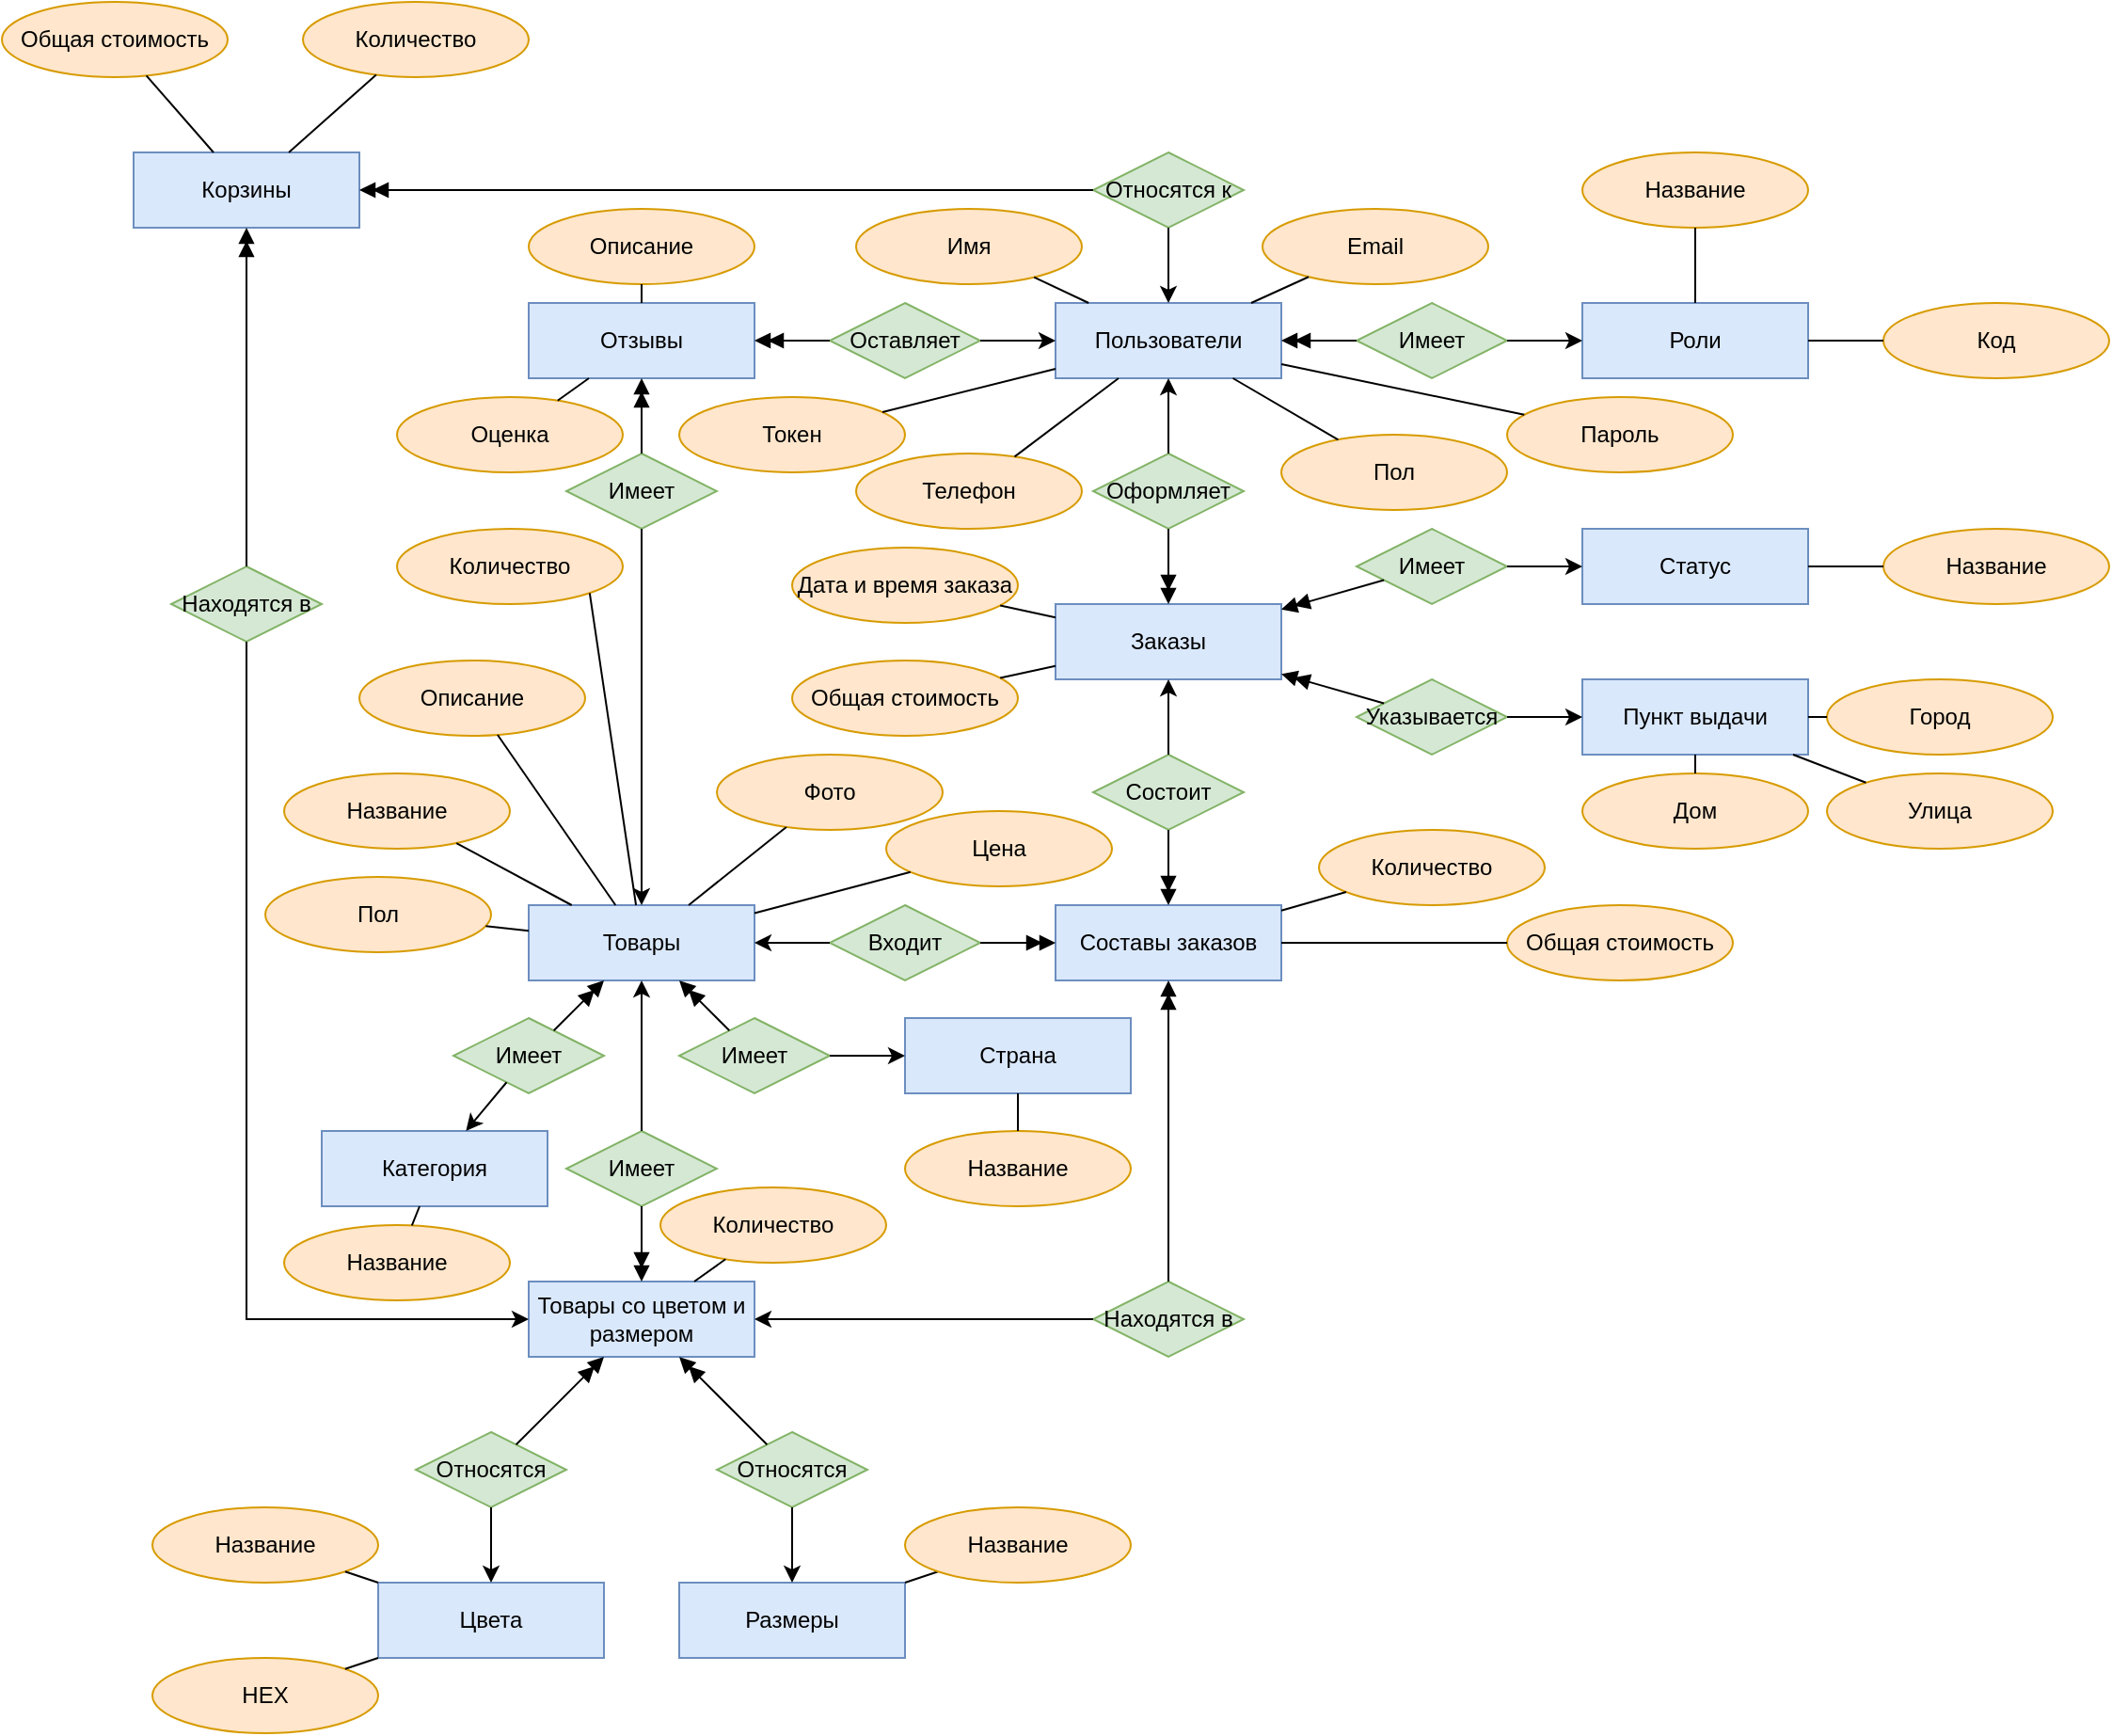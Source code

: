 <mxfile version="14.6.13" type="device" pages="3"><diagram name="КМ" id="NnuoUMLHpnMkMk_8F0H8"><mxGraphModel dx="1679" dy="486" grid="1" gridSize="10" guides="1" tooltips="1" connect="1" arrows="1" fold="1" page="1" pageScale="1" pageWidth="827" pageHeight="1169" math="0" shadow="0"><root><mxCell id="0"/><mxCell id="1" parent="0"/><mxCell id="yCgLrW9Frlb7kfO5Yad9-1" value="Пользователи" style="rounded=0;whiteSpace=wrap;html=1;fillColor=#dae8fc;strokeColor=#6c8ebf;" parent="1" vertex="1"><mxGeometry x="400" y="240" width="120" height="40" as="geometry"/></mxCell><mxCell id="yCgLrW9Frlb7kfO5Yad9-2" value="Имеет" style="rhombus;whiteSpace=wrap;html=1;fillColor=#d5e8d4;strokeColor=#82b366;" parent="1" vertex="1"><mxGeometry x="560" y="240" width="80" height="40" as="geometry"/></mxCell><mxCell id="yCgLrW9Frlb7kfO5Yad9-3" value="Название" style="ellipse;whiteSpace=wrap;html=1;fillColor=#ffe6cc;strokeColor=#d79b00;" parent="1" vertex="1"><mxGeometry x="680" y="160" width="120" height="40" as="geometry"/></mxCell><mxCell id="yCgLrW9Frlb7kfO5Yad9-4" value="Роли" style="rounded=0;whiteSpace=wrap;html=1;fillColor=#dae8fc;strokeColor=#6c8ebf;" parent="1" vertex="1"><mxGeometry x="680" y="240" width="120" height="40" as="geometry"/></mxCell><mxCell id="yCgLrW9Frlb7kfO5Yad9-6" value="Товары" style="rounded=0;whiteSpace=wrap;html=1;fillColor=#dae8fc;strokeColor=#6c8ebf;" parent="1" vertex="1"><mxGeometry x="120" y="560" width="120" height="40" as="geometry"/></mxCell><mxCell id="yCgLrW9Frlb7kfO5Yad9-7" value="Страна" style="rounded=0;whiteSpace=wrap;html=1;fillColor=#dae8fc;strokeColor=#6c8ebf;" parent="1" vertex="1"><mxGeometry x="320" y="620" width="120" height="40" as="geometry"/></mxCell><mxCell id="yCgLrW9Frlb7kfO5Yad9-8" value="Категория" style="rounded=0;whiteSpace=wrap;html=1;fillColor=#dae8fc;strokeColor=#6c8ebf;" parent="1" vertex="1"><mxGeometry x="10" y="680" width="120" height="40" as="geometry"/></mxCell><mxCell id="yCgLrW9Frlb7kfO5Yad9-9" value="Заказы" style="rounded=0;whiteSpace=wrap;html=1;fillColor=#dae8fc;strokeColor=#6c8ebf;" parent="1" vertex="1"><mxGeometry x="400" y="400" width="120" height="40" as="geometry"/></mxCell><mxCell id="yCgLrW9Frlb7kfO5Yad9-10" value="Статус" style="rounded=0;whiteSpace=wrap;html=1;fillColor=#dae8fc;strokeColor=#6c8ebf;" parent="1" vertex="1"><mxGeometry x="680" y="360" width="120" height="40" as="geometry"/></mxCell><mxCell id="yCgLrW9Frlb7kfO5Yad9-11" value="Пункт выдачи" style="rounded=0;whiteSpace=wrap;html=1;fillColor=#dae8fc;strokeColor=#6c8ebf;" parent="1" vertex="1"><mxGeometry x="680" y="440" width="120" height="40" as="geometry"/></mxCell><mxCell id="yCgLrW9Frlb7kfO5Yad9-12" value="Отзывы" style="rounded=0;whiteSpace=wrap;html=1;fillColor=#dae8fc;strokeColor=#6c8ebf;" parent="1" vertex="1"><mxGeometry x="120" y="240" width="120" height="40" as="geometry"/></mxCell><mxCell id="yCgLrW9Frlb7kfO5Yad9-13" value="" style="endArrow=doubleBlock;html=1;rounded=0;endFill=1;" parent="1" source="yCgLrW9Frlb7kfO5Yad9-2" target="yCgLrW9Frlb7kfO5Yad9-1" edge="1"><mxGeometry width="50" height="50" relative="1" as="geometry"><mxPoint x="630" y="380" as="sourcePoint"/><mxPoint x="680" y="330" as="targetPoint"/></mxGeometry></mxCell><mxCell id="yCgLrW9Frlb7kfO5Yad9-14" value="" style="endArrow=classic;html=1;rounded=0;" parent="1" source="yCgLrW9Frlb7kfO5Yad9-2" target="yCgLrW9Frlb7kfO5Yad9-4" edge="1"><mxGeometry width="50" height="50" relative="1" as="geometry"><mxPoint x="660" y="420" as="sourcePoint"/><mxPoint x="710" y="370" as="targetPoint"/></mxGeometry></mxCell><mxCell id="yCgLrW9Frlb7kfO5Yad9-15" value="Оставляет" style="rhombus;whiteSpace=wrap;html=1;fillColor=#d5e8d4;strokeColor=#82b366;" parent="1" vertex="1"><mxGeometry x="280" y="240" width="80" height="40" as="geometry"/></mxCell><mxCell id="yCgLrW9Frlb7kfO5Yad9-16" value="" style="endArrow=classic;html=1;rounded=0;" parent="1" source="yCgLrW9Frlb7kfO5Yad9-15" target="yCgLrW9Frlb7kfO5Yad9-1" edge="1"><mxGeometry width="50" height="50" relative="1" as="geometry"><mxPoint x="260" y="380" as="sourcePoint"/><mxPoint x="310" y="330" as="targetPoint"/></mxGeometry></mxCell><mxCell id="yCgLrW9Frlb7kfO5Yad9-17" value="" style="endArrow=doubleBlock;html=1;rounded=0;endFill=1;" parent="1" target="yCgLrW9Frlb7kfO5Yad9-12" edge="1"><mxGeometry width="50" height="50" relative="1" as="geometry"><mxPoint x="280" y="260" as="sourcePoint"/><mxPoint x="350" y="370" as="targetPoint"/></mxGeometry></mxCell><mxCell id="yCgLrW9Frlb7kfO5Yad9-19" value="Имеет" style="rhombus;whiteSpace=wrap;html=1;fillColor=#d5e8d4;strokeColor=#82b366;" parent="1" vertex="1"><mxGeometry x="140" y="320" width="80" height="40" as="geometry"/></mxCell><mxCell id="yCgLrW9Frlb7kfO5Yad9-20" value="" style="endArrow=classic;html=1;rounded=0;" parent="1" source="yCgLrW9Frlb7kfO5Yad9-19" target="yCgLrW9Frlb7kfO5Yad9-6" edge="1"><mxGeometry width="50" height="50" relative="1" as="geometry"><mxPoint x="250" y="520" as="sourcePoint"/><mxPoint x="300" y="470" as="targetPoint"/></mxGeometry></mxCell><mxCell id="yCgLrW9Frlb7kfO5Yad9-21" value="" style="endArrow=doubleBlock;html=1;rounded=0;endFill=1;" parent="1" source="yCgLrW9Frlb7kfO5Yad9-19" target="yCgLrW9Frlb7kfO5Yad9-12" edge="1"><mxGeometry width="50" height="50" relative="1" as="geometry"><mxPoint x="40" y="560" as="sourcePoint"/><mxPoint x="90" y="510" as="targetPoint"/></mxGeometry></mxCell><mxCell id="yCgLrW9Frlb7kfO5Yad9-22" value="Оформляет" style="rhombus;whiteSpace=wrap;html=1;fillColor=#d5e8d4;strokeColor=#82b366;" parent="1" vertex="1"><mxGeometry x="420" y="320" width="80" height="40" as="geometry"/></mxCell><mxCell id="yCgLrW9Frlb7kfO5Yad9-23" value="Состоит" style="rhombus;whiteSpace=wrap;html=1;fillColor=#d5e8d4;strokeColor=#82b366;" parent="1" vertex="1"><mxGeometry x="420" y="480" width="80" height="40" as="geometry"/></mxCell><mxCell id="yCgLrW9Frlb7kfO5Yad9-24" value="Составы заказов" style="rounded=0;whiteSpace=wrap;html=1;fillColor=#dae8fc;strokeColor=#6c8ebf;" parent="1" vertex="1"><mxGeometry x="400" y="560" width="120" height="40" as="geometry"/></mxCell><mxCell id="yCgLrW9Frlb7kfO5Yad9-25" value="Входит" style="rhombus;whiteSpace=wrap;html=1;fillColor=#d5e8d4;strokeColor=#82b366;" parent="1" vertex="1"><mxGeometry x="280" y="560" width="80" height="40" as="geometry"/></mxCell><mxCell id="yCgLrW9Frlb7kfO5Yad9-26" value="" style="endArrow=classic;html=1;rounded=0;" parent="1" source="yCgLrW9Frlb7kfO5Yad9-22" target="yCgLrW9Frlb7kfO5Yad9-1" edge="1"><mxGeometry width="50" height="50" relative="1" as="geometry"><mxPoint x="590" y="470" as="sourcePoint"/><mxPoint x="640" y="420" as="targetPoint"/></mxGeometry></mxCell><mxCell id="yCgLrW9Frlb7kfO5Yad9-27" value="" style="endArrow=doubleBlock;html=1;rounded=0;endFill=1;" parent="1" source="yCgLrW9Frlb7kfO5Yad9-22" target="yCgLrW9Frlb7kfO5Yad9-9" edge="1"><mxGeometry width="50" height="50" relative="1" as="geometry"><mxPoint x="470" y="330" as="sourcePoint"/><mxPoint x="470" y="290" as="targetPoint"/></mxGeometry></mxCell><mxCell id="yCgLrW9Frlb7kfO5Yad9-28" value="" style="endArrow=doubleBlock;html=1;rounded=0;endFill=1;" parent="1" source="yCgLrW9Frlb7kfO5Yad9-23" target="yCgLrW9Frlb7kfO5Yad9-24" edge="1"><mxGeometry width="50" height="50" relative="1" as="geometry"><mxPoint x="370" y="740" as="sourcePoint"/><mxPoint x="550" y="510" as="targetPoint"/></mxGeometry></mxCell><mxCell id="yCgLrW9Frlb7kfO5Yad9-29" value="" style="endArrow=classic;html=1;rounded=0;" parent="1" source="yCgLrW9Frlb7kfO5Yad9-23" target="yCgLrW9Frlb7kfO5Yad9-9" edge="1"><mxGeometry width="50" height="50" relative="1" as="geometry"><mxPoint x="560" y="520" as="sourcePoint"/><mxPoint x="610" y="470" as="targetPoint"/></mxGeometry></mxCell><mxCell id="yCgLrW9Frlb7kfO5Yad9-30" value="" style="endArrow=classic;html=1;rounded=0;endFill=1;" parent="1" source="yCgLrW9Frlb7kfO5Yad9-25" target="yCgLrW9Frlb7kfO5Yad9-6" edge="1"><mxGeometry width="50" height="50" relative="1" as="geometry"><mxPoint x="450" y="760" as="sourcePoint"/><mxPoint x="500" y="710" as="targetPoint"/></mxGeometry></mxCell><mxCell id="yCgLrW9Frlb7kfO5Yad9-31" value="" style="endArrow=doubleBlock;html=1;rounded=0;endFill=1;" parent="1" source="yCgLrW9Frlb7kfO5Yad9-25" target="yCgLrW9Frlb7kfO5Yad9-24" edge="1"><mxGeometry width="50" height="50" relative="1" as="geometry"><mxPoint x="490" y="730" as="sourcePoint"/><mxPoint x="540" y="680" as="targetPoint"/></mxGeometry></mxCell><mxCell id="yCgLrW9Frlb7kfO5Yad9-32" value="Имеет" style="rhombus;whiteSpace=wrap;html=1;fillColor=#d5e8d4;strokeColor=#82b366;" parent="1" vertex="1"><mxGeometry x="560" y="360" width="80" height="40" as="geometry"/></mxCell><mxCell id="yCgLrW9Frlb7kfO5Yad9-33" value="" style="endArrow=doubleBlock;html=1;rounded=0;endFill=1;" parent="1" source="yCgLrW9Frlb7kfO5Yad9-32" target="yCgLrW9Frlb7kfO5Yad9-9" edge="1"><mxGeometry width="50" height="50" relative="1" as="geometry"><mxPoint x="560" y="540" as="sourcePoint"/><mxPoint x="610" y="490" as="targetPoint"/></mxGeometry></mxCell><mxCell id="yCgLrW9Frlb7kfO5Yad9-34" value="" style="endArrow=classic;html=1;rounded=0;" parent="1" source="yCgLrW9Frlb7kfO5Yad9-32" target="yCgLrW9Frlb7kfO5Yad9-10" edge="1"><mxGeometry width="50" height="50" relative="1" as="geometry"><mxPoint x="570" y="430" as="sourcePoint"/><mxPoint x="530" y="430" as="targetPoint"/></mxGeometry></mxCell><mxCell id="yCgLrW9Frlb7kfO5Yad9-35" value="Указывается" style="rhombus;whiteSpace=wrap;html=1;fillColor=#d5e8d4;strokeColor=#82b366;" parent="1" vertex="1"><mxGeometry x="560" y="440" width="80" height="40" as="geometry"/></mxCell><mxCell id="yCgLrW9Frlb7kfO5Yad9-36" value="" style="endArrow=classic;html=1;rounded=0;" parent="1" source="yCgLrW9Frlb7kfO5Yad9-35" target="yCgLrW9Frlb7kfO5Yad9-11" edge="1"><mxGeometry width="50" height="50" relative="1" as="geometry"><mxPoint x="690" y="590" as="sourcePoint"/><mxPoint x="740" y="540" as="targetPoint"/></mxGeometry></mxCell><mxCell id="yCgLrW9Frlb7kfO5Yad9-37" value="" style="endArrow=doubleBlock;html=1;rounded=0;endFill=1;" parent="1" source="yCgLrW9Frlb7kfO5Yad9-35" target="yCgLrW9Frlb7kfO5Yad9-9" edge="1"><mxGeometry width="50" height="50" relative="1" as="geometry"><mxPoint x="650" y="600" as="sourcePoint"/><mxPoint x="700" y="550" as="targetPoint"/></mxGeometry></mxCell><mxCell id="yCgLrW9Frlb7kfO5Yad9-38" value="Корзины" style="rounded=0;whiteSpace=wrap;html=1;fillColor=#dae8fc;strokeColor=#6c8ebf;" parent="1" vertex="1"><mxGeometry x="-90" y="160" width="120" height="40" as="geometry"/></mxCell><mxCell id="yCgLrW9Frlb7kfO5Yad9-39" value="Имеет" style="rhombus;whiteSpace=wrap;html=1;fillColor=#d5e8d4;strokeColor=#82b366;" parent="1" vertex="1"><mxGeometry x="80" y="620" width="80" height="40" as="geometry"/></mxCell><mxCell id="yCgLrW9Frlb7kfO5Yad9-40" value="Имеет" style="rhombus;whiteSpace=wrap;html=1;fillColor=#d5e8d4;strokeColor=#82b366;" parent="1" vertex="1"><mxGeometry x="200" y="620" width="80" height="40" as="geometry"/></mxCell><mxCell id="yCgLrW9Frlb7kfO5Yad9-41" value="" style="endArrow=classic;html=1;rounded=0;" parent="1" source="yCgLrW9Frlb7kfO5Yad9-39" target="yCgLrW9Frlb7kfO5Yad9-8" edge="1"><mxGeometry width="50" height="50" relative="1" as="geometry"><mxPoint x="-30" y="670" as="sourcePoint"/><mxPoint x="20" y="620" as="targetPoint"/></mxGeometry></mxCell><mxCell id="yCgLrW9Frlb7kfO5Yad9-42" value="" style="endArrow=classic;html=1;rounded=0;" parent="1" source="yCgLrW9Frlb7kfO5Yad9-40" target="yCgLrW9Frlb7kfO5Yad9-7" edge="1"><mxGeometry width="50" height="50" relative="1" as="geometry"><mxPoint x="102" y="686" as="sourcePoint"/><mxPoint x="80" y="730" as="targetPoint"/></mxGeometry></mxCell><mxCell id="yCgLrW9Frlb7kfO5Yad9-43" value="" style="endArrow=doubleBlock;html=1;rounded=0;endFill=1;" parent="1" source="yCgLrW9Frlb7kfO5Yad9-40" target="yCgLrW9Frlb7kfO5Yad9-6" edge="1"><mxGeometry width="50" height="50" relative="1" as="geometry"><mxPoint x="275" y="687" as="sourcePoint"/><mxPoint x="289" y="735" as="targetPoint"/></mxGeometry></mxCell><mxCell id="yCgLrW9Frlb7kfO5Yad9-44" value="" style="endArrow=doubleBlock;html=1;rounded=0;endFill=1;" parent="1" source="yCgLrW9Frlb7kfO5Yad9-39" target="yCgLrW9Frlb7kfO5Yad9-6" edge="1"><mxGeometry width="50" height="50" relative="1" as="geometry"><mxPoint x="257" y="657" as="sourcePoint"/><mxPoint x="210" y="610" as="targetPoint"/></mxGeometry></mxCell><mxCell id="yCgLrW9Frlb7kfO5Yad9-45" value="Относятся к" style="rhombus;whiteSpace=wrap;html=1;fillColor=#d5e8d4;strokeColor=#82b366;" parent="1" vertex="1"><mxGeometry x="420" y="160" width="80" height="40" as="geometry"/></mxCell><mxCell id="yCgLrW9Frlb7kfO5Yad9-46" value="" style="endArrow=doubleBlock;html=1;rounded=0;endFill=1;" parent="1" source="yCgLrW9Frlb7kfO5Yad9-45" target="yCgLrW9Frlb7kfO5Yad9-38" edge="1"><mxGeometry width="50" height="50" relative="1" as="geometry"><mxPoint x="640" y="180" as="sourcePoint"/><mxPoint x="690" y="130" as="targetPoint"/></mxGeometry></mxCell><mxCell id="yCgLrW9Frlb7kfO5Yad9-47" value="" style="endArrow=classic;html=1;rounded=0;" parent="1" source="yCgLrW9Frlb7kfO5Yad9-45" target="yCgLrW9Frlb7kfO5Yad9-1" edge="1"><mxGeometry width="50" height="50" relative="1" as="geometry"><mxPoint x="470" y="170" as="sourcePoint"/><mxPoint x="470" y="130" as="targetPoint"/></mxGeometry></mxCell><mxCell id="yCgLrW9Frlb7kfO5Yad9-48" value="Находятся в" style="rhombus;whiteSpace=wrap;html=1;fillColor=#d5e8d4;strokeColor=#82b366;" parent="1" vertex="1"><mxGeometry x="-70" y="380" width="80" height="40" as="geometry"/></mxCell><mxCell id="yCgLrW9Frlb7kfO5Yad9-49" value="" style="endArrow=doubleBlock;html=1;rounded=0;endFill=1;" parent="1" source="yCgLrW9Frlb7kfO5Yad9-48" target="yCgLrW9Frlb7kfO5Yad9-38" edge="1"><mxGeometry width="50" height="50" relative="1" as="geometry"><mxPoint x="320" y="550" as="sourcePoint"/><mxPoint x="370" y="500" as="targetPoint"/></mxGeometry></mxCell><mxCell id="yCgLrW9Frlb7kfO5Yad9-51" value="Название" style="ellipse;whiteSpace=wrap;html=1;fillColor=#ffe6cc;strokeColor=#d79b00;" parent="1" vertex="1"><mxGeometry x="840" y="360" width="120" height="40" as="geometry"/></mxCell><mxCell id="yCgLrW9Frlb7kfO5Yad9-52" value="Город" style="ellipse;whiteSpace=wrap;html=1;fillColor=#ffe6cc;strokeColor=#d79b00;" parent="1" vertex="1"><mxGeometry x="810" y="440" width="120" height="40" as="geometry"/></mxCell><mxCell id="yCgLrW9Frlb7kfO5Yad9-53" value="Улица" style="ellipse;whiteSpace=wrap;html=1;fillColor=#ffe6cc;strokeColor=#d79b00;" parent="1" vertex="1"><mxGeometry x="810" y="490" width="120" height="40" as="geometry"/></mxCell><mxCell id="yCgLrW9Frlb7kfO5Yad9-54" value="Дом" style="ellipse;whiteSpace=wrap;html=1;fillColor=#ffe6cc;strokeColor=#d79b00;" parent="1" vertex="1"><mxGeometry x="680" y="490" width="120" height="40" as="geometry"/></mxCell><mxCell id="yCgLrW9Frlb7kfO5Yad9-56" value="" style="endArrow=none;html=1;rounded=0;" parent="1" source="yCgLrW9Frlb7kfO5Yad9-4" target="yCgLrW9Frlb7kfO5Yad9-3" edge="1"><mxGeometry width="50" height="50" relative="1" as="geometry"><mxPoint x="910" y="250" as="sourcePoint"/><mxPoint x="960" y="200" as="targetPoint"/></mxGeometry></mxCell><mxCell id="yCgLrW9Frlb7kfO5Yad9-57" value="" style="endArrow=none;html=1;rounded=0;" parent="1" source="yCgLrW9Frlb7kfO5Yad9-10" target="yCgLrW9Frlb7kfO5Yad9-51" edge="1"><mxGeometry width="50" height="50" relative="1" as="geometry"><mxPoint x="750" y="250" as="sourcePoint"/><mxPoint x="750" y="210" as="targetPoint"/></mxGeometry></mxCell><mxCell id="yCgLrW9Frlb7kfO5Yad9-58" value="" style="endArrow=none;html=1;rounded=0;" parent="1" source="yCgLrW9Frlb7kfO5Yad9-11" target="yCgLrW9Frlb7kfO5Yad9-52" edge="1"><mxGeometry width="50" height="50" relative="1" as="geometry"><mxPoint x="810" y="390" as="sourcePoint"/><mxPoint x="850" y="390" as="targetPoint"/></mxGeometry></mxCell><mxCell id="yCgLrW9Frlb7kfO5Yad9-59" value="" style="endArrow=none;html=1;rounded=0;" parent="1" source="yCgLrW9Frlb7kfO5Yad9-11" target="yCgLrW9Frlb7kfO5Yad9-53" edge="1"><mxGeometry width="50" height="50" relative="1" as="geometry"><mxPoint x="810" y="470" as="sourcePoint"/><mxPoint x="850" y="470" as="targetPoint"/></mxGeometry></mxCell><mxCell id="yCgLrW9Frlb7kfO5Yad9-60" value="" style="endArrow=none;html=1;rounded=0;" parent="1" source="yCgLrW9Frlb7kfO5Yad9-11" target="yCgLrW9Frlb7kfO5Yad9-54" edge="1"><mxGeometry width="50" height="50" relative="1" as="geometry"><mxPoint x="810" y="490" as="sourcePoint"/><mxPoint x="820" y="560" as="targetPoint"/></mxGeometry></mxCell><mxCell id="yCgLrW9Frlb7kfO5Yad9-62" value="Пол" style="ellipse;whiteSpace=wrap;html=1;fillColor=#ffe6cc;strokeColor=#d79b00;" parent="1" vertex="1"><mxGeometry x="520" y="310" width="120" height="40" as="geometry"/></mxCell><mxCell id="yCgLrW9Frlb7kfO5Yad9-63" value="Email" style="ellipse;whiteSpace=wrap;html=1;fillColor=#ffe6cc;strokeColor=#d79b00;" parent="1" vertex="1"><mxGeometry x="510" y="190" width="120" height="40" as="geometry"/></mxCell><mxCell id="yCgLrW9Frlb7kfO5Yad9-64" value="&lt;span style=&quot;font-weight: normal;&quot;&gt;Имя&lt;/span&gt;" style="ellipse;whiteSpace=wrap;html=1;fillColor=#ffe6cc;strokeColor=#d79b00;fontStyle=1" parent="1" vertex="1"><mxGeometry x="294" y="190" width="120" height="40" as="geometry"/></mxCell><mxCell id="yCgLrW9Frlb7kfO5Yad9-65" value="Телефон" style="ellipse;whiteSpace=wrap;html=1;fillColor=#ffe6cc;strokeColor=#d79b00;" parent="1" vertex="1"><mxGeometry x="294" y="320" width="120" height="40" as="geometry"/></mxCell><mxCell id="yCgLrW9Frlb7kfO5Yad9-66" value="" style="endArrow=none;html=1;rounded=0;" parent="1" source="yCgLrW9Frlb7kfO5Yad9-64" target="yCgLrW9Frlb7kfO5Yad9-1" edge="1"><mxGeometry width="50" height="50" relative="1" as="geometry"><mxPoint x="300" y="140" as="sourcePoint"/><mxPoint x="350" y="90" as="targetPoint"/></mxGeometry></mxCell><mxCell id="yCgLrW9Frlb7kfO5Yad9-67" value="" style="endArrow=none;html=1;rounded=0;" parent="1" source="yCgLrW9Frlb7kfO5Yad9-1" target="yCgLrW9Frlb7kfO5Yad9-63" edge="1"><mxGeometry width="50" height="50" relative="1" as="geometry"><mxPoint x="398" y="236" as="sourcePoint"/><mxPoint x="428" y="250" as="targetPoint"/></mxGeometry></mxCell><mxCell id="yCgLrW9Frlb7kfO5Yad9-68" value="" style="endArrow=none;html=1;rounded=0;" parent="1" source="yCgLrW9Frlb7kfO5Yad9-1" target="yCgLrW9Frlb7kfO5Yad9-62" edge="1"><mxGeometry width="50" height="50" relative="1" as="geometry"><mxPoint x="514" y="250" as="sourcePoint"/><mxPoint x="545" y="236" as="targetPoint"/></mxGeometry></mxCell><mxCell id="yCgLrW9Frlb7kfO5Yad9-69" value="" style="endArrow=none;html=1;rounded=0;" parent="1" source="yCgLrW9Frlb7kfO5Yad9-1" target="yCgLrW9Frlb7kfO5Yad9-65" edge="1"><mxGeometry width="50" height="50" relative="1" as="geometry"><mxPoint x="478" y="250" as="sourcePoint"/><mxPoint x="522" y="140" as="targetPoint"/></mxGeometry></mxCell><mxCell id="yCgLrW9Frlb7kfO5Yad9-70" value="Дата и время заказа" style="ellipse;whiteSpace=wrap;html=1;fillColor=#ffe6cc;strokeColor=#d79b00;" parent="1" vertex="1"><mxGeometry x="260" y="370" width="120" height="40" as="geometry"/></mxCell><mxCell id="yCgLrW9Frlb7kfO5Yad9-71" value="Общая стоимость" style="ellipse;whiteSpace=wrap;html=1;fillColor=#ffe6cc;strokeColor=#d79b00;" parent="1" vertex="1"><mxGeometry x="260" y="430" width="120" height="40" as="geometry"/></mxCell><mxCell id="yCgLrW9Frlb7kfO5Yad9-72" value="" style="endArrow=none;html=1;rounded=0;" parent="1" source="yCgLrW9Frlb7kfO5Yad9-71" target="yCgLrW9Frlb7kfO5Yad9-9" edge="1"><mxGeometry width="50" height="50" relative="1" as="geometry"><mxPoint x="270" y="540" as="sourcePoint"/><mxPoint x="320" y="490" as="targetPoint"/></mxGeometry></mxCell><mxCell id="yCgLrW9Frlb7kfO5Yad9-73" value="" style="endArrow=none;html=1;rounded=0;" parent="1" source="yCgLrW9Frlb7kfO5Yad9-70" target="yCgLrW9Frlb7kfO5Yad9-9" edge="1"><mxGeometry width="50" height="50" relative="1" as="geometry"><mxPoint x="290" y="540" as="sourcePoint"/><mxPoint x="340" y="490" as="targetPoint"/></mxGeometry></mxCell><mxCell id="yCgLrW9Frlb7kfO5Yad9-74" value="Количество" style="ellipse;whiteSpace=wrap;html=1;fillColor=#ffe6cc;strokeColor=#d79b00;" parent="1" vertex="1"><mxGeometry x="540" y="520" width="120" height="40" as="geometry"/></mxCell><mxCell id="yCgLrW9Frlb7kfO5Yad9-75" value="Общая стоимость" style="ellipse;whiteSpace=wrap;html=1;fillColor=#ffe6cc;strokeColor=#d79b00;" parent="1" vertex="1"><mxGeometry x="640" y="560" width="120" height="40" as="geometry"/></mxCell><mxCell id="yCgLrW9Frlb7kfO5Yad9-76" value="" style="endArrow=none;html=1;rounded=0;" parent="1" source="yCgLrW9Frlb7kfO5Yad9-24" target="yCgLrW9Frlb7kfO5Yad9-75" edge="1"><mxGeometry width="50" height="50" relative="1" as="geometry"><mxPoint x="580" y="730" as="sourcePoint"/><mxPoint x="630" y="680" as="targetPoint"/></mxGeometry></mxCell><mxCell id="yCgLrW9Frlb7kfO5Yad9-77" value="" style="endArrow=none;html=1;rounded=0;" parent="1" source="yCgLrW9Frlb7kfO5Yad9-24" target="yCgLrW9Frlb7kfO5Yad9-74" edge="1"><mxGeometry width="50" height="50" relative="1" as="geometry"><mxPoint x="530" y="607" as="sourcePoint"/><mxPoint x="564" y="617" as="targetPoint"/></mxGeometry></mxCell><mxCell id="yCgLrW9Frlb7kfO5Yad9-78" value="Название" style="ellipse;whiteSpace=wrap;html=1;fillColor=#ffe6cc;strokeColor=#d79b00;" parent="1" vertex="1"><mxGeometry x="320" y="680" width="120" height="40" as="geometry"/></mxCell><mxCell id="yCgLrW9Frlb7kfO5Yad9-79" value="Название" style="ellipse;whiteSpace=wrap;html=1;fillColor=#ffe6cc;strokeColor=#d79b00;" parent="1" vertex="1"><mxGeometry x="-10" y="730" width="120" height="40" as="geometry"/></mxCell><mxCell id="yCgLrW9Frlb7kfO5Yad9-80" value="" style="endArrow=none;html=1;rounded=0;" parent="1" source="yCgLrW9Frlb7kfO5Yad9-7" target="yCgLrW9Frlb7kfO5Yad9-78" edge="1"><mxGeometry width="50" height="50" relative="1" as="geometry"><mxPoint x="610" y="830" as="sourcePoint"/><mxPoint x="660" y="780" as="targetPoint"/></mxGeometry></mxCell><mxCell id="yCgLrW9Frlb7kfO5Yad9-81" value="" style="endArrow=none;html=1;rounded=0;" parent="1" source="yCgLrW9Frlb7kfO5Yad9-8" target="yCgLrW9Frlb7kfO5Yad9-79" edge="1"><mxGeometry width="50" height="50" relative="1" as="geometry"><mxPoint x="370" y="750" as="sourcePoint"/><mxPoint x="410" y="750" as="targetPoint"/></mxGeometry></mxCell><mxCell id="yCgLrW9Frlb7kfO5Yad9-82" value="Фото" style="ellipse;whiteSpace=wrap;html=1;fillColor=#ffe6cc;strokeColor=#d79b00;" parent="1" vertex="1"><mxGeometry x="220" y="480" width="120" height="40" as="geometry"/></mxCell><mxCell id="yCgLrW9Frlb7kfO5Yad9-83" value="Описание" style="ellipse;whiteSpace=wrap;html=1;fillColor=#ffe6cc;strokeColor=#d79b00;" parent="1" vertex="1"><mxGeometry x="30" y="430" width="120" height="40" as="geometry"/></mxCell><mxCell id="yCgLrW9Frlb7kfO5Yad9-84" value="Название" style="ellipse;whiteSpace=wrap;html=1;fillColor=#ffe6cc;strokeColor=#d79b00;" parent="1" vertex="1"><mxGeometry x="-10" y="490" width="120" height="40" as="geometry"/></mxCell><mxCell id="yCgLrW9Frlb7kfO5Yad9-85" value="Цена" style="ellipse;whiteSpace=wrap;html=1;fillColor=#ffe6cc;strokeColor=#d79b00;" parent="1" vertex="1"><mxGeometry x="310" y="510" width="120" height="40" as="geometry"/></mxCell><mxCell id="yCgLrW9Frlb7kfO5Yad9-86" value="" style="endArrow=none;html=1;rounded=0;" parent="1" source="yCgLrW9Frlb7kfO5Yad9-83" target="yCgLrW9Frlb7kfO5Yad9-6" edge="1"><mxGeometry width="50" height="50" relative="1" as="geometry"><mxPoint x="-160" y="560" as="sourcePoint"/><mxPoint x="-110" y="510" as="targetPoint"/></mxGeometry></mxCell><mxCell id="yCgLrW9Frlb7kfO5Yad9-87" value="" style="endArrow=none;html=1;rounded=0;" parent="1" source="yCgLrW9Frlb7kfO5Yad9-6" target="yCgLrW9Frlb7kfO5Yad9-84" edge="1"><mxGeometry width="50" height="50" relative="1" as="geometry"><mxPoint x="-220" y="580" as="sourcePoint"/><mxPoint x="-170" y="530" as="targetPoint"/></mxGeometry></mxCell><mxCell id="yCgLrW9Frlb7kfO5Yad9-89" value="" style="endArrow=none;html=1;rounded=0;" parent="1" source="yCgLrW9Frlb7kfO5Yad9-6" target="yCgLrW9Frlb7kfO5Yad9-85" edge="1"><mxGeometry width="50" height="50" relative="1" as="geometry"><mxPoint x="130" y="609" as="sourcePoint"/><mxPoint x="93" y="621" as="targetPoint"/></mxGeometry></mxCell><mxCell id="yCgLrW9Frlb7kfO5Yad9-90" value="" style="endArrow=none;html=1;rounded=0;" parent="1" source="yCgLrW9Frlb7kfO5Yad9-6" target="yCgLrW9Frlb7kfO5Yad9-82" edge="1"><mxGeometry width="50" height="50" relative="1" as="geometry"><mxPoint x="246" y="610" as="sourcePoint"/><mxPoint x="289" y="625" as="targetPoint"/></mxGeometry></mxCell><mxCell id="yCgLrW9Frlb7kfO5Yad9-91" value="Количество" style="ellipse;whiteSpace=wrap;html=1;fillColor=#ffe6cc;strokeColor=#d79b00;" parent="1" vertex="1"><mxGeometry y="80" width="120" height="40" as="geometry"/></mxCell><mxCell id="yCgLrW9Frlb7kfO5Yad9-92" value="" style="endArrow=none;html=1;rounded=0;" parent="1" source="yCgLrW9Frlb7kfO5Yad9-38" target="yCgLrW9Frlb7kfO5Yad9-91" edge="1"><mxGeometry width="50" height="50" relative="1" as="geometry"><mxPoint x="210" y="140" as="sourcePoint"/><mxPoint x="260" y="90" as="targetPoint"/></mxGeometry></mxCell><mxCell id="yCgLrW9Frlb7kfO5Yad9-93" value="Описание" style="ellipse;whiteSpace=wrap;html=1;fillColor=#ffe6cc;strokeColor=#d79b00;" parent="1" vertex="1"><mxGeometry x="120" y="190" width="120" height="40" as="geometry"/></mxCell><mxCell id="yCgLrW9Frlb7kfO5Yad9-94" value="Оценка" style="ellipse;whiteSpace=wrap;html=1;fillColor=#ffe6cc;strokeColor=#d79b00;" parent="1" vertex="1"><mxGeometry x="50" y="290" width="120" height="40" as="geometry"/></mxCell><mxCell id="yCgLrW9Frlb7kfO5Yad9-95" value="" style="endArrow=none;html=1;rounded=0;" parent="1" source="yCgLrW9Frlb7kfO5Yad9-94" target="yCgLrW9Frlb7kfO5Yad9-12" edge="1"><mxGeometry width="50" height="50" relative="1" as="geometry"><mxPoint x="460" y="460" as="sourcePoint"/><mxPoint x="510" y="410" as="targetPoint"/></mxGeometry></mxCell><mxCell id="yCgLrW9Frlb7kfO5Yad9-96" value="" style="endArrow=none;html=1;rounded=0;" parent="1" source="yCgLrW9Frlb7kfO5Yad9-12" target="yCgLrW9Frlb7kfO5Yad9-93" edge="1"><mxGeometry width="50" height="50" relative="1" as="geometry"><mxPoint x="145" y="302" as="sourcePoint"/><mxPoint x="162" y="290" as="targetPoint"/></mxGeometry></mxCell><mxCell id="J4xteB3DweQiM2HMjxct-1" value="Код" style="ellipse;whiteSpace=wrap;html=1;fillColor=#ffe6cc;strokeColor=#d79b00;" parent="1" vertex="1"><mxGeometry x="840" y="240" width="120" height="40" as="geometry"/></mxCell><mxCell id="J4xteB3DweQiM2HMjxct-2" value="" style="endArrow=none;html=1;rounded=0;" parent="1" source="yCgLrW9Frlb7kfO5Yad9-4" target="J4xteB3DweQiM2HMjxct-1" edge="1"><mxGeometry width="50" height="50" relative="1" as="geometry"><mxPoint x="790" y="330" as="sourcePoint"/><mxPoint x="840" y="280" as="targetPoint"/></mxGeometry></mxCell><mxCell id="OKnBBB6Up7gwxEZbS0Ri-1" value="Пароль" style="ellipse;whiteSpace=wrap;html=1;fillColor=#ffe6cc;strokeColor=#d79b00;" parent="1" vertex="1"><mxGeometry x="640" y="290" width="120" height="40" as="geometry"/></mxCell><mxCell id="OKnBBB6Up7gwxEZbS0Ri-2" value="Токен" style="ellipse;whiteSpace=wrap;html=1;fillColor=#ffe6cc;strokeColor=#d79b00;" parent="1" vertex="1"><mxGeometry x="200" y="290" width="120" height="40" as="geometry"/></mxCell><mxCell id="OKnBBB6Up7gwxEZbS0Ri-3" value="" style="endArrow=none;html=1;rounded=0;" parent="1" source="OKnBBB6Up7gwxEZbS0Ri-2" target="yCgLrW9Frlb7kfO5Yad9-1" edge="1"><mxGeometry width="50" height="50" relative="1" as="geometry"><mxPoint x="440" y="120" as="sourcePoint"/><mxPoint x="490" y="70" as="targetPoint"/></mxGeometry></mxCell><mxCell id="OKnBBB6Up7gwxEZbS0Ri-4" value="" style="endArrow=none;html=1;rounded=0;" parent="1" source="OKnBBB6Up7gwxEZbS0Ri-1" target="yCgLrW9Frlb7kfO5Yad9-1" edge="1"><mxGeometry width="50" height="50" relative="1" as="geometry"><mxPoint x="382" y="179" as="sourcePoint"/><mxPoint x="451" y="250" as="targetPoint"/></mxGeometry></mxCell><mxCell id="aNAcUI0Tw2Zgzk5GWBzB-1" value="Количество" style="ellipse;whiteSpace=wrap;html=1;fillColor=#ffe6cc;strokeColor=#d79b00;" parent="1" vertex="1"><mxGeometry x="50" y="360" width="120" height="40" as="geometry"/></mxCell><mxCell id="aNAcUI0Tw2Zgzk5GWBzB-2" value="" style="endArrow=none;html=1;entryX=1;entryY=1;entryDx=0;entryDy=0;" parent="1" source="yCgLrW9Frlb7kfO5Yad9-6" target="aNAcUI0Tw2Zgzk5GWBzB-1" edge="1"><mxGeometry width="50" height="50" relative="1" as="geometry"><mxPoint x="-100" y="640" as="sourcePoint"/><mxPoint x="-50" y="590" as="targetPoint"/></mxGeometry></mxCell><mxCell id="FLiw_POTkfhPU81nlBsh-2" value="Товары со цветом и размером" style="rounded=0;whiteSpace=wrap;html=1;fillColor=#dae8fc;strokeColor=#6c8ebf;" parent="1" vertex="1"><mxGeometry x="120" y="760" width="120" height="40" as="geometry"/></mxCell><mxCell id="FLiw_POTkfhPU81nlBsh-5" value="Имеет" style="rhombus;whiteSpace=wrap;html=1;fillColor=#d5e8d4;strokeColor=#82b366;" parent="1" vertex="1"><mxGeometry x="140" y="680" width="80" height="40" as="geometry"/></mxCell><mxCell id="FLiw_POTkfhPU81nlBsh-6" value="Цвета" style="rounded=0;whiteSpace=wrap;html=1;fillColor=#dae8fc;strokeColor=#6c8ebf;" parent="1" vertex="1"><mxGeometry x="40" y="920" width="120" height="40" as="geometry"/></mxCell><mxCell id="FLiw_POTkfhPU81nlBsh-7" value="Размеры" style="rounded=0;whiteSpace=wrap;html=1;fillColor=#dae8fc;strokeColor=#6c8ebf;" parent="1" vertex="1"><mxGeometry x="200" y="920" width="120" height="40" as="geometry"/></mxCell><mxCell id="FLiw_POTkfhPU81nlBsh-8" value="Относятся" style="rhombus;whiteSpace=wrap;html=1;fillColor=#d5e8d4;strokeColor=#82b366;" parent="1" vertex="1"><mxGeometry x="60" y="840" width="80" height="40" as="geometry"/></mxCell><mxCell id="FLiw_POTkfhPU81nlBsh-9" value="Относятся" style="rhombus;whiteSpace=wrap;html=1;fillColor=#d5e8d4;strokeColor=#82b366;" parent="1" vertex="1"><mxGeometry x="220" y="840" width="80" height="40" as="geometry"/></mxCell><mxCell id="FLiw_POTkfhPU81nlBsh-11" value="" style="endArrow=classic;html=1;rounded=0;" parent="1" source="FLiw_POTkfhPU81nlBsh-5" target="yCgLrW9Frlb7kfO5Yad9-6" edge="1"><mxGeometry width="50" height="50" relative="1" as="geometry"><mxPoint x="120" y="695" as="sourcePoint"/><mxPoint x="177" y="610" as="targetPoint"/></mxGeometry></mxCell><mxCell id="FLiw_POTkfhPU81nlBsh-12" value="" style="endArrow=doubleBlock;html=1;rounded=0;endFill=1;" parent="1" source="FLiw_POTkfhPU81nlBsh-5" target="FLiw_POTkfhPU81nlBsh-2" edge="1"><mxGeometry width="50" height="50" relative="1" as="geometry"><mxPoint x="255" y="695" as="sourcePoint"/><mxPoint x="202" y="610" as="targetPoint"/></mxGeometry></mxCell><mxCell id="FLiw_POTkfhPU81nlBsh-14" value="" style="endArrow=classic;html=1;rounded=0;" parent="1" source="FLiw_POTkfhPU81nlBsh-8" target="FLiw_POTkfhPU81nlBsh-6" edge="1"><mxGeometry width="50" height="50" relative="1" as="geometry"><mxPoint x="-80" y="910" as="sourcePoint"/><mxPoint x="-30" y="860" as="targetPoint"/></mxGeometry></mxCell><mxCell id="FLiw_POTkfhPU81nlBsh-15" value="" style="endArrow=classic;html=1;rounded=0;" parent="1" source="FLiw_POTkfhPU81nlBsh-9" target="FLiw_POTkfhPU81nlBsh-7" edge="1"><mxGeometry width="50" height="50" relative="1" as="geometry"><mxPoint x="110" y="890" as="sourcePoint"/><mxPoint x="110" y="930" as="targetPoint"/></mxGeometry></mxCell><mxCell id="FLiw_POTkfhPU81nlBsh-16" value="" style="endArrow=doubleBlock;html=1;rounded=0;endFill=1;" parent="1" source="FLiw_POTkfhPU81nlBsh-9" target="FLiw_POTkfhPU81nlBsh-2" edge="1"><mxGeometry width="50" height="50" relative="1" as="geometry"><mxPoint x="270" y="890" as="sourcePoint"/><mxPoint x="270" y="930" as="targetPoint"/></mxGeometry></mxCell><mxCell id="FLiw_POTkfhPU81nlBsh-17" value="" style="endArrow=doubleBlock;html=1;rounded=0;endFill=1;" parent="1" source="FLiw_POTkfhPU81nlBsh-8" target="FLiw_POTkfhPU81nlBsh-2" edge="1"><mxGeometry width="50" height="50" relative="1" as="geometry"><mxPoint x="270" y="850" as="sourcePoint"/><mxPoint x="100" y="800" as="targetPoint"/></mxGeometry></mxCell><mxCell id="FLiw_POTkfhPU81nlBsh-18" value="Название" style="ellipse;whiteSpace=wrap;html=1;fillColor=#ffe6cc;strokeColor=#d79b00;" parent="1" vertex="1"><mxGeometry x="-80" y="880" width="120" height="40" as="geometry"/></mxCell><mxCell id="FLiw_POTkfhPU81nlBsh-20" value="" style="endArrow=none;html=1;rounded=0;" parent="1" source="FLiw_POTkfhPU81nlBsh-18" target="FLiw_POTkfhPU81nlBsh-6" edge="1"><mxGeometry width="50" height="50" relative="1" as="geometry"><mxPoint x="-130" y="950" as="sourcePoint"/><mxPoint x="-80" y="900" as="targetPoint"/></mxGeometry></mxCell><mxCell id="FLiw_POTkfhPU81nlBsh-21" value="" style="endArrow=none;html=1;rounded=0;" parent="1" source="FLiw_POTkfhPU81nlBsh-7" target="FLiw_POTkfhPU81nlBsh-22" edge="1"><mxGeometry width="50" height="50" relative="1" as="geometry"><mxPoint x="110" y="1010" as="sourcePoint"/><mxPoint x="260" y="1000" as="targetPoint"/></mxGeometry></mxCell><mxCell id="FLiw_POTkfhPU81nlBsh-22" value="Название" style="ellipse;whiteSpace=wrap;html=1;fillColor=#ffe6cc;strokeColor=#d79b00;" parent="1" vertex="1"><mxGeometry x="320" y="880" width="120" height="40" as="geometry"/></mxCell><mxCell id="0e4tPyR-fNZOdJcGI5SK-2" value="Количество" style="ellipse;whiteSpace=wrap;html=1;fillColor=#ffe6cc;strokeColor=#d79b00;" parent="1" vertex="1"><mxGeometry x="190" y="710" width="120" height="40" as="geometry"/></mxCell><mxCell id="0e4tPyR-fNZOdJcGI5SK-3" value="" style="endArrow=none;html=1;rounded=0;" parent="1" source="0e4tPyR-fNZOdJcGI5SK-2" target="FLiw_POTkfhPU81nlBsh-2" edge="1"><mxGeometry width="50" height="50" relative="1" as="geometry"><mxPoint x="-230" y="940" as="sourcePoint"/><mxPoint x="-180" y="890" as="targetPoint"/></mxGeometry></mxCell><mxCell id="ILd5EwcAUjSVg9TI1-oW-1" value="Общая стоимость" style="ellipse;whiteSpace=wrap;html=1;fillColor=#ffe6cc;strokeColor=#d79b00;" parent="1" vertex="1"><mxGeometry x="-160" y="80" width="120" height="40" as="geometry"/></mxCell><mxCell id="ILd5EwcAUjSVg9TI1-oW-2" value="" style="endArrow=none;html=1;" parent="1" source="yCgLrW9Frlb7kfO5Yad9-38" target="ILd5EwcAUjSVg9TI1-oW-1" edge="1"><mxGeometry width="50" height="50" relative="1" as="geometry"><mxPoint x="-160" y="300" as="sourcePoint"/><mxPoint x="-110" y="250" as="targetPoint"/></mxGeometry></mxCell><mxCell id="NnR2QRrxkett__h6SNz7-1" value="" style="endArrow=classic;html=1;rounded=0;endFill=1;" parent="1" source="yCgLrW9Frlb7kfO5Yad9-48" target="FLiw_POTkfhPU81nlBsh-2" edge="1"><mxGeometry width="50" height="50" relative="1" as="geometry"><mxPoint x="10" y="390" as="sourcePoint"/><mxPoint x="10" y="210" as="targetPoint"/><Array as="points"><mxPoint x="-30" y="780"/></Array></mxGeometry></mxCell><mxCell id="NnR2QRrxkett__h6SNz7-2" value="Пол" style="ellipse;whiteSpace=wrap;html=1;fillColor=#ffe6cc;strokeColor=#d79b00;" parent="1" vertex="1"><mxGeometry x="-20" y="545" width="120" height="40" as="geometry"/></mxCell><mxCell id="NnR2QRrxkett__h6SNz7-3" value="" style="endArrow=none;html=1;rounded=0;" parent="1" source="NnR2QRrxkett__h6SNz7-2" target="yCgLrW9Frlb7kfO5Yad9-6" edge="1"><mxGeometry width="50" height="50" relative="1" as="geometry"><mxPoint x="113" y="479" as="sourcePoint"/><mxPoint x="176" y="570" as="targetPoint"/></mxGeometry></mxCell><mxCell id="NnR2QRrxkett__h6SNz7-4" value="Находятся в" style="rhombus;whiteSpace=wrap;html=1;fillColor=#d5e8d4;strokeColor=#82b366;" parent="1" vertex="1"><mxGeometry x="420" y="760" width="80" height="40" as="geometry"/></mxCell><mxCell id="NnR2QRrxkett__h6SNz7-6" value="" style="endArrow=classic;html=1;rounded=0;" parent="1" source="NnR2QRrxkett__h6SNz7-4" target="FLiw_POTkfhPU81nlBsh-2" edge="1"><mxGeometry width="50" height="50" relative="1" as="geometry"><mxPoint x="500" y="870" as="sourcePoint"/><mxPoint x="550" y="820" as="targetPoint"/></mxGeometry></mxCell><mxCell id="NnR2QRrxkett__h6SNz7-7" value="" style="endArrow=doubleBlock;html=1;rounded=0;endFill=1;" parent="1" source="NnR2QRrxkett__h6SNz7-4" target="yCgLrW9Frlb7kfO5Yad9-24" edge="1"><mxGeometry width="50" height="50" relative="1" as="geometry"><mxPoint x="430" y="790" as="sourcePoint"/><mxPoint x="250" y="790" as="targetPoint"/></mxGeometry></mxCell><mxCell id="NnR2QRrxkett__h6SNz7-8" value="HEX" style="ellipse;whiteSpace=wrap;html=1;fillColor=#ffe6cc;strokeColor=#d79b00;" parent="1" vertex="1"><mxGeometry x="-80" y="960" width="120" height="40" as="geometry"/></mxCell><mxCell id="NnR2QRrxkett__h6SNz7-10" value="" style="endArrow=none;html=1;rounded=0;" parent="1" source="NnR2QRrxkett__h6SNz7-8" target="FLiw_POTkfhPU81nlBsh-6" edge="1"><mxGeometry width="50" height="50" relative="1" as="geometry"><mxPoint x="-330" y="890" as="sourcePoint"/><mxPoint x="-280" y="840" as="targetPoint"/></mxGeometry></mxCell></root></mxGraphModel></diagram><diagram id="X8oEysIK2vnhOsU-kVDe" name="ЛМ"><mxGraphModel dx="2009" dy="683" grid="1" gridSize="10" guides="1" tooltips="1" connect="1" arrows="1" fold="1" page="1" pageScale="1" pageWidth="827" pageHeight="1169" math="0" shadow="0">&#xa;      <root>&#xa;        <mxCell id="0"/>&#xa;        <mxCell id="1" parent="0"/>&#xa;        <mxCell id="o2sUuGBsSSox9coNQnfz-1" value="Users" style="shape=table;startSize=30;container=1;collapsible=1;childLayout=tableLayout;fixedRows=1;rowLines=0;fontStyle=1;align=center;resizeLast=1;html=1;fillColor=#dae8fc;strokeColor=#6c8ebf;" parent="1" vertex="1">&#xa;          <mxGeometry x="400" y="100" width="180" height="270" as="geometry"/>&#xa;        </mxCell>&#xa;        <mxCell id="o2sUuGBsSSox9coNQnfz-2" value="" style="shape=tableRow;horizontal=0;startSize=0;swimlaneHead=0;swimlaneBody=0;fillColor=none;collapsible=0;dropTarget=0;points=[[0,0.5],[1,0.5]];portConstraint=eastwest;top=0;left=0;right=0;bottom=1;" parent="o2sUuGBsSSox9coNQnfz-1" vertex="1">&#xa;          <mxGeometry y="30" width="180" height="30" as="geometry"/>&#xa;        </mxCell>&#xa;        <mxCell id="o2sUuGBsSSox9coNQnfz-3" value="PK" style="shape=partialRectangle;connectable=0;fillColor=none;top=0;left=0;bottom=0;right=0;fontStyle=1;overflow=hidden;whiteSpace=wrap;html=1;" parent="o2sUuGBsSSox9coNQnfz-2" vertex="1">&#xa;          <mxGeometry width="30" height="30" as="geometry">&#xa;            <mxRectangle width="30" height="30" as="alternateBounds"/>&#xa;          </mxGeometry>&#xa;        </mxCell>&#xa;        <mxCell id="o2sUuGBsSSox9coNQnfz-4" value="id" style="shape=partialRectangle;connectable=0;fillColor=none;top=0;left=0;bottom=0;right=0;align=left;spacingLeft=6;fontStyle=5;overflow=hidden;whiteSpace=wrap;html=1;" parent="o2sUuGBsSSox9coNQnfz-2" vertex="1">&#xa;          <mxGeometry x="30" width="150" height="30" as="geometry">&#xa;            <mxRectangle width="150" height="30" as="alternateBounds"/>&#xa;          </mxGeometry>&#xa;        </mxCell>&#xa;        <mxCell id="o2sUuGBsSSox9coNQnfz-5" value="" style="shape=tableRow;horizontal=0;startSize=0;swimlaneHead=0;swimlaneBody=0;fillColor=none;collapsible=0;dropTarget=0;points=[[0,0.5],[1,0.5]];portConstraint=eastwest;top=0;left=0;right=0;bottom=0;" parent="o2sUuGBsSSox9coNQnfz-1" vertex="1">&#xa;          <mxGeometry y="60" width="180" height="30" as="geometry"/>&#xa;        </mxCell>&#xa;        <mxCell id="o2sUuGBsSSox9coNQnfz-6" value="" style="shape=partialRectangle;connectable=0;fillColor=none;top=0;left=0;bottom=0;right=0;editable=1;overflow=hidden;whiteSpace=wrap;html=1;" parent="o2sUuGBsSSox9coNQnfz-5" vertex="1">&#xa;          <mxGeometry width="30" height="30" as="geometry">&#xa;            <mxRectangle width="30" height="30" as="alternateBounds"/>&#xa;          </mxGeometry>&#xa;        </mxCell>&#xa;        <mxCell id="o2sUuGBsSSox9coNQnfz-7" value="name" style="shape=partialRectangle;connectable=0;fillColor=none;top=0;left=0;bottom=0;right=0;align=left;spacingLeft=6;overflow=hidden;whiteSpace=wrap;html=1;" parent="o2sUuGBsSSox9coNQnfz-5" vertex="1">&#xa;          <mxGeometry x="30" width="150" height="30" as="geometry">&#xa;            <mxRectangle width="150" height="30" as="alternateBounds"/>&#xa;          </mxGeometry>&#xa;        </mxCell>&#xa;        <mxCell id="o2sUuGBsSSox9coNQnfz-8" value="" style="shape=tableRow;horizontal=0;startSize=0;swimlaneHead=0;swimlaneBody=0;fillColor=none;collapsible=0;dropTarget=0;points=[[0,0.5],[1,0.5]];portConstraint=eastwest;top=0;left=0;right=0;bottom=0;" parent="o2sUuGBsSSox9coNQnfz-1" vertex="1">&#xa;          <mxGeometry y="90" width="180" height="30" as="geometry"/>&#xa;        </mxCell>&#xa;        <mxCell id="o2sUuGBsSSox9coNQnfz-9" value="" style="shape=partialRectangle;connectable=0;fillColor=none;top=0;left=0;bottom=0;right=0;editable=1;overflow=hidden;whiteSpace=wrap;html=1;" parent="o2sUuGBsSSox9coNQnfz-8" vertex="1">&#xa;          <mxGeometry width="30" height="30" as="geometry">&#xa;            <mxRectangle width="30" height="30" as="alternateBounds"/>&#xa;          </mxGeometry>&#xa;        </mxCell>&#xa;        <mxCell id="o2sUuGBsSSox9coNQnfz-10" value="sex" style="shape=partialRectangle;connectable=0;fillColor=none;top=0;left=0;bottom=0;right=0;align=left;spacingLeft=6;overflow=hidden;whiteSpace=wrap;html=1;" parent="o2sUuGBsSSox9coNQnfz-8" vertex="1">&#xa;          <mxGeometry x="30" width="150" height="30" as="geometry">&#xa;            <mxRectangle width="150" height="30" as="alternateBounds"/>&#xa;          </mxGeometry>&#xa;        </mxCell>&#xa;        <mxCell id="o2sUuGBsSSox9coNQnfz-11" value="" style="shape=tableRow;horizontal=0;startSize=0;swimlaneHead=0;swimlaneBody=0;fillColor=none;collapsible=0;dropTarget=0;points=[[0,0.5],[1,0.5]];portConstraint=eastwest;top=0;left=0;right=0;bottom=0;" parent="o2sUuGBsSSox9coNQnfz-1" vertex="1">&#xa;          <mxGeometry y="120" width="180" height="30" as="geometry"/>&#xa;        </mxCell>&#xa;        <mxCell id="o2sUuGBsSSox9coNQnfz-12" value="" style="shape=partialRectangle;connectable=0;fillColor=none;top=0;left=0;bottom=0;right=0;editable=1;overflow=hidden;whiteSpace=wrap;html=1;" parent="o2sUuGBsSSox9coNQnfz-11" vertex="1">&#xa;          <mxGeometry width="30" height="30" as="geometry">&#xa;            <mxRectangle width="30" height="30" as="alternateBounds"/>&#xa;          </mxGeometry>&#xa;        </mxCell>&#xa;        <mxCell id="o2sUuGBsSSox9coNQnfz-13" value="telephone" style="shape=partialRectangle;connectable=0;fillColor=none;top=0;left=0;bottom=0;right=0;align=left;spacingLeft=6;overflow=hidden;whiteSpace=wrap;html=1;" parent="o2sUuGBsSSox9coNQnfz-11" vertex="1">&#xa;          <mxGeometry x="30" width="150" height="30" as="geometry">&#xa;            <mxRectangle width="150" height="30" as="alternateBounds"/>&#xa;          </mxGeometry>&#xa;        </mxCell>&#xa;        <mxCell id="KJxOiUXSsyruAflmhrNf-1" style="shape=tableRow;horizontal=0;startSize=0;swimlaneHead=0;swimlaneBody=0;fillColor=none;collapsible=0;dropTarget=0;points=[[0,0.5],[1,0.5]];portConstraint=eastwest;top=0;left=0;right=0;bottom=0;" parent="o2sUuGBsSSox9coNQnfz-1" vertex="1">&#xa;          <mxGeometry y="150" width="180" height="30" as="geometry"/>&#xa;        </mxCell>&#xa;        <mxCell id="KJxOiUXSsyruAflmhrNf-2" style="shape=partialRectangle;connectable=0;fillColor=none;top=0;left=0;bottom=0;right=0;editable=1;overflow=hidden;whiteSpace=wrap;html=1;" parent="KJxOiUXSsyruAflmhrNf-1" vertex="1">&#xa;          <mxGeometry width="30" height="30" as="geometry">&#xa;            <mxRectangle width="30" height="30" as="alternateBounds"/>&#xa;          </mxGeometry>&#xa;        </mxCell>&#xa;        <mxCell id="KJxOiUXSsyruAflmhrNf-3" value="email" style="shape=partialRectangle;connectable=0;fillColor=none;top=0;left=0;bottom=0;right=0;align=left;spacingLeft=6;overflow=hidden;whiteSpace=wrap;html=1;" parent="KJxOiUXSsyruAflmhrNf-1" vertex="1">&#xa;          <mxGeometry x="30" width="150" height="30" as="geometry">&#xa;            <mxRectangle width="150" height="30" as="alternateBounds"/>&#xa;          </mxGeometry>&#xa;        </mxCell>&#xa;        <mxCell id="k2Eh-onL-IqLhDWGGbta-4" style="shape=tableRow;horizontal=0;startSize=0;swimlaneHead=0;swimlaneBody=0;fillColor=none;collapsible=0;dropTarget=0;points=[[0,0.5],[1,0.5]];portConstraint=eastwest;top=0;left=0;right=0;bottom=0;" parent="o2sUuGBsSSox9coNQnfz-1" vertex="1">&#xa;          <mxGeometry y="180" width="180" height="30" as="geometry"/>&#xa;        </mxCell>&#xa;        <mxCell id="k2Eh-onL-IqLhDWGGbta-5" style="shape=partialRectangle;connectable=0;fillColor=none;top=0;left=0;bottom=0;right=0;editable=1;overflow=hidden;whiteSpace=wrap;html=1;" parent="k2Eh-onL-IqLhDWGGbta-4" vertex="1">&#xa;          <mxGeometry width="30" height="30" as="geometry">&#xa;            <mxRectangle width="30" height="30" as="alternateBounds"/>&#xa;          </mxGeometry>&#xa;        </mxCell>&#xa;        <mxCell id="k2Eh-onL-IqLhDWGGbta-6" value="password" style="shape=partialRectangle;connectable=0;fillColor=none;top=0;left=0;bottom=0;right=0;align=left;spacingLeft=6;overflow=hidden;whiteSpace=wrap;html=1;" parent="k2Eh-onL-IqLhDWGGbta-4" vertex="1">&#xa;          <mxGeometry x="30" width="150" height="30" as="geometry">&#xa;            <mxRectangle width="150" height="30" as="alternateBounds"/>&#xa;          </mxGeometry>&#xa;        </mxCell>&#xa;        <mxCell id="k2Eh-onL-IqLhDWGGbta-1" style="shape=tableRow;horizontal=0;startSize=0;swimlaneHead=0;swimlaneBody=0;fillColor=none;collapsible=0;dropTarget=0;points=[[0,0.5],[1,0.5]];portConstraint=eastwest;top=0;left=0;right=0;bottom=0;" parent="o2sUuGBsSSox9coNQnfz-1" vertex="1">&#xa;          <mxGeometry y="210" width="180" height="30" as="geometry"/>&#xa;        </mxCell>&#xa;        <mxCell id="k2Eh-onL-IqLhDWGGbta-2" style="shape=partialRectangle;connectable=0;fillColor=none;top=0;left=0;bottom=0;right=0;editable=1;overflow=hidden;whiteSpace=wrap;html=1;" parent="k2Eh-onL-IqLhDWGGbta-1" vertex="1">&#xa;          <mxGeometry width="30" height="30" as="geometry">&#xa;            <mxRectangle width="30" height="30" as="alternateBounds"/>&#xa;          </mxGeometry>&#xa;        </mxCell>&#xa;        <mxCell id="k2Eh-onL-IqLhDWGGbta-3" value="token" style="shape=partialRectangle;connectable=0;fillColor=none;top=0;left=0;bottom=0;right=0;align=left;spacingLeft=6;overflow=hidden;whiteSpace=wrap;html=1;" parent="k2Eh-onL-IqLhDWGGbta-1" vertex="1">&#xa;          <mxGeometry x="30" width="150" height="30" as="geometry">&#xa;            <mxRectangle width="150" height="30" as="alternateBounds"/>&#xa;          </mxGeometry>&#xa;        </mxCell>&#xa;        <mxCell id="TDOGre10GOp0ppLzGX-z-1" style="shape=tableRow;horizontal=0;startSize=0;swimlaneHead=0;swimlaneBody=0;fillColor=none;collapsible=0;dropTarget=0;points=[[0,0.5],[1,0.5]];portConstraint=eastwest;top=0;left=0;right=0;bottom=0;" parent="o2sUuGBsSSox9coNQnfz-1" vertex="1">&#xa;          <mxGeometry y="240" width="180" height="30" as="geometry"/>&#xa;        </mxCell>&#xa;        <mxCell id="TDOGre10GOp0ppLzGX-z-2" value="&lt;b&gt;FK&lt;/b&gt;" style="shape=partialRectangle;connectable=0;fillColor=none;top=0;left=0;bottom=0;right=0;editable=1;overflow=hidden;whiteSpace=wrap;html=1;" parent="TDOGre10GOp0ppLzGX-z-1" vertex="1">&#xa;          <mxGeometry width="30" height="30" as="geometry">&#xa;            <mxRectangle width="30" height="30" as="alternateBounds"/>&#xa;          </mxGeometry>&#xa;        </mxCell>&#xa;        <mxCell id="TDOGre10GOp0ppLzGX-z-3" value="role_id" style="shape=partialRectangle;connectable=0;fillColor=none;top=0;left=0;bottom=0;right=0;align=left;spacingLeft=6;overflow=hidden;whiteSpace=wrap;html=1;" parent="TDOGre10GOp0ppLzGX-z-1" vertex="1">&#xa;          <mxGeometry x="30" width="150" height="30" as="geometry">&#xa;            <mxRectangle width="150" height="30" as="alternateBounds"/>&#xa;          </mxGeometry>&#xa;        </mxCell>&#xa;        <mxCell id="TDOGre10GOp0ppLzGX-z-17" value="Roles" style="shape=table;startSize=30;container=1;collapsible=1;childLayout=tableLayout;fixedRows=1;rowLines=0;fontStyle=1;align=center;resizeLast=1;html=1;fillColor=#dae8fc;strokeColor=#6c8ebf;" parent="1" vertex="1">&#xa;          <mxGeometry x="640" y="160" width="180" height="120" as="geometry"/>&#xa;        </mxCell>&#xa;        <mxCell id="TDOGre10GOp0ppLzGX-z-18" value="" style="shape=tableRow;horizontal=0;startSize=0;swimlaneHead=0;swimlaneBody=0;fillColor=none;collapsible=0;dropTarget=0;points=[[0,0.5],[1,0.5]];portConstraint=eastwest;top=0;left=0;right=0;bottom=1;" parent="TDOGre10GOp0ppLzGX-z-17" vertex="1">&#xa;          <mxGeometry y="30" width="180" height="30" as="geometry"/>&#xa;        </mxCell>&#xa;        <mxCell id="TDOGre10GOp0ppLzGX-z-19" value="PK" style="shape=partialRectangle;connectable=0;fillColor=none;top=0;left=0;bottom=0;right=0;fontStyle=1;overflow=hidden;whiteSpace=wrap;html=1;" parent="TDOGre10GOp0ppLzGX-z-18" vertex="1">&#xa;          <mxGeometry width="30" height="30" as="geometry">&#xa;            <mxRectangle width="30" height="30" as="alternateBounds"/>&#xa;          </mxGeometry>&#xa;        </mxCell>&#xa;        <mxCell id="TDOGre10GOp0ppLzGX-z-20" value="id" style="shape=partialRectangle;connectable=0;fillColor=none;top=0;left=0;bottom=0;right=0;align=left;spacingLeft=6;fontStyle=5;overflow=hidden;whiteSpace=wrap;html=1;" parent="TDOGre10GOp0ppLzGX-z-18" vertex="1">&#xa;          <mxGeometry x="30" width="150" height="30" as="geometry">&#xa;            <mxRectangle width="150" height="30" as="alternateBounds"/>&#xa;          </mxGeometry>&#xa;        </mxCell>&#xa;        <mxCell id="TDOGre10GOp0ppLzGX-z-21" value="" style="shape=tableRow;horizontal=0;startSize=0;swimlaneHead=0;swimlaneBody=0;fillColor=none;collapsible=0;dropTarget=0;points=[[0,0.5],[1,0.5]];portConstraint=eastwest;top=0;left=0;right=0;bottom=0;" parent="TDOGre10GOp0ppLzGX-z-17" vertex="1">&#xa;          <mxGeometry y="60" width="180" height="30" as="geometry"/>&#xa;        </mxCell>&#xa;        <mxCell id="TDOGre10GOp0ppLzGX-z-22" value="" style="shape=partialRectangle;connectable=0;fillColor=none;top=0;left=0;bottom=0;right=0;editable=1;overflow=hidden;whiteSpace=wrap;html=1;" parent="TDOGre10GOp0ppLzGX-z-21" vertex="1">&#xa;          <mxGeometry width="30" height="30" as="geometry">&#xa;            <mxRectangle width="30" height="30" as="alternateBounds"/>&#xa;          </mxGeometry>&#xa;        </mxCell>&#xa;        <mxCell id="TDOGre10GOp0ppLzGX-z-23" value="name" style="shape=partialRectangle;connectable=0;fillColor=none;top=0;left=0;bottom=0;right=0;align=left;spacingLeft=6;overflow=hidden;whiteSpace=wrap;html=1;" parent="TDOGre10GOp0ppLzGX-z-21" vertex="1">&#xa;          <mxGeometry x="30" width="150" height="30" as="geometry">&#xa;            <mxRectangle width="150" height="30" as="alternateBounds"/>&#xa;          </mxGeometry>&#xa;        </mxCell>&#xa;        <mxCell id="TDOGre10GOp0ppLzGX-z-24" value="" style="shape=tableRow;horizontal=0;startSize=0;swimlaneHead=0;swimlaneBody=0;fillColor=none;collapsible=0;dropTarget=0;points=[[0,0.5],[1,0.5]];portConstraint=eastwest;top=0;left=0;right=0;bottom=0;" parent="TDOGre10GOp0ppLzGX-z-17" vertex="1">&#xa;          <mxGeometry y="90" width="180" height="30" as="geometry"/>&#xa;        </mxCell>&#xa;        <mxCell id="TDOGre10GOp0ppLzGX-z-25" value="" style="shape=partialRectangle;connectable=0;fillColor=none;top=0;left=0;bottom=0;right=0;editable=1;overflow=hidden;whiteSpace=wrap;html=1;" parent="TDOGre10GOp0ppLzGX-z-24" vertex="1">&#xa;          <mxGeometry width="30" height="30" as="geometry">&#xa;            <mxRectangle width="30" height="30" as="alternateBounds"/>&#xa;          </mxGeometry>&#xa;        </mxCell>&#xa;        <mxCell id="TDOGre10GOp0ppLzGX-z-26" value="code" style="shape=partialRectangle;connectable=0;fillColor=none;top=0;left=0;bottom=0;right=0;align=left;spacingLeft=6;overflow=hidden;whiteSpace=wrap;html=1;" parent="TDOGre10GOp0ppLzGX-z-24" vertex="1">&#xa;          <mxGeometry x="30" width="150" height="30" as="geometry">&#xa;            <mxRectangle width="150" height="30" as="alternateBounds"/>&#xa;          </mxGeometry>&#xa;        </mxCell>&#xa;        <mxCell id="tF-AXi5XqeRZyElGtEWK-1" value="" style="edgeStyle=entityRelationEdgeStyle;fontSize=12;html=1;endArrow=ERzeroToMany;endFill=1;rounded=0;" parent="1" source="TDOGre10GOp0ppLzGX-z-18" target="TDOGre10GOp0ppLzGX-z-1" edge="1">&#xa;          <mxGeometry width="100" height="100" relative="1" as="geometry">&#xa;            <mxPoint x="750" y="460" as="sourcePoint"/>&#xa;            <mxPoint x="850" y="360" as="targetPoint"/>&#xa;          </mxGeometry>&#xa;        </mxCell>&#xa;        <mxCell id="H9yaeLw0QK5M_udsK1WH-1" value="Reviews" style="shape=table;startSize=30;container=1;collapsible=1;childLayout=tableLayout;fixedRows=1;rowLines=0;fontStyle=1;align=center;resizeLast=1;html=1;fillColor=#dae8fc;strokeColor=#6c8ebf;" parent="1" vertex="1">&#xa;          <mxGeometry x="160" y="100" width="180" height="180" as="geometry"/>&#xa;        </mxCell>&#xa;        <mxCell id="H9yaeLw0QK5M_udsK1WH-2" value="" style="shape=tableRow;horizontal=0;startSize=0;swimlaneHead=0;swimlaneBody=0;fillColor=none;collapsible=0;dropTarget=0;points=[[0,0.5],[1,0.5]];portConstraint=eastwest;top=0;left=0;right=0;bottom=1;" parent="H9yaeLw0QK5M_udsK1WH-1" vertex="1">&#xa;          <mxGeometry y="30" width="180" height="30" as="geometry"/>&#xa;        </mxCell>&#xa;        <mxCell id="H9yaeLw0QK5M_udsK1WH-3" value="PK" style="shape=partialRectangle;connectable=0;fillColor=none;top=0;left=0;bottom=0;right=0;fontStyle=1;overflow=hidden;whiteSpace=wrap;html=1;" parent="H9yaeLw0QK5M_udsK1WH-2" vertex="1">&#xa;          <mxGeometry width="30" height="30" as="geometry">&#xa;            <mxRectangle width="30" height="30" as="alternateBounds"/>&#xa;          </mxGeometry>&#xa;        </mxCell>&#xa;        <mxCell id="H9yaeLw0QK5M_udsK1WH-4" value="id" style="shape=partialRectangle;connectable=0;fillColor=none;top=0;left=0;bottom=0;right=0;align=left;spacingLeft=6;fontStyle=5;overflow=hidden;whiteSpace=wrap;html=1;" parent="H9yaeLw0QK5M_udsK1WH-2" vertex="1">&#xa;          <mxGeometry x="30" width="150" height="30" as="geometry">&#xa;            <mxRectangle width="150" height="30" as="alternateBounds"/>&#xa;          </mxGeometry>&#xa;        </mxCell>&#xa;        <mxCell id="H9yaeLw0QK5M_udsK1WH-5" value="" style="shape=tableRow;horizontal=0;startSize=0;swimlaneHead=0;swimlaneBody=0;fillColor=none;collapsible=0;dropTarget=0;points=[[0,0.5],[1,0.5]];portConstraint=eastwest;top=0;left=0;right=0;bottom=0;" parent="H9yaeLw0QK5M_udsK1WH-1" vertex="1">&#xa;          <mxGeometry y="60" width="180" height="30" as="geometry"/>&#xa;        </mxCell>&#xa;        <mxCell id="H9yaeLw0QK5M_udsK1WH-6" value="" style="shape=partialRectangle;connectable=0;fillColor=none;top=0;left=0;bottom=0;right=0;editable=1;overflow=hidden;whiteSpace=wrap;html=1;" parent="H9yaeLw0QK5M_udsK1WH-5" vertex="1">&#xa;          <mxGeometry width="30" height="30" as="geometry">&#xa;            <mxRectangle width="30" height="30" as="alternateBounds"/>&#xa;          </mxGeometry>&#xa;        </mxCell>&#xa;        <mxCell id="H9yaeLw0QK5M_udsK1WH-7" value="rating" style="shape=partialRectangle;connectable=0;fillColor=none;top=0;left=0;bottom=0;right=0;align=left;spacingLeft=6;overflow=hidden;whiteSpace=wrap;html=1;" parent="H9yaeLw0QK5M_udsK1WH-5" vertex="1">&#xa;          <mxGeometry x="30" width="150" height="30" as="geometry">&#xa;            <mxRectangle width="150" height="30" as="alternateBounds"/>&#xa;          </mxGeometry>&#xa;        </mxCell>&#xa;        <mxCell id="H9yaeLw0QK5M_udsK1WH-8" value="" style="shape=tableRow;horizontal=0;startSize=0;swimlaneHead=0;swimlaneBody=0;fillColor=none;collapsible=0;dropTarget=0;points=[[0,0.5],[1,0.5]];portConstraint=eastwest;top=0;left=0;right=0;bottom=0;" parent="H9yaeLw0QK5M_udsK1WH-1" vertex="1">&#xa;          <mxGeometry y="90" width="180" height="30" as="geometry"/>&#xa;        </mxCell>&#xa;        <mxCell id="H9yaeLw0QK5M_udsK1WH-9" value="" style="shape=partialRectangle;connectable=0;fillColor=none;top=0;left=0;bottom=0;right=0;editable=1;overflow=hidden;whiteSpace=wrap;html=1;" parent="H9yaeLw0QK5M_udsK1WH-8" vertex="1">&#xa;          <mxGeometry width="30" height="30" as="geometry">&#xa;            <mxRectangle width="30" height="30" as="alternateBounds"/>&#xa;          </mxGeometry>&#xa;        </mxCell>&#xa;        <mxCell id="H9yaeLw0QK5M_udsK1WH-10" value="description" style="shape=partialRectangle;connectable=0;fillColor=none;top=0;left=0;bottom=0;right=0;align=left;spacingLeft=6;overflow=hidden;whiteSpace=wrap;html=1;" parent="H9yaeLw0QK5M_udsK1WH-8" vertex="1">&#xa;          <mxGeometry x="30" width="150" height="30" as="geometry">&#xa;            <mxRectangle width="150" height="30" as="alternateBounds"/>&#xa;          </mxGeometry>&#xa;        </mxCell>&#xa;        <mxCell id="H9yaeLw0QK5M_udsK1WH-17" style="shape=tableRow;horizontal=0;startSize=0;swimlaneHead=0;swimlaneBody=0;fillColor=none;collapsible=0;dropTarget=0;points=[[0,0.5],[1,0.5]];portConstraint=eastwest;top=0;left=0;right=0;bottom=0;" parent="H9yaeLw0QK5M_udsK1WH-1" vertex="1">&#xa;          <mxGeometry y="120" width="180" height="30" as="geometry"/>&#xa;        </mxCell>&#xa;        <mxCell id="H9yaeLw0QK5M_udsK1WH-18" value="&lt;b&gt;FK&lt;/b&gt;" style="shape=partialRectangle;connectable=0;fillColor=none;top=0;left=0;bottom=0;right=0;editable=1;overflow=hidden;whiteSpace=wrap;html=1;" parent="H9yaeLw0QK5M_udsK1WH-17" vertex="1">&#xa;          <mxGeometry width="30" height="30" as="geometry">&#xa;            <mxRectangle width="30" height="30" as="alternateBounds"/>&#xa;          </mxGeometry>&#xa;        </mxCell>&#xa;        <mxCell id="H9yaeLw0QK5M_udsK1WH-19" value="user_id" style="shape=partialRectangle;connectable=0;fillColor=none;top=0;left=0;bottom=0;right=0;align=left;spacingLeft=6;overflow=hidden;whiteSpace=wrap;html=1;" parent="H9yaeLw0QK5M_udsK1WH-17" vertex="1">&#xa;          <mxGeometry x="30" width="150" height="30" as="geometry">&#xa;            <mxRectangle width="150" height="30" as="alternateBounds"/>&#xa;          </mxGeometry>&#xa;        </mxCell>&#xa;        <mxCell id="IQafQVm1doVLtNPELSqG-1" style="shape=tableRow;horizontal=0;startSize=0;swimlaneHead=0;swimlaneBody=0;fillColor=none;collapsible=0;dropTarget=0;points=[[0,0.5],[1,0.5]];portConstraint=eastwest;top=0;left=0;right=0;bottom=0;" parent="H9yaeLw0QK5M_udsK1WH-1" vertex="1">&#xa;          <mxGeometry y="150" width="180" height="30" as="geometry"/>&#xa;        </mxCell>&#xa;        <mxCell id="IQafQVm1doVLtNPELSqG-2" value="&lt;b&gt;FK&lt;/b&gt;" style="shape=partialRectangle;connectable=0;fillColor=none;top=0;left=0;bottom=0;right=0;editable=1;overflow=hidden;whiteSpace=wrap;html=1;" parent="IQafQVm1doVLtNPELSqG-1" vertex="1">&#xa;          <mxGeometry width="30" height="30" as="geometry">&#xa;            <mxRectangle width="30" height="30" as="alternateBounds"/>&#xa;          </mxGeometry>&#xa;        </mxCell>&#xa;        <mxCell id="IQafQVm1doVLtNPELSqG-3" value="product_id" style="shape=partialRectangle;connectable=0;fillColor=none;top=0;left=0;bottom=0;right=0;align=left;spacingLeft=6;overflow=hidden;whiteSpace=wrap;html=1;" parent="IQafQVm1doVLtNPELSqG-1" vertex="1">&#xa;          <mxGeometry x="30" width="150" height="30" as="geometry">&#xa;            <mxRectangle width="150" height="30" as="alternateBounds"/>&#xa;          </mxGeometry>&#xa;        </mxCell>&#xa;        <mxCell id="tPoJsNzdjA4klRmPxJ7Q-1" value="" style="edgeStyle=entityRelationEdgeStyle;fontSize=12;html=1;endArrow=ERzeroToMany;endFill=1;rounded=0;" parent="1" source="o2sUuGBsSSox9coNQnfz-2" target="H9yaeLw0QK5M_udsK1WH-17" edge="1">&#xa;          <mxGeometry width="100" height="100" relative="1" as="geometry">&#xa;            <mxPoint x="650" y="215" as="sourcePoint"/>&#xa;            <mxPoint x="590" y="365" as="targetPoint"/>&#xa;          </mxGeometry>&#xa;        </mxCell>&#xa;        <mxCell id="tPoJsNzdjA4klRmPxJ7Q-2" value="Carts" style="shape=table;startSize=30;container=1;collapsible=1;childLayout=tableLayout;fixedRows=1;rowLines=0;fontStyle=1;align=center;resizeLast=1;html=1;fillColor=#dae8fc;strokeColor=#6c8ebf;" parent="1" vertex="1">&#xa;          <mxGeometry x="160" y="300" width="180" height="180" as="geometry"/>&#xa;        </mxCell>&#xa;        <mxCell id="tPoJsNzdjA4klRmPxJ7Q-3" value="" style="shape=tableRow;horizontal=0;startSize=0;swimlaneHead=0;swimlaneBody=0;fillColor=none;collapsible=0;dropTarget=0;points=[[0,0.5],[1,0.5]];portConstraint=eastwest;top=0;left=0;right=0;bottom=1;" parent="tPoJsNzdjA4klRmPxJ7Q-2" vertex="1">&#xa;          <mxGeometry y="30" width="180" height="30" as="geometry"/>&#xa;        </mxCell>&#xa;        <mxCell id="tPoJsNzdjA4klRmPxJ7Q-4" value="PK" style="shape=partialRectangle;connectable=0;fillColor=none;top=0;left=0;bottom=0;right=0;fontStyle=1;overflow=hidden;whiteSpace=wrap;html=1;" parent="tPoJsNzdjA4klRmPxJ7Q-3" vertex="1">&#xa;          <mxGeometry width="30" height="30" as="geometry">&#xa;            <mxRectangle width="30" height="30" as="alternateBounds"/>&#xa;          </mxGeometry>&#xa;        </mxCell>&#xa;        <mxCell id="tPoJsNzdjA4klRmPxJ7Q-5" value="id" style="shape=partialRectangle;connectable=0;fillColor=none;top=0;left=0;bottom=0;right=0;align=left;spacingLeft=6;fontStyle=5;overflow=hidden;whiteSpace=wrap;html=1;" parent="tPoJsNzdjA4klRmPxJ7Q-3" vertex="1">&#xa;          <mxGeometry x="30" width="150" height="30" as="geometry">&#xa;            <mxRectangle width="150" height="30" as="alternateBounds"/>&#xa;          </mxGeometry>&#xa;        </mxCell>&#xa;        <mxCell id="tPoJsNzdjA4klRmPxJ7Q-6" value="" style="shape=tableRow;horizontal=0;startSize=0;swimlaneHead=0;swimlaneBody=0;fillColor=none;collapsible=0;dropTarget=0;points=[[0,0.5],[1,0.5]];portConstraint=eastwest;top=0;left=0;right=0;bottom=0;" parent="tPoJsNzdjA4klRmPxJ7Q-2" vertex="1">&#xa;          <mxGeometry y="60" width="180" height="30" as="geometry"/>&#xa;        </mxCell>&#xa;        <mxCell id="tPoJsNzdjA4klRmPxJ7Q-7" value="" style="shape=partialRectangle;connectable=0;fillColor=none;top=0;left=0;bottom=0;right=0;editable=1;overflow=hidden;whiteSpace=wrap;html=1;" parent="tPoJsNzdjA4klRmPxJ7Q-6" vertex="1">&#xa;          <mxGeometry width="30" height="30" as="geometry">&#xa;            <mxRectangle width="30" height="30" as="alternateBounds"/>&#xa;          </mxGeometry>&#xa;        </mxCell>&#xa;        <mxCell id="tPoJsNzdjA4klRmPxJ7Q-8" value="total" style="shape=partialRectangle;connectable=0;fillColor=none;top=0;left=0;bottom=0;right=0;align=left;spacingLeft=6;overflow=hidden;whiteSpace=wrap;html=1;" parent="tPoJsNzdjA4klRmPxJ7Q-6" vertex="1">&#xa;          <mxGeometry x="30" width="150" height="30" as="geometry">&#xa;            <mxRectangle width="150" height="30" as="alternateBounds"/>&#xa;          </mxGeometry>&#xa;        </mxCell>&#xa;        <mxCell id="tPoJsNzdjA4klRmPxJ7Q-12" style="shape=tableRow;horizontal=0;startSize=0;swimlaneHead=0;swimlaneBody=0;fillColor=none;collapsible=0;dropTarget=0;points=[[0,0.5],[1,0.5]];portConstraint=eastwest;top=0;left=0;right=0;bottom=0;" parent="tPoJsNzdjA4klRmPxJ7Q-2" vertex="1">&#xa;          <mxGeometry y="90" width="180" height="30" as="geometry"/>&#xa;        </mxCell>&#xa;        <mxCell id="tPoJsNzdjA4klRmPxJ7Q-13" value="&lt;b&gt;FK&lt;/b&gt;" style="shape=partialRectangle;connectable=0;fillColor=none;top=0;left=0;bottom=0;right=0;editable=1;overflow=hidden;whiteSpace=wrap;html=1;" parent="tPoJsNzdjA4klRmPxJ7Q-12" vertex="1">&#xa;          <mxGeometry width="30" height="30" as="geometry">&#xa;            <mxRectangle width="30" height="30" as="alternateBounds"/>&#xa;          </mxGeometry>&#xa;        </mxCell>&#xa;        <mxCell id="tPoJsNzdjA4klRmPxJ7Q-14" value="user_id" style="shape=partialRectangle;connectable=0;fillColor=none;top=0;left=0;bottom=0;right=0;align=left;spacingLeft=6;overflow=hidden;whiteSpace=wrap;html=1;" parent="tPoJsNzdjA4klRmPxJ7Q-12" vertex="1">&#xa;          <mxGeometry x="30" width="150" height="30" as="geometry">&#xa;            <mxRectangle width="150" height="30" as="alternateBounds"/>&#xa;          </mxGeometry>&#xa;        </mxCell>&#xa;        <mxCell id="B35IlhYaPNdmu_Nhp7lr-1" style="shape=tableRow;horizontal=0;startSize=0;swimlaneHead=0;swimlaneBody=0;fillColor=none;collapsible=0;dropTarget=0;points=[[0,0.5],[1,0.5]];portConstraint=eastwest;top=0;left=0;right=0;bottom=0;" parent="tPoJsNzdjA4klRmPxJ7Q-2" vertex="1">&#xa;          <mxGeometry y="120" width="180" height="30" as="geometry"/>&#xa;        </mxCell>&#xa;        <mxCell id="B35IlhYaPNdmu_Nhp7lr-2" value="&lt;b&gt;FK&lt;/b&gt;" style="shape=partialRectangle;connectable=0;fillColor=none;top=0;left=0;bottom=0;right=0;editable=1;overflow=hidden;whiteSpace=wrap;html=1;" parent="B35IlhYaPNdmu_Nhp7lr-1" vertex="1">&#xa;          <mxGeometry width="30" height="30" as="geometry">&#xa;            <mxRectangle width="30" height="30" as="alternateBounds"/>&#xa;          </mxGeometry>&#xa;        </mxCell>&#xa;        <mxCell id="B35IlhYaPNdmu_Nhp7lr-3" value="product_id" style="shape=partialRectangle;connectable=0;fillColor=none;top=0;left=0;bottom=0;right=0;align=left;spacingLeft=6;overflow=hidden;whiteSpace=wrap;html=1;" parent="B35IlhYaPNdmu_Nhp7lr-1" vertex="1">&#xa;          <mxGeometry x="30" width="150" height="30" as="geometry">&#xa;            <mxRectangle width="150" height="30" as="alternateBounds"/>&#xa;          </mxGeometry>&#xa;        </mxCell>&#xa;        <mxCell id="f7N31vjxE-s2KsOBuoi3-1" style="shape=tableRow;horizontal=0;startSize=0;swimlaneHead=0;swimlaneBody=0;fillColor=none;collapsible=0;dropTarget=0;points=[[0,0.5],[1,0.5]];portConstraint=eastwest;top=0;left=0;right=0;bottom=0;" vertex="1" parent="tPoJsNzdjA4klRmPxJ7Q-2">&#xa;          <mxGeometry y="150" width="180" height="30" as="geometry"/>&#xa;        </mxCell>&#xa;        <mxCell id="f7N31vjxE-s2KsOBuoi3-2" value="&lt;b&gt;FK&lt;/b&gt;" style="shape=partialRectangle;connectable=0;fillColor=none;top=0;left=0;bottom=0;right=0;editable=1;overflow=hidden;whiteSpace=wrap;html=1;" vertex="1" parent="f7N31vjxE-s2KsOBuoi3-1">&#xa;          <mxGeometry width="30" height="30" as="geometry">&#xa;            <mxRectangle width="30" height="30" as="alternateBounds"/>&#xa;          </mxGeometry>&#xa;        </mxCell>&#xa;        <mxCell id="f7N31vjxE-s2KsOBuoi3-3" value="product_color_size_id" style="shape=partialRectangle;connectable=0;fillColor=none;top=0;left=0;bottom=0;right=0;align=left;spacingLeft=6;overflow=hidden;whiteSpace=wrap;html=1;" vertex="1" parent="f7N31vjxE-s2KsOBuoi3-1">&#xa;          <mxGeometry x="30" width="150" height="30" as="geometry">&#xa;            <mxRectangle width="150" height="30" as="alternateBounds"/>&#xa;          </mxGeometry>&#xa;        </mxCell>&#xa;        <mxCell id="VweHqvCjH9nVeByWOjJl-1" value="" style="edgeStyle=entityRelationEdgeStyle;fontSize=12;html=1;endArrow=ERzeroToMany;endFill=1;rounded=0;" parent="1" source="o2sUuGBsSSox9coNQnfz-2" target="tPoJsNzdjA4klRmPxJ7Q-12" edge="1">&#xa;          <mxGeometry width="100" height="100" relative="1" as="geometry">&#xa;            <mxPoint x="410" y="215" as="sourcePoint"/>&#xa;            <mxPoint x="350" y="305" as="targetPoint"/>&#xa;          </mxGeometry>&#xa;        </mxCell>&#xa;        <mxCell id="AGYkMFQJuS_oL07Y8woh-1" value="Products" style="shape=table;startSize=30;container=1;collapsible=1;childLayout=tableLayout;fixedRows=1;rowLines=0;fontStyle=1;align=center;resizeLast=1;html=1;fillColor=#dae8fc;strokeColor=#6c8ebf;" parent="1" vertex="1">&#xa;          <mxGeometry x="160" y="500" width="180" height="300" as="geometry"/>&#xa;        </mxCell>&#xa;        <mxCell id="AGYkMFQJuS_oL07Y8woh-2" value="" style="shape=tableRow;horizontal=0;startSize=0;swimlaneHead=0;swimlaneBody=0;fillColor=none;collapsible=0;dropTarget=0;points=[[0,0.5],[1,0.5]];portConstraint=eastwest;top=0;left=0;right=0;bottom=1;" parent="AGYkMFQJuS_oL07Y8woh-1" vertex="1">&#xa;          <mxGeometry y="30" width="180" height="30" as="geometry"/>&#xa;        </mxCell>&#xa;        <mxCell id="AGYkMFQJuS_oL07Y8woh-3" value="PK" style="shape=partialRectangle;connectable=0;fillColor=none;top=0;left=0;bottom=0;right=0;fontStyle=1;overflow=hidden;whiteSpace=wrap;html=1;" parent="AGYkMFQJuS_oL07Y8woh-2" vertex="1">&#xa;          <mxGeometry width="30" height="30" as="geometry">&#xa;            <mxRectangle width="30" height="30" as="alternateBounds"/>&#xa;          </mxGeometry>&#xa;        </mxCell>&#xa;        <mxCell id="AGYkMFQJuS_oL07Y8woh-4" value="id" style="shape=partialRectangle;connectable=0;fillColor=none;top=0;left=0;bottom=0;right=0;align=left;spacingLeft=6;fontStyle=5;overflow=hidden;whiteSpace=wrap;html=1;" parent="AGYkMFQJuS_oL07Y8woh-2" vertex="1">&#xa;          <mxGeometry x="30" width="150" height="30" as="geometry">&#xa;            <mxRectangle width="150" height="30" as="alternateBounds"/>&#xa;          </mxGeometry>&#xa;        </mxCell>&#xa;        <mxCell id="AGYkMFQJuS_oL07Y8woh-5" value="" style="shape=tableRow;horizontal=0;startSize=0;swimlaneHead=0;swimlaneBody=0;fillColor=none;collapsible=0;dropTarget=0;points=[[0,0.5],[1,0.5]];portConstraint=eastwest;top=0;left=0;right=0;bottom=0;" parent="AGYkMFQJuS_oL07Y8woh-1" vertex="1">&#xa;          <mxGeometry y="60" width="180" height="30" as="geometry"/>&#xa;        </mxCell>&#xa;        <mxCell id="AGYkMFQJuS_oL07Y8woh-6" value="" style="shape=partialRectangle;connectable=0;fillColor=none;top=0;left=0;bottom=0;right=0;editable=1;overflow=hidden;whiteSpace=wrap;html=1;" parent="AGYkMFQJuS_oL07Y8woh-5" vertex="1">&#xa;          <mxGeometry width="30" height="30" as="geometry">&#xa;            <mxRectangle width="30" height="30" as="alternateBounds"/>&#xa;          </mxGeometry>&#xa;        </mxCell>&#xa;        <mxCell id="AGYkMFQJuS_oL07Y8woh-7" value="photo" style="shape=partialRectangle;connectable=0;fillColor=none;top=0;left=0;bottom=0;right=0;align=left;spacingLeft=6;overflow=hidden;whiteSpace=wrap;html=1;" parent="AGYkMFQJuS_oL07Y8woh-5" vertex="1">&#xa;          <mxGeometry x="30" width="150" height="30" as="geometry">&#xa;            <mxRectangle width="150" height="30" as="alternateBounds"/>&#xa;          </mxGeometry>&#xa;        </mxCell>&#xa;        <mxCell id="AGYkMFQJuS_oL07Y8woh-8" style="shape=tableRow;horizontal=0;startSize=0;swimlaneHead=0;swimlaneBody=0;fillColor=none;collapsible=0;dropTarget=0;points=[[0,0.5],[1,0.5]];portConstraint=eastwest;top=0;left=0;right=0;bottom=0;" parent="AGYkMFQJuS_oL07Y8woh-1" vertex="1">&#xa;          <mxGeometry y="90" width="180" height="30" as="geometry"/>&#xa;        </mxCell>&#xa;        <mxCell id="AGYkMFQJuS_oL07Y8woh-9" value="" style="shape=partialRectangle;connectable=0;fillColor=none;top=0;left=0;bottom=0;right=0;editable=1;overflow=hidden;whiteSpace=wrap;html=1;" parent="AGYkMFQJuS_oL07Y8woh-8" vertex="1">&#xa;          <mxGeometry width="30" height="30" as="geometry">&#xa;            <mxRectangle width="30" height="30" as="alternateBounds"/>&#xa;          </mxGeometry>&#xa;        </mxCell>&#xa;        <mxCell id="AGYkMFQJuS_oL07Y8woh-10" value="name" style="shape=partialRectangle;connectable=0;fillColor=none;top=0;left=0;bottom=0;right=0;align=left;spacingLeft=6;overflow=hidden;whiteSpace=wrap;html=1;" parent="AGYkMFQJuS_oL07Y8woh-8" vertex="1">&#xa;          <mxGeometry x="30" width="150" height="30" as="geometry">&#xa;            <mxRectangle width="150" height="30" as="alternateBounds"/>&#xa;          </mxGeometry>&#xa;        </mxCell>&#xa;        <mxCell id="iqbNvnUxycrpxqAdbqsJ-1" style="shape=tableRow;horizontal=0;startSize=0;swimlaneHead=0;swimlaneBody=0;fillColor=none;collapsible=0;dropTarget=0;points=[[0,0.5],[1,0.5]];portConstraint=eastwest;top=0;left=0;right=0;bottom=0;" parent="AGYkMFQJuS_oL07Y8woh-1" vertex="1">&#xa;          <mxGeometry y="120" width="180" height="30" as="geometry"/>&#xa;        </mxCell>&#xa;        <mxCell id="iqbNvnUxycrpxqAdbqsJ-2" style="shape=partialRectangle;connectable=0;fillColor=none;top=0;left=0;bottom=0;right=0;editable=1;overflow=hidden;whiteSpace=wrap;html=1;" parent="iqbNvnUxycrpxqAdbqsJ-1" vertex="1">&#xa;          <mxGeometry width="30" height="30" as="geometry">&#xa;            <mxRectangle width="30" height="30" as="alternateBounds"/>&#xa;          </mxGeometry>&#xa;        </mxCell>&#xa;        <mxCell id="iqbNvnUxycrpxqAdbqsJ-3" value="description" style="shape=partialRectangle;connectable=0;fillColor=none;top=0;left=0;bottom=0;right=0;align=left;spacingLeft=6;overflow=hidden;whiteSpace=wrap;html=1;" parent="iqbNvnUxycrpxqAdbqsJ-1" vertex="1">&#xa;          <mxGeometry x="30" width="150" height="30" as="geometry">&#xa;            <mxRectangle width="150" height="30" as="alternateBounds"/>&#xa;          </mxGeometry>&#xa;        </mxCell>&#xa;        <mxCell id="f7N31vjxE-s2KsOBuoi3-7" style="shape=tableRow;horizontal=0;startSize=0;swimlaneHead=0;swimlaneBody=0;fillColor=none;collapsible=0;dropTarget=0;points=[[0,0.5],[1,0.5]];portConstraint=eastwest;top=0;left=0;right=0;bottom=0;" vertex="1" parent="AGYkMFQJuS_oL07Y8woh-1">&#xa;          <mxGeometry y="150" width="180" height="30" as="geometry"/>&#xa;        </mxCell>&#xa;        <mxCell id="f7N31vjxE-s2KsOBuoi3-8" style="shape=partialRectangle;connectable=0;fillColor=none;top=0;left=0;bottom=0;right=0;editable=1;overflow=hidden;whiteSpace=wrap;html=1;" vertex="1" parent="f7N31vjxE-s2KsOBuoi3-7">&#xa;          <mxGeometry width="30" height="30" as="geometry">&#xa;            <mxRectangle width="30" height="30" as="alternateBounds"/>&#xa;          </mxGeometry>&#xa;        </mxCell>&#xa;        <mxCell id="f7N31vjxE-s2KsOBuoi3-9" value="sex" style="shape=partialRectangle;connectable=0;fillColor=none;top=0;left=0;bottom=0;right=0;align=left;spacingLeft=6;overflow=hidden;whiteSpace=wrap;html=1;" vertex="1" parent="f7N31vjxE-s2KsOBuoi3-7">&#xa;          <mxGeometry x="30" width="150" height="30" as="geometry">&#xa;            <mxRectangle width="150" height="30" as="alternateBounds"/>&#xa;          </mxGeometry>&#xa;        </mxCell>&#xa;        <mxCell id="7nuRILbZOJSy198hGlG2-1" style="shape=tableRow;horizontal=0;startSize=0;swimlaneHead=0;swimlaneBody=0;fillColor=none;collapsible=0;dropTarget=0;points=[[0,0.5],[1,0.5]];portConstraint=eastwest;top=0;left=0;right=0;bottom=0;" parent="AGYkMFQJuS_oL07Y8woh-1" vertex="1">&#xa;          <mxGeometry y="180" width="180" height="30" as="geometry"/>&#xa;        </mxCell>&#xa;        <mxCell id="7nuRILbZOJSy198hGlG2-2" style="shape=partialRectangle;connectable=0;fillColor=none;top=0;left=0;bottom=0;right=0;editable=1;overflow=hidden;whiteSpace=wrap;html=1;" parent="7nuRILbZOJSy198hGlG2-1" vertex="1">&#xa;          <mxGeometry width="30" height="30" as="geometry">&#xa;            <mxRectangle width="30" height="30" as="alternateBounds"/>&#xa;          </mxGeometry>&#xa;        </mxCell>&#xa;        <mxCell id="7nuRILbZOJSy198hGlG2-3" value="quantity" style="shape=partialRectangle;connectable=0;fillColor=none;top=0;left=0;bottom=0;right=0;align=left;spacingLeft=6;overflow=hidden;whiteSpace=wrap;html=1;" parent="7nuRILbZOJSy198hGlG2-1" vertex="1">&#xa;          <mxGeometry x="30" width="150" height="30" as="geometry">&#xa;            <mxRectangle width="150" height="30" as="alternateBounds"/>&#xa;          </mxGeometry>&#xa;        </mxCell>&#xa;        <mxCell id="iqbNvnUxycrpxqAdbqsJ-4" style="shape=tableRow;horizontal=0;startSize=0;swimlaneHead=0;swimlaneBody=0;fillColor=none;collapsible=0;dropTarget=0;points=[[0,0.5],[1,0.5]];portConstraint=eastwest;top=0;left=0;right=0;bottom=0;" parent="AGYkMFQJuS_oL07Y8woh-1" vertex="1">&#xa;          <mxGeometry y="210" width="180" height="30" as="geometry"/>&#xa;        </mxCell>&#xa;        <mxCell id="iqbNvnUxycrpxqAdbqsJ-5" style="shape=partialRectangle;connectable=0;fillColor=none;top=0;left=0;bottom=0;right=0;editable=1;overflow=hidden;whiteSpace=wrap;html=1;" parent="iqbNvnUxycrpxqAdbqsJ-4" vertex="1">&#xa;          <mxGeometry width="30" height="30" as="geometry">&#xa;            <mxRectangle width="30" height="30" as="alternateBounds"/>&#xa;          </mxGeometry>&#xa;        </mxCell>&#xa;        <mxCell id="iqbNvnUxycrpxqAdbqsJ-6" value="price" style="shape=partialRectangle;connectable=0;fillColor=none;top=0;left=0;bottom=0;right=0;align=left;spacingLeft=6;overflow=hidden;whiteSpace=wrap;html=1;" parent="iqbNvnUxycrpxqAdbqsJ-4" vertex="1">&#xa;          <mxGeometry x="30" width="150" height="30" as="geometry">&#xa;            <mxRectangle width="150" height="30" as="alternateBounds"/>&#xa;          </mxGeometry>&#xa;        </mxCell>&#xa;        <mxCell id="XSIGnwY-zO2eUtwDxnPq-1" style="shape=tableRow;horizontal=0;startSize=0;swimlaneHead=0;swimlaneBody=0;fillColor=none;collapsible=0;dropTarget=0;points=[[0,0.5],[1,0.5]];portConstraint=eastwest;top=0;left=0;right=0;bottom=0;" parent="AGYkMFQJuS_oL07Y8woh-1" vertex="1">&#xa;          <mxGeometry y="240" width="180" height="30" as="geometry"/>&#xa;        </mxCell>&#xa;        <mxCell id="XSIGnwY-zO2eUtwDxnPq-2" value="&lt;b&gt;FK&lt;/b&gt;" style="shape=partialRectangle;connectable=0;fillColor=none;top=0;left=0;bottom=0;right=0;editable=1;overflow=hidden;whiteSpace=wrap;html=1;" parent="XSIGnwY-zO2eUtwDxnPq-1" vertex="1">&#xa;          <mxGeometry width="30" height="30" as="geometry">&#xa;            <mxRectangle width="30" height="30" as="alternateBounds"/>&#xa;          </mxGeometry>&#xa;        </mxCell>&#xa;        <mxCell id="XSIGnwY-zO2eUtwDxnPq-3" value="category_id" style="shape=partialRectangle;connectable=0;fillColor=none;top=0;left=0;bottom=0;right=0;align=left;spacingLeft=6;overflow=hidden;whiteSpace=wrap;html=1;" parent="XSIGnwY-zO2eUtwDxnPq-1" vertex="1">&#xa;          <mxGeometry x="30" width="150" height="30" as="geometry">&#xa;            <mxRectangle width="150" height="30" as="alternateBounds"/>&#xa;          </mxGeometry>&#xa;        </mxCell>&#xa;        <mxCell id="XSIGnwY-zO2eUtwDxnPq-4" style="shape=tableRow;horizontal=0;startSize=0;swimlaneHead=0;swimlaneBody=0;fillColor=none;collapsible=0;dropTarget=0;points=[[0,0.5],[1,0.5]];portConstraint=eastwest;top=0;left=0;right=0;bottom=0;" parent="AGYkMFQJuS_oL07Y8woh-1" vertex="1">&#xa;          <mxGeometry y="270" width="180" height="30" as="geometry"/>&#xa;        </mxCell>&#xa;        <mxCell id="XSIGnwY-zO2eUtwDxnPq-5" value="&lt;b&gt;FK&lt;/b&gt;" style="shape=partialRectangle;connectable=0;fillColor=none;top=0;left=0;bottom=0;right=0;editable=1;overflow=hidden;whiteSpace=wrap;html=1;" parent="XSIGnwY-zO2eUtwDxnPq-4" vertex="1">&#xa;          <mxGeometry width="30" height="30" as="geometry">&#xa;            <mxRectangle width="30" height="30" as="alternateBounds"/>&#xa;          </mxGeometry>&#xa;        </mxCell>&#xa;        <mxCell id="XSIGnwY-zO2eUtwDxnPq-6" value="counrty_id" style="shape=partialRectangle;connectable=0;fillColor=none;top=0;left=0;bottom=0;right=0;align=left;spacingLeft=6;overflow=hidden;whiteSpace=wrap;html=1;" parent="XSIGnwY-zO2eUtwDxnPq-4" vertex="1">&#xa;          <mxGeometry x="30" width="150" height="30" as="geometry">&#xa;            <mxRectangle width="150" height="30" as="alternateBounds"/>&#xa;          </mxGeometry>&#xa;        </mxCell>&#xa;        <mxCell id="sACD5vpmCm5TO6J8ZbgH-1" value="Order_Items" style="shape=table;startSize=30;container=1;collapsible=1;childLayout=tableLayout;fixedRows=1;rowLines=0;fontStyle=1;align=center;resizeLast=1;html=1;fillColor=#dae8fc;strokeColor=#6c8ebf;" parent="1" vertex="1">&#xa;          <mxGeometry x="400" y="620" width="180" height="210" as="geometry"/>&#xa;        </mxCell>&#xa;        <mxCell id="sACD5vpmCm5TO6J8ZbgH-2" value="" style="shape=tableRow;horizontal=0;startSize=0;swimlaneHead=0;swimlaneBody=0;fillColor=none;collapsible=0;dropTarget=0;points=[[0,0.5],[1,0.5]];portConstraint=eastwest;top=0;left=0;right=0;bottom=1;" parent="sACD5vpmCm5TO6J8ZbgH-1" vertex="1">&#xa;          <mxGeometry y="30" width="180" height="30" as="geometry"/>&#xa;        </mxCell>&#xa;        <mxCell id="sACD5vpmCm5TO6J8ZbgH-3" value="PK" style="shape=partialRectangle;connectable=0;fillColor=none;top=0;left=0;bottom=0;right=0;fontStyle=1;overflow=hidden;whiteSpace=wrap;html=1;" parent="sACD5vpmCm5TO6J8ZbgH-2" vertex="1">&#xa;          <mxGeometry width="30" height="30" as="geometry">&#xa;            <mxRectangle width="30" height="30" as="alternateBounds"/>&#xa;          </mxGeometry>&#xa;        </mxCell>&#xa;        <mxCell id="sACD5vpmCm5TO6J8ZbgH-4" value="id" style="shape=partialRectangle;connectable=0;fillColor=none;top=0;left=0;bottom=0;right=0;align=left;spacingLeft=6;fontStyle=5;overflow=hidden;whiteSpace=wrap;html=1;" parent="sACD5vpmCm5TO6J8ZbgH-2" vertex="1">&#xa;          <mxGeometry x="30" width="150" height="30" as="geometry">&#xa;            <mxRectangle width="150" height="30" as="alternateBounds"/>&#xa;          </mxGeometry>&#xa;        </mxCell>&#xa;        <mxCell id="sACD5vpmCm5TO6J8ZbgH-5" value="" style="shape=tableRow;horizontal=0;startSize=0;swimlaneHead=0;swimlaneBody=0;fillColor=none;collapsible=0;dropTarget=0;points=[[0,0.5],[1,0.5]];portConstraint=eastwest;top=0;left=0;right=0;bottom=0;" parent="sACD5vpmCm5TO6J8ZbgH-1" vertex="1">&#xa;          <mxGeometry y="60" width="180" height="30" as="geometry"/>&#xa;        </mxCell>&#xa;        <mxCell id="sACD5vpmCm5TO6J8ZbgH-6" value="" style="shape=partialRectangle;connectable=0;fillColor=none;top=0;left=0;bottom=0;right=0;editable=1;overflow=hidden;whiteSpace=wrap;html=1;" parent="sACD5vpmCm5TO6J8ZbgH-5" vertex="1">&#xa;          <mxGeometry width="30" height="30" as="geometry">&#xa;            <mxRectangle width="30" height="30" as="alternateBounds"/>&#xa;          </mxGeometry>&#xa;        </mxCell>&#xa;        <mxCell id="sACD5vpmCm5TO6J8ZbgH-7" value="total" style="shape=partialRectangle;connectable=0;fillColor=none;top=0;left=0;bottom=0;right=0;align=left;spacingLeft=6;overflow=hidden;whiteSpace=wrap;html=1;" parent="sACD5vpmCm5TO6J8ZbgH-5" vertex="1">&#xa;          <mxGeometry x="30" width="150" height="30" as="geometry">&#xa;            <mxRectangle width="150" height="30" as="alternateBounds"/>&#xa;          </mxGeometry>&#xa;        </mxCell>&#xa;        <mxCell id="0zeht404BLXl7xb028Tf-1" style="shape=tableRow;horizontal=0;startSize=0;swimlaneHead=0;swimlaneBody=0;fillColor=none;collapsible=0;dropTarget=0;points=[[0,0.5],[1,0.5]];portConstraint=eastwest;top=0;left=0;right=0;bottom=0;" parent="sACD5vpmCm5TO6J8ZbgH-1" vertex="1">&#xa;          <mxGeometry y="90" width="180" height="30" as="geometry"/>&#xa;        </mxCell>&#xa;        <mxCell id="0zeht404BLXl7xb028Tf-2" style="shape=partialRectangle;connectable=0;fillColor=none;top=0;left=0;bottom=0;right=0;editable=1;overflow=hidden;whiteSpace=wrap;html=1;" parent="0zeht404BLXl7xb028Tf-1" vertex="1">&#xa;          <mxGeometry width="30" height="30" as="geometry">&#xa;            <mxRectangle width="30" height="30" as="alternateBounds"/>&#xa;          </mxGeometry>&#xa;        </mxCell>&#xa;        <mxCell id="0zeht404BLXl7xb028Tf-3" value="quantity" style="shape=partialRectangle;connectable=0;fillColor=none;top=0;left=0;bottom=0;right=0;align=left;spacingLeft=6;overflow=hidden;whiteSpace=wrap;html=1;" parent="0zeht404BLXl7xb028Tf-1" vertex="1">&#xa;          <mxGeometry x="30" width="150" height="30" as="geometry">&#xa;            <mxRectangle width="150" height="30" as="alternateBounds"/>&#xa;          </mxGeometry>&#xa;        </mxCell>&#xa;        <mxCell id="sACD5vpmCm5TO6J8ZbgH-8" style="shape=tableRow;horizontal=0;startSize=0;swimlaneHead=0;swimlaneBody=0;fillColor=none;collapsible=0;dropTarget=0;points=[[0,0.5],[1,0.5]];portConstraint=eastwest;top=0;left=0;right=0;bottom=0;" parent="sACD5vpmCm5TO6J8ZbgH-1" vertex="1">&#xa;          <mxGeometry y="120" width="180" height="30" as="geometry"/>&#xa;        </mxCell>&#xa;        <mxCell id="sACD5vpmCm5TO6J8ZbgH-9" value="&lt;b&gt;FK&lt;/b&gt;" style="shape=partialRectangle;connectable=0;fillColor=none;top=0;left=0;bottom=0;right=0;editable=1;overflow=hidden;whiteSpace=wrap;html=1;" parent="sACD5vpmCm5TO6J8ZbgH-8" vertex="1">&#xa;          <mxGeometry width="30" height="30" as="geometry">&#xa;            <mxRectangle width="30" height="30" as="alternateBounds"/>&#xa;          </mxGeometry>&#xa;        </mxCell>&#xa;        <mxCell id="sACD5vpmCm5TO6J8ZbgH-10" value="order_id" style="shape=partialRectangle;connectable=0;fillColor=none;top=0;left=0;bottom=0;right=0;align=left;spacingLeft=6;overflow=hidden;whiteSpace=wrap;html=1;" parent="sACD5vpmCm5TO6J8ZbgH-8" vertex="1">&#xa;          <mxGeometry x="30" width="150" height="30" as="geometry">&#xa;            <mxRectangle width="150" height="30" as="alternateBounds"/>&#xa;          </mxGeometry>&#xa;        </mxCell>&#xa;        <mxCell id="xAY29dg5sYp79aFMwjvE-1" style="shape=tableRow;horizontal=0;startSize=0;swimlaneHead=0;swimlaneBody=0;fillColor=none;collapsible=0;dropTarget=0;points=[[0,0.5],[1,0.5]];portConstraint=eastwest;top=0;left=0;right=0;bottom=0;" parent="sACD5vpmCm5TO6J8ZbgH-1" vertex="1">&#xa;          <mxGeometry y="150" width="180" height="30" as="geometry"/>&#xa;        </mxCell>&#xa;        <mxCell id="xAY29dg5sYp79aFMwjvE-2" value="&lt;b&gt;FK&lt;/b&gt;" style="shape=partialRectangle;connectable=0;fillColor=none;top=0;left=0;bottom=0;right=0;editable=1;overflow=hidden;whiteSpace=wrap;html=1;" parent="xAY29dg5sYp79aFMwjvE-1" vertex="1">&#xa;          <mxGeometry width="30" height="30" as="geometry">&#xa;            <mxRectangle width="30" height="30" as="alternateBounds"/>&#xa;          </mxGeometry>&#xa;        </mxCell>&#xa;        <mxCell id="xAY29dg5sYp79aFMwjvE-3" value="product_id" style="shape=partialRectangle;connectable=0;fillColor=none;top=0;left=0;bottom=0;right=0;align=left;spacingLeft=6;overflow=hidden;whiteSpace=wrap;html=1;" parent="xAY29dg5sYp79aFMwjvE-1" vertex="1">&#xa;          <mxGeometry x="30" width="150" height="30" as="geometry">&#xa;            <mxRectangle width="150" height="30" as="alternateBounds"/>&#xa;          </mxGeometry>&#xa;        </mxCell>&#xa;        <mxCell id="f7N31vjxE-s2KsOBuoi3-4" style="shape=tableRow;horizontal=0;startSize=0;swimlaneHead=0;swimlaneBody=0;fillColor=none;collapsible=0;dropTarget=0;points=[[0,0.5],[1,0.5]];portConstraint=eastwest;top=0;left=0;right=0;bottom=0;" vertex="1" parent="sACD5vpmCm5TO6J8ZbgH-1">&#xa;          <mxGeometry y="180" width="180" height="30" as="geometry"/>&#xa;        </mxCell>&#xa;        <mxCell id="f7N31vjxE-s2KsOBuoi3-5" value="&lt;b&gt;FK&lt;/b&gt;" style="shape=partialRectangle;connectable=0;fillColor=none;top=0;left=0;bottom=0;right=0;editable=1;overflow=hidden;whiteSpace=wrap;html=1;" vertex="1" parent="f7N31vjxE-s2KsOBuoi3-4">&#xa;          <mxGeometry width="30" height="30" as="geometry">&#xa;            <mxRectangle width="30" height="30" as="alternateBounds"/>&#xa;          </mxGeometry>&#xa;        </mxCell>&#xa;        <mxCell id="f7N31vjxE-s2KsOBuoi3-6" value="product_color_size_id" style="shape=partialRectangle;connectable=0;fillColor=none;top=0;left=0;bottom=0;right=0;align=left;spacingLeft=6;overflow=hidden;whiteSpace=wrap;html=1;" vertex="1" parent="f7N31vjxE-s2KsOBuoi3-4">&#xa;          <mxGeometry x="30" width="150" height="30" as="geometry">&#xa;            <mxRectangle width="150" height="30" as="alternateBounds"/>&#xa;          </mxGeometry>&#xa;        </mxCell>&#xa;        <mxCell id="Rog80rcCkoJ5ImbVSzyi-1" value="Orders" style="shape=table;startSize=30;container=1;collapsible=1;childLayout=tableLayout;fixedRows=1;rowLines=0;fontStyle=1;align=center;resizeLast=1;html=1;fillColor=#dae8fc;strokeColor=#6c8ebf;" parent="1" vertex="1">&#xa;          <mxGeometry x="400" y="390" width="180" height="210" as="geometry"/>&#xa;        </mxCell>&#xa;        <mxCell id="Rog80rcCkoJ5ImbVSzyi-2" value="" style="shape=tableRow;horizontal=0;startSize=0;swimlaneHead=0;swimlaneBody=0;fillColor=none;collapsible=0;dropTarget=0;points=[[0,0.5],[1,0.5]];portConstraint=eastwest;top=0;left=0;right=0;bottom=1;" parent="Rog80rcCkoJ5ImbVSzyi-1" vertex="1">&#xa;          <mxGeometry y="30" width="180" height="30" as="geometry"/>&#xa;        </mxCell>&#xa;        <mxCell id="Rog80rcCkoJ5ImbVSzyi-3" value="PK" style="shape=partialRectangle;connectable=0;fillColor=none;top=0;left=0;bottom=0;right=0;fontStyle=1;overflow=hidden;whiteSpace=wrap;html=1;" parent="Rog80rcCkoJ5ImbVSzyi-2" vertex="1">&#xa;          <mxGeometry width="30" height="30" as="geometry">&#xa;            <mxRectangle width="30" height="30" as="alternateBounds"/>&#xa;          </mxGeometry>&#xa;        </mxCell>&#xa;        <mxCell id="Rog80rcCkoJ5ImbVSzyi-4" value="id" style="shape=partialRectangle;connectable=0;fillColor=none;top=0;left=0;bottom=0;right=0;align=left;spacingLeft=6;fontStyle=5;overflow=hidden;whiteSpace=wrap;html=1;" parent="Rog80rcCkoJ5ImbVSzyi-2" vertex="1">&#xa;          <mxGeometry x="30" width="150" height="30" as="geometry">&#xa;            <mxRectangle width="150" height="30" as="alternateBounds"/>&#xa;          </mxGeometry>&#xa;        </mxCell>&#xa;        <mxCell id="Rog80rcCkoJ5ImbVSzyi-5" value="" style="shape=tableRow;horizontal=0;startSize=0;swimlaneHead=0;swimlaneBody=0;fillColor=none;collapsible=0;dropTarget=0;points=[[0,0.5],[1,0.5]];portConstraint=eastwest;top=0;left=0;right=0;bottom=0;" parent="Rog80rcCkoJ5ImbVSzyi-1" vertex="1">&#xa;          <mxGeometry y="60" width="180" height="30" as="geometry"/>&#xa;        </mxCell>&#xa;        <mxCell id="Rog80rcCkoJ5ImbVSzyi-6" value="" style="shape=partialRectangle;connectable=0;fillColor=none;top=0;left=0;bottom=0;right=0;editable=1;overflow=hidden;whiteSpace=wrap;html=1;" parent="Rog80rcCkoJ5ImbVSzyi-5" vertex="1">&#xa;          <mxGeometry width="30" height="30" as="geometry">&#xa;            <mxRectangle width="30" height="30" as="alternateBounds"/>&#xa;          </mxGeometry>&#xa;        </mxCell>&#xa;        <mxCell id="Rog80rcCkoJ5ImbVSzyi-7" value="order_date" style="shape=partialRectangle;connectable=0;fillColor=none;top=0;left=0;bottom=0;right=0;align=left;spacingLeft=6;overflow=hidden;whiteSpace=wrap;html=1;" parent="Rog80rcCkoJ5ImbVSzyi-5" vertex="1">&#xa;          <mxGeometry x="30" width="150" height="30" as="geometry">&#xa;            <mxRectangle width="150" height="30" as="alternateBounds"/>&#xa;          </mxGeometry>&#xa;        </mxCell>&#xa;        <mxCell id="pxD1YrfRchvYCOA8b60w-1" style="shape=tableRow;horizontal=0;startSize=0;swimlaneHead=0;swimlaneBody=0;fillColor=none;collapsible=0;dropTarget=0;points=[[0,0.5],[1,0.5]];portConstraint=eastwest;top=0;left=0;right=0;bottom=0;" parent="Rog80rcCkoJ5ImbVSzyi-1" vertex="1">&#xa;          <mxGeometry y="90" width="180" height="30" as="geometry"/>&#xa;        </mxCell>&#xa;        <mxCell id="pxD1YrfRchvYCOA8b60w-2" style="shape=partialRectangle;connectable=0;fillColor=none;top=0;left=0;bottom=0;right=0;editable=1;overflow=hidden;whiteSpace=wrap;html=1;" parent="pxD1YrfRchvYCOA8b60w-1" vertex="1">&#xa;          <mxGeometry width="30" height="30" as="geometry">&#xa;            <mxRectangle width="30" height="30" as="alternateBounds"/>&#xa;          </mxGeometry>&#xa;        </mxCell>&#xa;        <mxCell id="pxD1YrfRchvYCOA8b60w-3" value="total" style="shape=partialRectangle;connectable=0;fillColor=none;top=0;left=0;bottom=0;right=0;align=left;spacingLeft=6;overflow=hidden;whiteSpace=wrap;html=1;" parent="pxD1YrfRchvYCOA8b60w-1" vertex="1">&#xa;          <mxGeometry x="30" width="150" height="30" as="geometry">&#xa;            <mxRectangle width="150" height="30" as="alternateBounds"/>&#xa;          </mxGeometry>&#xa;        </mxCell>&#xa;        <mxCell id="Rog80rcCkoJ5ImbVSzyi-8" style="shape=tableRow;horizontal=0;startSize=0;swimlaneHead=0;swimlaneBody=0;fillColor=none;collapsible=0;dropTarget=0;points=[[0,0.5],[1,0.5]];portConstraint=eastwest;top=0;left=0;right=0;bottom=0;" parent="Rog80rcCkoJ5ImbVSzyi-1" vertex="1">&#xa;          <mxGeometry y="120" width="180" height="30" as="geometry"/>&#xa;        </mxCell>&#xa;        <mxCell id="Rog80rcCkoJ5ImbVSzyi-9" value="&lt;b&gt;FK&lt;/b&gt;" style="shape=partialRectangle;connectable=0;fillColor=none;top=0;left=0;bottom=0;right=0;editable=1;overflow=hidden;whiteSpace=wrap;html=1;" parent="Rog80rcCkoJ5ImbVSzyi-8" vertex="1">&#xa;          <mxGeometry width="30" height="30" as="geometry">&#xa;            <mxRectangle width="30" height="30" as="alternateBounds"/>&#xa;          </mxGeometry>&#xa;        </mxCell>&#xa;        <mxCell id="Rog80rcCkoJ5ImbVSzyi-10" value="user_id" style="shape=partialRectangle;connectable=0;fillColor=none;top=0;left=0;bottom=0;right=0;align=left;spacingLeft=6;overflow=hidden;whiteSpace=wrap;html=1;" parent="Rog80rcCkoJ5ImbVSzyi-8" vertex="1">&#xa;          <mxGeometry x="30" width="150" height="30" as="geometry">&#xa;            <mxRectangle width="150" height="30" as="alternateBounds"/>&#xa;          </mxGeometry>&#xa;        </mxCell>&#xa;        <mxCell id="WvQSiajtSlpIaSdc-zLS-7" style="shape=tableRow;horizontal=0;startSize=0;swimlaneHead=0;swimlaneBody=0;fillColor=none;collapsible=0;dropTarget=0;points=[[0,0.5],[1,0.5]];portConstraint=eastwest;top=0;left=0;right=0;bottom=0;" parent="Rog80rcCkoJ5ImbVSzyi-1" vertex="1">&#xa;          <mxGeometry y="150" width="180" height="30" as="geometry"/>&#xa;        </mxCell>&#xa;        <mxCell id="WvQSiajtSlpIaSdc-zLS-8" value="&lt;b&gt;FK&lt;/b&gt;" style="shape=partialRectangle;connectable=0;fillColor=none;top=0;left=0;bottom=0;right=0;editable=1;overflow=hidden;whiteSpace=wrap;html=1;" parent="WvQSiajtSlpIaSdc-zLS-7" vertex="1">&#xa;          <mxGeometry width="30" height="30" as="geometry">&#xa;            <mxRectangle width="30" height="30" as="alternateBounds"/>&#xa;          </mxGeometry>&#xa;        </mxCell>&#xa;        <mxCell id="WvQSiajtSlpIaSdc-zLS-9" value="status_id" style="shape=partialRectangle;connectable=0;fillColor=none;top=0;left=0;bottom=0;right=0;align=left;spacingLeft=6;overflow=hidden;whiteSpace=wrap;html=1;" parent="WvQSiajtSlpIaSdc-zLS-7" vertex="1">&#xa;          <mxGeometry x="30" width="150" height="30" as="geometry">&#xa;            <mxRectangle width="150" height="30" as="alternateBounds"/>&#xa;          </mxGeometry>&#xa;        </mxCell>&#xa;        <mxCell id="WvQSiajtSlpIaSdc-zLS-4" style="shape=tableRow;horizontal=0;startSize=0;swimlaneHead=0;swimlaneBody=0;fillColor=none;collapsible=0;dropTarget=0;points=[[0,0.5],[1,0.5]];portConstraint=eastwest;top=0;left=0;right=0;bottom=0;" parent="Rog80rcCkoJ5ImbVSzyi-1" vertex="1">&#xa;          <mxGeometry y="180" width="180" height="30" as="geometry"/>&#xa;        </mxCell>&#xa;        <mxCell id="WvQSiajtSlpIaSdc-zLS-5" value="&lt;b&gt;FK&lt;/b&gt;" style="shape=partialRectangle;connectable=0;fillColor=none;top=0;left=0;bottom=0;right=0;editable=1;overflow=hidden;whiteSpace=wrap;html=1;" parent="WvQSiajtSlpIaSdc-zLS-4" vertex="1">&#xa;          <mxGeometry width="30" height="30" as="geometry">&#xa;            <mxRectangle width="30" height="30" as="alternateBounds"/>&#xa;          </mxGeometry>&#xa;        </mxCell>&#xa;        <mxCell id="WvQSiajtSlpIaSdc-zLS-6" value="point_id" style="shape=partialRectangle;connectable=0;fillColor=none;top=0;left=0;bottom=0;right=0;align=left;spacingLeft=6;overflow=hidden;whiteSpace=wrap;html=1;" parent="WvQSiajtSlpIaSdc-zLS-4" vertex="1">&#xa;          <mxGeometry x="30" width="150" height="30" as="geometry">&#xa;            <mxRectangle width="150" height="30" as="alternateBounds"/>&#xa;          </mxGeometry>&#xa;        </mxCell>&#xa;        <mxCell id="oIlvH6eXvFQrLqisfPEd-1" value="Statuses" style="shape=table;startSize=30;container=1;collapsible=1;childLayout=tableLayout;fixedRows=1;rowLines=0;fontStyle=1;align=center;resizeLast=1;html=1;fillColor=#dae8fc;strokeColor=#6c8ebf;" parent="1" vertex="1">&#xa;          <mxGeometry x="640" y="300" width="180" height="90" as="geometry"/>&#xa;        </mxCell>&#xa;        <mxCell id="oIlvH6eXvFQrLqisfPEd-2" value="" style="shape=tableRow;horizontal=0;startSize=0;swimlaneHead=0;swimlaneBody=0;fillColor=none;collapsible=0;dropTarget=0;points=[[0,0.5],[1,0.5]];portConstraint=eastwest;top=0;left=0;right=0;bottom=1;" parent="oIlvH6eXvFQrLqisfPEd-1" vertex="1">&#xa;          <mxGeometry y="30" width="180" height="30" as="geometry"/>&#xa;        </mxCell>&#xa;        <mxCell id="oIlvH6eXvFQrLqisfPEd-3" value="PK" style="shape=partialRectangle;connectable=0;fillColor=none;top=0;left=0;bottom=0;right=0;fontStyle=1;overflow=hidden;whiteSpace=wrap;html=1;" parent="oIlvH6eXvFQrLqisfPEd-2" vertex="1">&#xa;          <mxGeometry width="30" height="30" as="geometry">&#xa;            <mxRectangle width="30" height="30" as="alternateBounds"/>&#xa;          </mxGeometry>&#xa;        </mxCell>&#xa;        <mxCell id="oIlvH6eXvFQrLqisfPEd-4" value="id" style="shape=partialRectangle;connectable=0;fillColor=none;top=0;left=0;bottom=0;right=0;align=left;spacingLeft=6;fontStyle=5;overflow=hidden;whiteSpace=wrap;html=1;" parent="oIlvH6eXvFQrLqisfPEd-2" vertex="1">&#xa;          <mxGeometry x="30" width="150" height="30" as="geometry">&#xa;            <mxRectangle width="150" height="30" as="alternateBounds"/>&#xa;          </mxGeometry>&#xa;        </mxCell>&#xa;        <mxCell id="oIlvH6eXvFQrLqisfPEd-5" value="" style="shape=tableRow;horizontal=0;startSize=0;swimlaneHead=0;swimlaneBody=0;fillColor=none;collapsible=0;dropTarget=0;points=[[0,0.5],[1,0.5]];portConstraint=eastwest;top=0;left=0;right=0;bottom=0;" parent="oIlvH6eXvFQrLqisfPEd-1" vertex="1">&#xa;          <mxGeometry y="60" width="180" height="30" as="geometry"/>&#xa;        </mxCell>&#xa;        <mxCell id="oIlvH6eXvFQrLqisfPEd-6" value="" style="shape=partialRectangle;connectable=0;fillColor=none;top=0;left=0;bottom=0;right=0;editable=1;overflow=hidden;whiteSpace=wrap;html=1;" parent="oIlvH6eXvFQrLqisfPEd-5" vertex="1">&#xa;          <mxGeometry width="30" height="30" as="geometry">&#xa;            <mxRectangle width="30" height="30" as="alternateBounds"/>&#xa;          </mxGeometry>&#xa;        </mxCell>&#xa;        <mxCell id="oIlvH6eXvFQrLqisfPEd-7" value="name" style="shape=partialRectangle;connectable=0;fillColor=none;top=0;left=0;bottom=0;right=0;align=left;spacingLeft=6;overflow=hidden;whiteSpace=wrap;html=1;" parent="oIlvH6eXvFQrLqisfPEd-5" vertex="1">&#xa;          <mxGeometry x="30" width="150" height="30" as="geometry">&#xa;            <mxRectangle width="150" height="30" as="alternateBounds"/>&#xa;          </mxGeometry>&#xa;        </mxCell>&#xa;        <mxCell id="4yXcIzAlhVzPZPgWSH8q-1" value="" style="edgeStyle=entityRelationEdgeStyle;fontSize=12;html=1;endArrow=ERzeroToMany;endFill=1;rounded=0;" parent="1" source="Rog80rcCkoJ5ImbVSzyi-2" target="sACD5vpmCm5TO6J8ZbgH-8" edge="1">&#xa;          <mxGeometry width="100" height="100" relative="1" as="geometry">&#xa;            <mxPoint x="650" y="215" as="sourcePoint"/>&#xa;            <mxPoint x="590" y="365" as="targetPoint"/>&#xa;          </mxGeometry>&#xa;        </mxCell>&#xa;        <mxCell id="QuKlKAhgVghF5ovAszHd-1" value="Categories" style="shape=table;startSize=30;container=1;collapsible=1;childLayout=tableLayout;fixedRows=1;rowLines=0;fontStyle=1;align=center;resizeLast=1;html=1;fillColor=#dae8fc;strokeColor=#6c8ebf;" parent="1" vertex="1">&#xa;          <mxGeometry x="-100" y="750" width="180" height="90" as="geometry"/>&#xa;        </mxCell>&#xa;        <mxCell id="QuKlKAhgVghF5ovAszHd-2" value="" style="shape=tableRow;horizontal=0;startSize=0;swimlaneHead=0;swimlaneBody=0;fillColor=none;collapsible=0;dropTarget=0;points=[[0,0.5],[1,0.5]];portConstraint=eastwest;top=0;left=0;right=0;bottom=1;" parent="QuKlKAhgVghF5ovAszHd-1" vertex="1">&#xa;          <mxGeometry y="30" width="180" height="30" as="geometry"/>&#xa;        </mxCell>&#xa;        <mxCell id="QuKlKAhgVghF5ovAszHd-3" value="PK" style="shape=partialRectangle;connectable=0;fillColor=none;top=0;left=0;bottom=0;right=0;fontStyle=1;overflow=hidden;whiteSpace=wrap;html=1;" parent="QuKlKAhgVghF5ovAszHd-2" vertex="1">&#xa;          <mxGeometry width="30" height="30" as="geometry">&#xa;            <mxRectangle width="30" height="30" as="alternateBounds"/>&#xa;          </mxGeometry>&#xa;        </mxCell>&#xa;        <mxCell id="QuKlKAhgVghF5ovAszHd-4" value="id" style="shape=partialRectangle;connectable=0;fillColor=none;top=0;left=0;bottom=0;right=0;align=left;spacingLeft=6;fontStyle=5;overflow=hidden;whiteSpace=wrap;html=1;" parent="QuKlKAhgVghF5ovAszHd-2" vertex="1">&#xa;          <mxGeometry x="30" width="150" height="30" as="geometry">&#xa;            <mxRectangle width="150" height="30" as="alternateBounds"/>&#xa;          </mxGeometry>&#xa;        </mxCell>&#xa;        <mxCell id="QuKlKAhgVghF5ovAszHd-5" value="" style="shape=tableRow;horizontal=0;startSize=0;swimlaneHead=0;swimlaneBody=0;fillColor=none;collapsible=0;dropTarget=0;points=[[0,0.5],[1,0.5]];portConstraint=eastwest;top=0;left=0;right=0;bottom=0;" parent="QuKlKAhgVghF5ovAszHd-1" vertex="1">&#xa;          <mxGeometry y="60" width="180" height="30" as="geometry"/>&#xa;        </mxCell>&#xa;        <mxCell id="QuKlKAhgVghF5ovAszHd-6" value="" style="shape=partialRectangle;connectable=0;fillColor=none;top=0;left=0;bottom=0;right=0;editable=1;overflow=hidden;whiteSpace=wrap;html=1;" parent="QuKlKAhgVghF5ovAszHd-5" vertex="1">&#xa;          <mxGeometry width="30" height="30" as="geometry">&#xa;            <mxRectangle width="30" height="30" as="alternateBounds"/>&#xa;          </mxGeometry>&#xa;        </mxCell>&#xa;        <mxCell id="QuKlKAhgVghF5ovAszHd-7" value="name" style="shape=partialRectangle;connectable=0;fillColor=none;top=0;left=0;bottom=0;right=0;align=left;spacingLeft=6;overflow=hidden;whiteSpace=wrap;html=1;" parent="QuKlKAhgVghF5ovAszHd-5" vertex="1">&#xa;          <mxGeometry x="30" width="150" height="30" as="geometry">&#xa;            <mxRectangle width="150" height="30" as="alternateBounds"/>&#xa;          </mxGeometry>&#xa;        </mxCell>&#xa;        <mxCell id="AO2o5WoI4MlHT78wz6Rz-1" value="Countries" style="shape=table;startSize=30;container=1;collapsible=1;childLayout=tableLayout;fixedRows=1;rowLines=0;fontStyle=1;align=center;resizeLast=1;html=1;fillColor=#dae8fc;strokeColor=#6c8ebf;" parent="1" vertex="1">&#xa;          <mxGeometry x="450" y="875" width="180" height="90" as="geometry"/>&#xa;        </mxCell>&#xa;        <mxCell id="AO2o5WoI4MlHT78wz6Rz-2" value="" style="shape=tableRow;horizontal=0;startSize=0;swimlaneHead=0;swimlaneBody=0;fillColor=none;collapsible=0;dropTarget=0;points=[[0,0.5],[1,0.5]];portConstraint=eastwest;top=0;left=0;right=0;bottom=1;" parent="AO2o5WoI4MlHT78wz6Rz-1" vertex="1">&#xa;          <mxGeometry y="30" width="180" height="30" as="geometry"/>&#xa;        </mxCell>&#xa;        <mxCell id="AO2o5WoI4MlHT78wz6Rz-3" value="PK" style="shape=partialRectangle;connectable=0;fillColor=none;top=0;left=0;bottom=0;right=0;fontStyle=1;overflow=hidden;whiteSpace=wrap;html=1;" parent="AO2o5WoI4MlHT78wz6Rz-2" vertex="1">&#xa;          <mxGeometry width="30" height="30" as="geometry">&#xa;            <mxRectangle width="30" height="30" as="alternateBounds"/>&#xa;          </mxGeometry>&#xa;        </mxCell>&#xa;        <mxCell id="AO2o5WoI4MlHT78wz6Rz-4" value="id" style="shape=partialRectangle;connectable=0;fillColor=none;top=0;left=0;bottom=0;right=0;align=left;spacingLeft=6;fontStyle=5;overflow=hidden;whiteSpace=wrap;html=1;" parent="AO2o5WoI4MlHT78wz6Rz-2" vertex="1">&#xa;          <mxGeometry x="30" width="150" height="30" as="geometry">&#xa;            <mxRectangle width="150" height="30" as="alternateBounds"/>&#xa;          </mxGeometry>&#xa;        </mxCell>&#xa;        <mxCell id="AO2o5WoI4MlHT78wz6Rz-5" value="" style="shape=tableRow;horizontal=0;startSize=0;swimlaneHead=0;swimlaneBody=0;fillColor=none;collapsible=0;dropTarget=0;points=[[0,0.5],[1,0.5]];portConstraint=eastwest;top=0;left=0;right=0;bottom=0;" parent="AO2o5WoI4MlHT78wz6Rz-1" vertex="1">&#xa;          <mxGeometry y="60" width="180" height="30" as="geometry"/>&#xa;        </mxCell>&#xa;        <mxCell id="AO2o5WoI4MlHT78wz6Rz-6" value="" style="shape=partialRectangle;connectable=0;fillColor=none;top=0;left=0;bottom=0;right=0;editable=1;overflow=hidden;whiteSpace=wrap;html=1;" parent="AO2o5WoI4MlHT78wz6Rz-5" vertex="1">&#xa;          <mxGeometry width="30" height="30" as="geometry">&#xa;            <mxRectangle width="30" height="30" as="alternateBounds"/>&#xa;          </mxGeometry>&#xa;        </mxCell>&#xa;        <mxCell id="AO2o5WoI4MlHT78wz6Rz-7" value="name" style="shape=partialRectangle;connectable=0;fillColor=none;top=0;left=0;bottom=0;right=0;align=left;spacingLeft=6;overflow=hidden;whiteSpace=wrap;html=1;" parent="AO2o5WoI4MlHT78wz6Rz-5" vertex="1">&#xa;          <mxGeometry x="30" width="150" height="30" as="geometry">&#xa;            <mxRectangle width="150" height="30" as="alternateBounds"/>&#xa;          </mxGeometry>&#xa;        </mxCell>&#xa;        <mxCell id="TmkeTcNHFjnDc9v8WYvz-5" value="" style="edgeStyle=orthogonalEdgeStyle;fontSize=12;html=1;endArrow=ERzeroToMany;endFill=1;rounded=0;" parent="1" source="QuKlKAhgVghF5ovAszHd-2" target="XSIGnwY-zO2eUtwDxnPq-1" edge="1">&#xa;          <mxGeometry width="100" height="100" relative="1" as="geometry">&#xa;            <mxPoint x="-40" y="820" as="sourcePoint"/>&#xa;            <mxPoint x="60" y="720" as="targetPoint"/>&#xa;            <Array as="points">&#xa;              <mxPoint x="100" y="755"/>&#xa;            </Array>&#xa;          </mxGeometry>&#xa;        </mxCell>&#xa;        <mxCell id="TmkeTcNHFjnDc9v8WYvz-6" value="" style="edgeStyle=orthogonalEdgeStyle;fontSize=12;html=1;endArrow=ERzeroToMany;endFill=1;rounded=0;" parent="1" source="AO2o5WoI4MlHT78wz6Rz-2" target="XSIGnwY-zO2eUtwDxnPq-4" edge="1">&#xa;          <mxGeometry width="100" height="100" relative="1" as="geometry">&#xa;            <mxPoint x="530" y="840" as="sourcePoint"/>&#xa;            <mxPoint x="460" y="580" as="targetPoint"/>&#xa;            <Array as="points">&#xa;              <mxPoint x="440" y="920"/>&#xa;              <mxPoint x="440" y="885"/>&#xa;              <mxPoint x="380" y="885"/>&#xa;              <mxPoint x="380" y="810"/>&#xa;              <mxPoint x="360" y="810"/>&#xa;              <mxPoint x="360" y="785"/>&#xa;            </Array>&#xa;          </mxGeometry>&#xa;        </mxCell>&#xa;        <mxCell id="TmkeTcNHFjnDc9v8WYvz-8" value="" style="edgeStyle=orthogonalEdgeStyle;fontSize=12;html=1;endArrow=ERzeroToMany;endFill=1;rounded=0;" parent="1" source="oIlvH6eXvFQrLqisfPEd-2" target="WvQSiajtSlpIaSdc-zLS-7" edge="1">&#xa;          <mxGeometry width="100" height="100" relative="1" as="geometry">&#xa;            <mxPoint x="710" y="630" as="sourcePoint"/>&#xa;            <mxPoint x="810" y="530" as="targetPoint"/>&#xa;            <Array as="points">&#xa;              <mxPoint x="630" y="345"/>&#xa;              <mxPoint x="630" y="555"/>&#xa;            </Array>&#xa;          </mxGeometry>&#xa;        </mxCell>&#xa;        <mxCell id="TmkeTcNHFjnDc9v8WYvz-9" value="" style="edgeStyle=orthogonalEdgeStyle;fontSize=12;html=1;endArrow=ERzeroToMany;endFill=1;rounded=0;exitX=1;exitY=0.5;exitDx=0;exitDy=0;" parent="1" source="o2sUuGBsSSox9coNQnfz-2" target="Rog80rcCkoJ5ImbVSzyi-8" edge="1">&#xa;          <mxGeometry width="100" height="100" relative="1" as="geometry">&#xa;            <mxPoint x="30" y="660" as="sourcePoint"/>&#xa;            <mxPoint x="130" y="560" as="targetPoint"/>&#xa;            <Array as="points">&#xa;              <mxPoint x="620" y="145"/>&#xa;              <mxPoint x="620" y="525"/>&#xa;            </Array>&#xa;          </mxGeometry>&#xa;        </mxCell>&#xa;        <mxCell id="LipDPNOHE5py6Kuf0tDN-1" value="Points" style="shape=table;startSize=30;container=1;collapsible=1;childLayout=tableLayout;fixedRows=1;rowLines=0;fontStyle=1;align=center;resizeLast=1;html=1;fillColor=#dae8fc;strokeColor=#6c8ebf;" parent="1" vertex="1">&#xa;          <mxGeometry x="640" y="410" width="180" height="150" as="geometry"/>&#xa;        </mxCell>&#xa;        <mxCell id="LipDPNOHE5py6Kuf0tDN-2" value="" style="shape=tableRow;horizontal=0;startSize=0;swimlaneHead=0;swimlaneBody=0;fillColor=none;collapsible=0;dropTarget=0;points=[[0,0.5],[1,0.5]];portConstraint=eastwest;top=0;left=0;right=0;bottom=1;" parent="LipDPNOHE5py6Kuf0tDN-1" vertex="1">&#xa;          <mxGeometry y="30" width="180" height="30" as="geometry"/>&#xa;        </mxCell>&#xa;        <mxCell id="LipDPNOHE5py6Kuf0tDN-3" value="PK" style="shape=partialRectangle;connectable=0;fillColor=none;top=0;left=0;bottom=0;right=0;fontStyle=1;overflow=hidden;whiteSpace=wrap;html=1;" parent="LipDPNOHE5py6Kuf0tDN-2" vertex="1">&#xa;          <mxGeometry width="30" height="30" as="geometry">&#xa;            <mxRectangle width="30" height="30" as="alternateBounds"/>&#xa;          </mxGeometry>&#xa;        </mxCell>&#xa;        <mxCell id="LipDPNOHE5py6Kuf0tDN-4" value="id" style="shape=partialRectangle;connectable=0;fillColor=none;top=0;left=0;bottom=0;right=0;align=left;spacingLeft=6;fontStyle=5;overflow=hidden;whiteSpace=wrap;html=1;" parent="LipDPNOHE5py6Kuf0tDN-2" vertex="1">&#xa;          <mxGeometry x="30" width="150" height="30" as="geometry">&#xa;            <mxRectangle width="150" height="30" as="alternateBounds"/>&#xa;          </mxGeometry>&#xa;        </mxCell>&#xa;        <mxCell id="LipDPNOHE5py6Kuf0tDN-5" value="" style="shape=tableRow;horizontal=0;startSize=0;swimlaneHead=0;swimlaneBody=0;fillColor=none;collapsible=0;dropTarget=0;points=[[0,0.5],[1,0.5]];portConstraint=eastwest;top=0;left=0;right=0;bottom=0;" parent="LipDPNOHE5py6Kuf0tDN-1" vertex="1">&#xa;          <mxGeometry y="60" width="180" height="30" as="geometry"/>&#xa;        </mxCell>&#xa;        <mxCell id="LipDPNOHE5py6Kuf0tDN-6" value="" style="shape=partialRectangle;connectable=0;fillColor=none;top=0;left=0;bottom=0;right=0;editable=1;overflow=hidden;whiteSpace=wrap;html=1;" parent="LipDPNOHE5py6Kuf0tDN-5" vertex="1">&#xa;          <mxGeometry width="30" height="30" as="geometry">&#xa;            <mxRectangle width="30" height="30" as="alternateBounds"/>&#xa;          </mxGeometry>&#xa;        </mxCell>&#xa;        <mxCell id="LipDPNOHE5py6Kuf0tDN-7" value="city" style="shape=partialRectangle;connectable=0;fillColor=none;top=0;left=0;bottom=0;right=0;align=left;spacingLeft=6;overflow=hidden;whiteSpace=wrap;html=1;" parent="LipDPNOHE5py6Kuf0tDN-5" vertex="1">&#xa;          <mxGeometry x="30" width="150" height="30" as="geometry">&#xa;            <mxRectangle width="150" height="30" as="alternateBounds"/>&#xa;          </mxGeometry>&#xa;        </mxCell>&#xa;        <mxCell id="As3reypCzSUMHpYMzSni-4" style="shape=tableRow;horizontal=0;startSize=0;swimlaneHead=0;swimlaneBody=0;fillColor=none;collapsible=0;dropTarget=0;points=[[0,0.5],[1,0.5]];portConstraint=eastwest;top=0;left=0;right=0;bottom=0;" parent="LipDPNOHE5py6Kuf0tDN-1" vertex="1">&#xa;          <mxGeometry y="90" width="180" height="30" as="geometry"/>&#xa;        </mxCell>&#xa;        <mxCell id="As3reypCzSUMHpYMzSni-5" style="shape=partialRectangle;connectable=0;fillColor=none;top=0;left=0;bottom=0;right=0;editable=1;overflow=hidden;whiteSpace=wrap;html=1;" parent="As3reypCzSUMHpYMzSni-4" vertex="1">&#xa;          <mxGeometry width="30" height="30" as="geometry">&#xa;            <mxRectangle width="30" height="30" as="alternateBounds"/>&#xa;          </mxGeometry>&#xa;        </mxCell>&#xa;        <mxCell id="As3reypCzSUMHpYMzSni-6" value="street" style="shape=partialRectangle;connectable=0;fillColor=none;top=0;left=0;bottom=0;right=0;align=left;spacingLeft=6;overflow=hidden;whiteSpace=wrap;html=1;" parent="As3reypCzSUMHpYMzSni-4" vertex="1">&#xa;          <mxGeometry x="30" width="150" height="30" as="geometry">&#xa;            <mxRectangle width="150" height="30" as="alternateBounds"/>&#xa;          </mxGeometry>&#xa;        </mxCell>&#xa;        <mxCell id="As3reypCzSUMHpYMzSni-1" style="shape=tableRow;horizontal=0;startSize=0;swimlaneHead=0;swimlaneBody=0;fillColor=none;collapsible=0;dropTarget=0;points=[[0,0.5],[1,0.5]];portConstraint=eastwest;top=0;left=0;right=0;bottom=0;" parent="LipDPNOHE5py6Kuf0tDN-1" vertex="1">&#xa;          <mxGeometry y="120" width="180" height="30" as="geometry"/>&#xa;        </mxCell>&#xa;        <mxCell id="As3reypCzSUMHpYMzSni-2" style="shape=partialRectangle;connectable=0;fillColor=none;top=0;left=0;bottom=0;right=0;editable=1;overflow=hidden;whiteSpace=wrap;html=1;" parent="As3reypCzSUMHpYMzSni-1" vertex="1">&#xa;          <mxGeometry width="30" height="30" as="geometry">&#xa;            <mxRectangle width="30" height="30" as="alternateBounds"/>&#xa;          </mxGeometry>&#xa;        </mxCell>&#xa;        <mxCell id="As3reypCzSUMHpYMzSni-3" value="house" style="shape=partialRectangle;connectable=0;fillColor=none;top=0;left=0;bottom=0;right=0;align=left;spacingLeft=6;overflow=hidden;whiteSpace=wrap;html=1;" parent="As3reypCzSUMHpYMzSni-1" vertex="1">&#xa;          <mxGeometry x="30" width="150" height="30" as="geometry">&#xa;            <mxRectangle width="150" height="30" as="alternateBounds"/>&#xa;          </mxGeometry>&#xa;        </mxCell>&#xa;        <mxCell id="5fFsXF4iXIUezbhtiRq6-1" value="" style="edgeStyle=orthogonalEdgeStyle;fontSize=12;html=1;endArrow=ERzeroToMany;endFill=1;rounded=0;" parent="1" source="LipDPNOHE5py6Kuf0tDN-2" target="WvQSiajtSlpIaSdc-zLS-4" edge="1">&#xa;          <mxGeometry width="100" height="100" relative="1" as="geometry">&#xa;            <mxPoint x="680" y="730" as="sourcePoint"/>&#xa;            <mxPoint x="780" y="630" as="targetPoint"/>&#xa;            <Array as="points">&#xa;              <mxPoint x="840" y="455"/>&#xa;              <mxPoint x="840" y="585"/>&#xa;            </Array>&#xa;          </mxGeometry>&#xa;        </mxCell>&#xa;        <mxCell id="bwQSnVS_dIucd50jNWUb-1" value="" style="edgeStyle=orthogonalEdgeStyle;fontSize=12;html=1;endArrow=ERzeroToMany;endFill=1;rounded=0;" parent="1" source="AGYkMFQJuS_oL07Y8woh-2" target="IQafQVm1doVLtNPELSqG-1" edge="1">&#xa;          <mxGeometry width="100" height="100" relative="1" as="geometry">&#xa;            <mxPoint y="610" as="sourcePoint"/>&#xa;            <mxPoint x="100" y="510" as="targetPoint"/>&#xa;            <Array as="points">&#xa;              <mxPoint x="360" y="545"/>&#xa;              <mxPoint x="360" y="255"/>&#xa;            </Array>&#xa;          </mxGeometry>&#xa;        </mxCell>&#xa;        <mxCell id="sR7AN3ufTu3jYK0oLDhm-1" value="" style="edgeStyle=orthogonalEdgeStyle;fontSize=12;html=1;endArrow=ERzeroToMany;endFill=1;rounded=0;" parent="1" source="AGYkMFQJuS_oL07Y8woh-2" target="B35IlhYaPNdmu_Nhp7lr-1" edge="1">&#xa;          <mxGeometry width="100" height="100" relative="1" as="geometry">&#xa;            <mxPoint x="-40" y="620" as="sourcePoint"/>&#xa;            <mxPoint x="60" y="520" as="targetPoint"/>&#xa;            <Array as="points">&#xa;              <mxPoint x="140" y="545"/>&#xa;              <mxPoint x="140" y="435"/>&#xa;            </Array>&#xa;          </mxGeometry>&#xa;        </mxCell>&#xa;        <mxCell id="xAY29dg5sYp79aFMwjvE-4" value="" style="edgeStyle=entityRelationEdgeStyle;fontSize=12;html=1;endArrow=ERzeroToMany;endFill=1;rounded=0;" parent="1" source="AGYkMFQJuS_oL07Y8woh-2" target="xAY29dg5sYp79aFMwjvE-1" edge="1">&#xa;          <mxGeometry width="100" height="100" relative="1" as="geometry">&#xa;            <mxPoint x="360" y="680" as="sourcePoint"/>&#xa;            <mxPoint x="460" y="580" as="targetPoint"/>&#xa;          </mxGeometry>&#xa;        </mxCell>&#xa;        <mxCell id="VbsFTTbBputBppD2lo0J-14" value="Product_Colors_Sizes" style="shape=table;startSize=30;container=1;collapsible=1;childLayout=tableLayout;fixedRows=1;rowLines=0;fontStyle=1;align=center;resizeLast=1;html=1;fillColor=#dae8fc;strokeColor=#6c8ebf;" parent="1" vertex="1">&#xa;          <mxGeometry x="160" y="820" width="180" height="180" as="geometry"/>&#xa;        </mxCell>&#xa;        <mxCell id="VbsFTTbBputBppD2lo0J-15" value="" style="shape=tableRow;horizontal=0;startSize=0;swimlaneHead=0;swimlaneBody=0;fillColor=none;collapsible=0;dropTarget=0;points=[[0,0.5],[1,0.5]];portConstraint=eastwest;top=0;left=0;right=0;bottom=1;" parent="VbsFTTbBputBppD2lo0J-14" vertex="1">&#xa;          <mxGeometry y="30" width="180" height="30" as="geometry"/>&#xa;        </mxCell>&#xa;        <mxCell id="VbsFTTbBputBppD2lo0J-16" value="PK" style="shape=partialRectangle;connectable=0;fillColor=none;top=0;left=0;bottom=0;right=0;fontStyle=1;overflow=hidden;whiteSpace=wrap;html=1;" parent="VbsFTTbBputBppD2lo0J-15" vertex="1">&#xa;          <mxGeometry width="30" height="30" as="geometry">&#xa;            <mxRectangle width="30" height="30" as="alternateBounds"/>&#xa;          </mxGeometry>&#xa;        </mxCell>&#xa;        <mxCell id="VbsFTTbBputBppD2lo0J-17" value="id" style="shape=partialRectangle;connectable=0;fillColor=none;top=0;left=0;bottom=0;right=0;align=left;spacingLeft=6;fontStyle=5;overflow=hidden;whiteSpace=wrap;html=1;" parent="VbsFTTbBputBppD2lo0J-15" vertex="1">&#xa;          <mxGeometry x="30" width="150" height="30" as="geometry">&#xa;            <mxRectangle width="150" height="30" as="alternateBounds"/>&#xa;          </mxGeometry>&#xa;        </mxCell>&#xa;        <mxCell id="98HNzzLHabMJ7TqoVgoc-1" style="shape=tableRow;horizontal=0;startSize=0;swimlaneHead=0;swimlaneBody=0;fillColor=none;collapsible=0;dropTarget=0;points=[[0,0.5],[1,0.5]];portConstraint=eastwest;top=0;left=0;right=0;bottom=0;" parent="VbsFTTbBputBppD2lo0J-14" vertex="1">&#xa;          <mxGeometry y="60" width="180" height="30" as="geometry"/>&#xa;        </mxCell>&#xa;        <mxCell id="98HNzzLHabMJ7TqoVgoc-2" style="shape=partialRectangle;connectable=0;fillColor=none;top=0;left=0;bottom=0;right=0;editable=1;overflow=hidden;whiteSpace=wrap;html=1;" parent="98HNzzLHabMJ7TqoVgoc-1" vertex="1">&#xa;          <mxGeometry width="30" height="30" as="geometry">&#xa;            <mxRectangle width="30" height="30" as="alternateBounds"/>&#xa;          </mxGeometry>&#xa;        </mxCell>&#xa;        <mxCell id="98HNzzLHabMJ7TqoVgoc-3" value="quantity" style="shape=partialRectangle;connectable=0;fillColor=none;top=0;left=0;bottom=0;right=0;align=left;spacingLeft=6;overflow=hidden;whiteSpace=wrap;html=1;" parent="98HNzzLHabMJ7TqoVgoc-1" vertex="1">&#xa;          <mxGeometry x="30" width="150" height="30" as="geometry">&#xa;            <mxRectangle width="150" height="30" as="alternateBounds"/>&#xa;          </mxGeometry>&#xa;        </mxCell>&#xa;        <mxCell id="VbsFTTbBputBppD2lo0J-18" value="" style="shape=tableRow;horizontal=0;startSize=0;swimlaneHead=0;swimlaneBody=0;fillColor=none;collapsible=0;dropTarget=0;points=[[0,0.5],[1,0.5]];portConstraint=eastwest;top=0;left=0;right=0;bottom=0;" parent="VbsFTTbBputBppD2lo0J-14" vertex="1">&#xa;          <mxGeometry y="90" width="180" height="30" as="geometry"/>&#xa;        </mxCell>&#xa;        <mxCell id="VbsFTTbBputBppD2lo0J-19" value="&lt;b&gt;FK&lt;/b&gt;" style="shape=partialRectangle;connectable=0;fillColor=none;top=0;left=0;bottom=0;right=0;editable=1;overflow=hidden;whiteSpace=wrap;html=1;" parent="VbsFTTbBputBppD2lo0J-18" vertex="1">&#xa;          <mxGeometry width="30" height="30" as="geometry">&#xa;            <mxRectangle width="30" height="30" as="alternateBounds"/>&#xa;          </mxGeometry>&#xa;        </mxCell>&#xa;        <mxCell id="VbsFTTbBputBppD2lo0J-20" value="product_id" style="shape=partialRectangle;connectable=0;fillColor=none;top=0;left=0;bottom=0;right=0;align=left;spacingLeft=6;overflow=hidden;whiteSpace=wrap;html=1;" parent="VbsFTTbBputBppD2lo0J-18" vertex="1">&#xa;          <mxGeometry x="30" width="150" height="30" as="geometry">&#xa;            <mxRectangle width="150" height="30" as="alternateBounds"/>&#xa;          </mxGeometry>&#xa;        </mxCell>&#xa;        <mxCell id="VbsFTTbBputBppD2lo0J-42" style="shape=tableRow;horizontal=0;startSize=0;swimlaneHead=0;swimlaneBody=0;fillColor=none;collapsible=0;dropTarget=0;points=[[0,0.5],[1,0.5]];portConstraint=eastwest;top=0;left=0;right=0;bottom=0;" parent="VbsFTTbBputBppD2lo0J-14" vertex="1">&#xa;          <mxGeometry y="120" width="180" height="30" as="geometry"/>&#xa;        </mxCell>&#xa;        <mxCell id="VbsFTTbBputBppD2lo0J-43" value="&lt;b&gt;FK&lt;/b&gt;" style="shape=partialRectangle;connectable=0;fillColor=none;top=0;left=0;bottom=0;right=0;editable=1;overflow=hidden;whiteSpace=wrap;html=1;" parent="VbsFTTbBputBppD2lo0J-42" vertex="1">&#xa;          <mxGeometry width="30" height="30" as="geometry">&#xa;            <mxRectangle width="30" height="30" as="alternateBounds"/>&#xa;          </mxGeometry>&#xa;        </mxCell>&#xa;        <mxCell id="VbsFTTbBputBppD2lo0J-44" value="color_id" style="shape=partialRectangle;connectable=0;fillColor=none;top=0;left=0;bottom=0;right=0;align=left;spacingLeft=6;overflow=hidden;whiteSpace=wrap;html=1;" parent="VbsFTTbBputBppD2lo0J-42" vertex="1">&#xa;          <mxGeometry x="30" width="150" height="30" as="geometry">&#xa;            <mxRectangle width="150" height="30" as="alternateBounds"/>&#xa;          </mxGeometry>&#xa;        </mxCell>&#xa;        <mxCell id="98HNzzLHabMJ7TqoVgoc-4" style="shape=tableRow;horizontal=0;startSize=0;swimlaneHead=0;swimlaneBody=0;fillColor=none;collapsible=0;dropTarget=0;points=[[0,0.5],[1,0.5]];portConstraint=eastwest;top=0;left=0;right=0;bottom=0;" parent="VbsFTTbBputBppD2lo0J-14" vertex="1">&#xa;          <mxGeometry y="150" width="180" height="30" as="geometry"/>&#xa;        </mxCell>&#xa;        <mxCell id="98HNzzLHabMJ7TqoVgoc-5" value="&lt;b&gt;FK&lt;/b&gt;" style="shape=partialRectangle;connectable=0;fillColor=none;top=0;left=0;bottom=0;right=0;editable=1;overflow=hidden;whiteSpace=wrap;html=1;" parent="98HNzzLHabMJ7TqoVgoc-4" vertex="1">&#xa;          <mxGeometry width="30" height="30" as="geometry">&#xa;            <mxRectangle width="30" height="30" as="alternateBounds"/>&#xa;          </mxGeometry>&#xa;        </mxCell>&#xa;        <mxCell id="98HNzzLHabMJ7TqoVgoc-6" value="size_id" style="shape=partialRectangle;connectable=0;fillColor=none;top=0;left=0;bottom=0;right=0;align=left;spacingLeft=6;overflow=hidden;whiteSpace=wrap;html=1;" parent="98HNzzLHabMJ7TqoVgoc-4" vertex="1">&#xa;          <mxGeometry x="30" width="150" height="30" as="geometry">&#xa;            <mxRectangle width="150" height="30" as="alternateBounds"/>&#xa;          </mxGeometry>&#xa;        </mxCell>&#xa;        <mxCell id="VbsFTTbBputBppD2lo0J-28" value="Colors" style="shape=table;startSize=30;container=1;collapsible=1;childLayout=tableLayout;fixedRows=1;rowLines=0;fontStyle=1;align=center;resizeLast=1;html=1;fillColor=#dae8fc;strokeColor=#6c8ebf;" parent="1" vertex="1">&#xa;          <mxGeometry x="100" y="1040" width="180" height="120" as="geometry"/>&#xa;        </mxCell>&#xa;        <mxCell id="VbsFTTbBputBppD2lo0J-29" value="" style="shape=tableRow;horizontal=0;startSize=0;swimlaneHead=0;swimlaneBody=0;fillColor=none;collapsible=0;dropTarget=0;points=[[0,0.5],[1,0.5]];portConstraint=eastwest;top=0;left=0;right=0;bottom=1;" parent="VbsFTTbBputBppD2lo0J-28" vertex="1">&#xa;          <mxGeometry y="30" width="180" height="30" as="geometry"/>&#xa;        </mxCell>&#xa;        <mxCell id="VbsFTTbBputBppD2lo0J-30" value="PK" style="shape=partialRectangle;connectable=0;fillColor=none;top=0;left=0;bottom=0;right=0;fontStyle=1;overflow=hidden;whiteSpace=wrap;html=1;" parent="VbsFTTbBputBppD2lo0J-29" vertex="1">&#xa;          <mxGeometry width="30" height="30" as="geometry">&#xa;            <mxRectangle width="30" height="30" as="alternateBounds"/>&#xa;          </mxGeometry>&#xa;        </mxCell>&#xa;        <mxCell id="VbsFTTbBputBppD2lo0J-31" value="id" style="shape=partialRectangle;connectable=0;fillColor=none;top=0;left=0;bottom=0;right=0;align=left;spacingLeft=6;fontStyle=5;overflow=hidden;whiteSpace=wrap;html=1;" parent="VbsFTTbBputBppD2lo0J-29" vertex="1">&#xa;          <mxGeometry x="30" width="150" height="30" as="geometry">&#xa;            <mxRectangle width="150" height="30" as="alternateBounds"/>&#xa;          </mxGeometry>&#xa;        </mxCell>&#xa;        <mxCell id="VbsFTTbBputBppD2lo0J-32" value="" style="shape=tableRow;horizontal=0;startSize=0;swimlaneHead=0;swimlaneBody=0;fillColor=none;collapsible=0;dropTarget=0;points=[[0,0.5],[1,0.5]];portConstraint=eastwest;top=0;left=0;right=0;bottom=0;" parent="VbsFTTbBputBppD2lo0J-28" vertex="1">&#xa;          <mxGeometry y="60" width="180" height="30" as="geometry"/>&#xa;        </mxCell>&#xa;        <mxCell id="VbsFTTbBputBppD2lo0J-33" value="" style="shape=partialRectangle;connectable=0;fillColor=none;top=0;left=0;bottom=0;right=0;editable=1;overflow=hidden;whiteSpace=wrap;html=1;" parent="VbsFTTbBputBppD2lo0J-32" vertex="1">&#xa;          <mxGeometry width="30" height="30" as="geometry">&#xa;            <mxRectangle width="30" height="30" as="alternateBounds"/>&#xa;          </mxGeometry>&#xa;        </mxCell>&#xa;        <mxCell id="VbsFTTbBputBppD2lo0J-34" value="name" style="shape=partialRectangle;connectable=0;fillColor=none;top=0;left=0;bottom=0;right=0;align=left;spacingLeft=6;overflow=hidden;whiteSpace=wrap;html=1;" parent="VbsFTTbBputBppD2lo0J-32" vertex="1">&#xa;          <mxGeometry x="30" width="150" height="30" as="geometry">&#xa;            <mxRectangle width="150" height="30" as="alternateBounds"/>&#xa;          </mxGeometry>&#xa;        </mxCell>&#xa;        <mxCell id="f7N31vjxE-s2KsOBuoi3-10" style="shape=tableRow;horizontal=0;startSize=0;swimlaneHead=0;swimlaneBody=0;fillColor=none;collapsible=0;dropTarget=0;points=[[0,0.5],[1,0.5]];portConstraint=eastwest;top=0;left=0;right=0;bottom=0;" vertex="1" parent="VbsFTTbBputBppD2lo0J-28">&#xa;          <mxGeometry y="90" width="180" height="30" as="geometry"/>&#xa;        </mxCell>&#xa;        <mxCell id="f7N31vjxE-s2KsOBuoi3-11" style="shape=partialRectangle;connectable=0;fillColor=none;top=0;left=0;bottom=0;right=0;editable=1;overflow=hidden;whiteSpace=wrap;html=1;" vertex="1" parent="f7N31vjxE-s2KsOBuoi3-10">&#xa;          <mxGeometry width="30" height="30" as="geometry">&#xa;            <mxRectangle width="30" height="30" as="alternateBounds"/>&#xa;          </mxGeometry>&#xa;        </mxCell>&#xa;        <mxCell id="f7N31vjxE-s2KsOBuoi3-12" value="hex" style="shape=partialRectangle;connectable=0;fillColor=none;top=0;left=0;bottom=0;right=0;align=left;spacingLeft=6;overflow=hidden;whiteSpace=wrap;html=1;" vertex="1" parent="f7N31vjxE-s2KsOBuoi3-10">&#xa;          <mxGeometry x="30" width="150" height="30" as="geometry">&#xa;            <mxRectangle width="150" height="30" as="alternateBounds"/>&#xa;          </mxGeometry>&#xa;        </mxCell>&#xa;        <mxCell id="VbsFTTbBputBppD2lo0J-35" value="Sizes" style="shape=table;startSize=30;container=1;collapsible=1;childLayout=tableLayout;fixedRows=1;rowLines=0;fontStyle=1;align=center;resizeLast=1;html=1;fillColor=#dae8fc;strokeColor=#6c8ebf;" parent="1" vertex="1">&#xa;          <mxGeometry x="420" y="980" width="180" height="90" as="geometry"/>&#xa;        </mxCell>&#xa;        <mxCell id="VbsFTTbBputBppD2lo0J-36" value="" style="shape=tableRow;horizontal=0;startSize=0;swimlaneHead=0;swimlaneBody=0;fillColor=none;collapsible=0;dropTarget=0;points=[[0,0.5],[1,0.5]];portConstraint=eastwest;top=0;left=0;right=0;bottom=1;" parent="VbsFTTbBputBppD2lo0J-35" vertex="1">&#xa;          <mxGeometry y="30" width="180" height="30" as="geometry"/>&#xa;        </mxCell>&#xa;        <mxCell id="VbsFTTbBputBppD2lo0J-37" value="PK" style="shape=partialRectangle;connectable=0;fillColor=none;top=0;left=0;bottom=0;right=0;fontStyle=1;overflow=hidden;whiteSpace=wrap;html=1;" parent="VbsFTTbBputBppD2lo0J-36" vertex="1">&#xa;          <mxGeometry width="30" height="30" as="geometry">&#xa;            <mxRectangle width="30" height="30" as="alternateBounds"/>&#xa;          </mxGeometry>&#xa;        </mxCell>&#xa;        <mxCell id="VbsFTTbBputBppD2lo0J-38" value="id" style="shape=partialRectangle;connectable=0;fillColor=none;top=0;left=0;bottom=0;right=0;align=left;spacingLeft=6;fontStyle=5;overflow=hidden;whiteSpace=wrap;html=1;" parent="VbsFTTbBputBppD2lo0J-36" vertex="1">&#xa;          <mxGeometry x="30" width="150" height="30" as="geometry">&#xa;            <mxRectangle width="150" height="30" as="alternateBounds"/>&#xa;          </mxGeometry>&#xa;        </mxCell>&#xa;        <mxCell id="VbsFTTbBputBppD2lo0J-39" value="" style="shape=tableRow;horizontal=0;startSize=0;swimlaneHead=0;swimlaneBody=0;fillColor=none;collapsible=0;dropTarget=0;points=[[0,0.5],[1,0.5]];portConstraint=eastwest;top=0;left=0;right=0;bottom=0;" parent="VbsFTTbBputBppD2lo0J-35" vertex="1">&#xa;          <mxGeometry y="60" width="180" height="30" as="geometry"/>&#xa;        </mxCell>&#xa;        <mxCell id="VbsFTTbBputBppD2lo0J-40" value="" style="shape=partialRectangle;connectable=0;fillColor=none;top=0;left=0;bottom=0;right=0;editable=1;overflow=hidden;whiteSpace=wrap;html=1;" parent="VbsFTTbBputBppD2lo0J-39" vertex="1">&#xa;          <mxGeometry width="30" height="30" as="geometry">&#xa;            <mxRectangle width="30" height="30" as="alternateBounds"/>&#xa;          </mxGeometry>&#xa;        </mxCell>&#xa;        <mxCell id="VbsFTTbBputBppD2lo0J-41" value="name" style="shape=partialRectangle;connectable=0;fillColor=none;top=0;left=0;bottom=0;right=0;align=left;spacingLeft=6;overflow=hidden;whiteSpace=wrap;html=1;" parent="VbsFTTbBputBppD2lo0J-39" vertex="1">&#xa;          <mxGeometry x="30" width="150" height="30" as="geometry">&#xa;            <mxRectangle width="150" height="30" as="alternateBounds"/>&#xa;          </mxGeometry>&#xa;        </mxCell>&#xa;        <mxCell id="VbsFTTbBputBppD2lo0J-48" value="" style="edgeStyle=orthogonalEdgeStyle;fontSize=12;html=1;endArrow=ERzeroToMany;endFill=1;rounded=0;" parent="1" source="AGYkMFQJuS_oL07Y8woh-2" target="VbsFTTbBputBppD2lo0J-18" edge="1">&#xa;          <mxGeometry width="100" height="100" relative="1" as="geometry">&#xa;            <mxPoint x="-30" y="670" as="sourcePoint"/>&#xa;            <mxPoint x="70" y="570" as="targetPoint"/>&#xa;            <Array as="points">&#xa;              <mxPoint x="140" y="545"/>&#xa;              <mxPoint x="140" y="925"/>&#xa;            </Array>&#xa;          </mxGeometry>&#xa;        </mxCell>&#xa;        <mxCell id="VbsFTTbBputBppD2lo0J-50" value="" style="edgeStyle=entityRelationEdgeStyle;fontSize=12;html=1;endArrow=ERzeroToMany;endFill=1;rounded=0;" parent="1" source="VbsFTTbBputBppD2lo0J-29" target="VbsFTTbBputBppD2lo0J-42" edge="1">&#xa;          <mxGeometry width="100" height="100" relative="1" as="geometry">&#xa;            <mxPoint x="-140" y="1140" as="sourcePoint"/>&#xa;            <mxPoint x="-40" y="1040" as="targetPoint"/>&#xa;            <Array as="points">&#xa;              <mxPoint x="220" y="1060"/>&#xa;              <mxPoint x="220" y="1060"/>&#xa;            </Array>&#xa;          </mxGeometry>&#xa;        </mxCell>&#xa;        <mxCell id="VbsFTTbBputBppD2lo0J-51" value="" style="edgeStyle=orthogonalEdgeStyle;fontSize=12;html=1;endArrow=ERzeroToMany;endFill=1;rounded=0;" parent="1" source="VbsFTTbBputBppD2lo0J-36" target="98HNzzLHabMJ7TqoVgoc-4" edge="1">&#xa;          <mxGeometry width="100" height="100" relative="1" as="geometry">&#xa;            <mxPoint x="630" y="1080" as="sourcePoint"/>&#xa;            <mxPoint x="240" y="930" as="targetPoint"/>&#xa;            <Array as="points">&#xa;              <mxPoint x="400" y="1025"/>&#xa;              <mxPoint x="400" y="985"/>&#xa;            </Array>&#xa;          </mxGeometry>&#xa;        </mxCell>&#xa;      </root>&#xa;    </mxGraphModel></diagram><diagram id="oMR-pT5Q783xLnDmWRvP" name="ФМ"><mxGraphModel dx="2340" dy="1886" grid="1" gridSize="10" guides="1" tooltips="1" connect="1" arrows="1" fold="1" page="1" pageScale="1" pageWidth="827" pageHeight="1169" math="0" shadow="0"><root><mxCell id="0"/><mxCell id="1" parent="0"/><mxCell id="0USHMRDTuXo0ocHvOwmr-1" value="Users" style="shape=table;startSize=30;container=1;collapsible=1;childLayout=tableLayout;fixedRows=1;rowLines=0;fontStyle=1;align=center;resizeLast=1;html=1;fillColor=#dae8fc;strokeColor=#6c8ebf;" parent="1" vertex="1"><mxGeometry x="-50" y="100" width="630" height="270" as="geometry"/></mxCell><mxCell id="0USHMRDTuXo0ocHvOwmr-2" value="" style="shape=tableRow;horizontal=0;startSize=0;swimlaneHead=0;swimlaneBody=0;fillColor=none;collapsible=0;dropTarget=0;points=[[0,0.5],[1,0.5]];portConstraint=eastwest;top=0;left=0;right=0;bottom=1;" parent="0USHMRDTuXo0ocHvOwmr-1" vertex="1"><mxGeometry y="30" width="630" height="30" as="geometry"/></mxCell><mxCell id="0USHMRDTuXo0ocHvOwmr-3" value="PK" style="shape=partialRectangle;connectable=0;fillColor=none;top=0;left=0;bottom=0;right=0;fontStyle=1;overflow=hidden;whiteSpace=wrap;html=1;" parent="0USHMRDTuXo0ocHvOwmr-2" vertex="1"><mxGeometry width="30" height="30" as="geometry"><mxRectangle width="30" height="30" as="alternateBounds"/></mxGeometry></mxCell><mxCell id="0USHMRDTuXo0ocHvOwmr-4" value="id" style="shape=partialRectangle;connectable=0;fillColor=none;top=0;left=0;bottom=0;right=0;align=left;spacingLeft=6;fontStyle=5;overflow=hidden;whiteSpace=wrap;html=1;" parent="0USHMRDTuXo0ocHvOwmr-2" vertex="1"><mxGeometry x="30" width="150" height="30" as="geometry"><mxRectangle width="150" height="30" as="alternateBounds"/></mxGeometry></mxCell><mxCell id="iLxxNTdKF4gJ65dY2UMt-7" value="int" style="shape=partialRectangle;connectable=0;fillColor=none;top=0;left=0;bottom=0;right=0;align=left;spacingLeft=6;fontStyle=5;overflow=hidden;whiteSpace=wrap;html=1;" parent="0USHMRDTuXo0ocHvOwmr-2" vertex="1"><mxGeometry x="180" width="150" height="30" as="geometry"><mxRectangle width="150" height="30" as="alternateBounds"/></mxGeometry></mxCell><mxCell id="iLxxNTdKF4gJ65dY2UMt-15" value="AUTO_INCREMENT" style="shape=partialRectangle;connectable=0;fillColor=none;top=0;left=0;bottom=0;right=0;align=left;spacingLeft=6;fontStyle=5;overflow=hidden;whiteSpace=wrap;html=1;" parent="0USHMRDTuXo0ocHvOwmr-2" vertex="1"><mxGeometry x="330" width="150" height="30" as="geometry"><mxRectangle width="150" height="30" as="alternateBounds"/></mxGeometry></mxCell><mxCell id="iLxxNTdKF4gJ65dY2UMt-23" value="Код пользователя" style="shape=partialRectangle;connectable=0;fillColor=none;top=0;left=0;bottom=0;right=0;align=left;spacingLeft=6;fontStyle=5;overflow=hidden;whiteSpace=wrap;html=1;" parent="0USHMRDTuXo0ocHvOwmr-2" vertex="1"><mxGeometry x="480" width="150" height="30" as="geometry"><mxRectangle width="150" height="30" as="alternateBounds"/></mxGeometry></mxCell><mxCell id="0USHMRDTuXo0ocHvOwmr-5" value="" style="shape=tableRow;horizontal=0;startSize=0;swimlaneHead=0;swimlaneBody=0;fillColor=none;collapsible=0;dropTarget=0;points=[[0,0.5],[1,0.5]];portConstraint=eastwest;top=0;left=0;right=0;bottom=0;" parent="0USHMRDTuXo0ocHvOwmr-1" vertex="1"><mxGeometry y="60" width="630" height="30" as="geometry"/></mxCell><mxCell id="0USHMRDTuXo0ocHvOwmr-6" value="" style="shape=partialRectangle;connectable=0;fillColor=none;top=0;left=0;bottom=0;right=0;editable=1;overflow=hidden;whiteSpace=wrap;html=1;" parent="0USHMRDTuXo0ocHvOwmr-5" vertex="1"><mxGeometry width="30" height="30" as="geometry"><mxRectangle width="30" height="30" as="alternateBounds"/></mxGeometry></mxCell><mxCell id="0USHMRDTuXo0ocHvOwmr-7" value="name" style="shape=partialRectangle;connectable=0;fillColor=none;top=0;left=0;bottom=0;right=0;align=left;spacingLeft=6;overflow=hidden;whiteSpace=wrap;html=1;" parent="0USHMRDTuXo0ocHvOwmr-5" vertex="1"><mxGeometry x="30" width="150" height="30" as="geometry"><mxRectangle width="150" height="30" as="alternateBounds"/></mxGeometry></mxCell><mxCell id="iLxxNTdKF4gJ65dY2UMt-8" value="varchar(255)" style="shape=partialRectangle;connectable=0;fillColor=none;top=0;left=0;bottom=0;right=0;align=left;spacingLeft=6;overflow=hidden;whiteSpace=wrap;html=1;" parent="0USHMRDTuXo0ocHvOwmr-5" vertex="1"><mxGeometry x="180" width="150" height="30" as="geometry"><mxRectangle width="150" height="30" as="alternateBounds"/></mxGeometry></mxCell><mxCell id="iLxxNTdKF4gJ65dY2UMt-16" value="NOT NULL" style="shape=partialRectangle;connectable=0;fillColor=none;top=0;left=0;bottom=0;right=0;align=left;spacingLeft=6;overflow=hidden;whiteSpace=wrap;html=1;" parent="0USHMRDTuXo0ocHvOwmr-5" vertex="1"><mxGeometry x="330" width="150" height="30" as="geometry"><mxRectangle width="150" height="30" as="alternateBounds"/></mxGeometry></mxCell><mxCell id="iLxxNTdKF4gJ65dY2UMt-24" value="Имя" style="shape=partialRectangle;connectable=0;fillColor=none;top=0;left=0;bottom=0;right=0;align=left;spacingLeft=6;overflow=hidden;whiteSpace=wrap;html=1;" parent="0USHMRDTuXo0ocHvOwmr-5" vertex="1"><mxGeometry x="480" width="150" height="30" as="geometry"><mxRectangle width="150" height="30" as="alternateBounds"/></mxGeometry></mxCell><mxCell id="0USHMRDTuXo0ocHvOwmr-8" value="" style="shape=tableRow;horizontal=0;startSize=0;swimlaneHead=0;swimlaneBody=0;fillColor=none;collapsible=0;dropTarget=0;points=[[0,0.5],[1,0.5]];portConstraint=eastwest;top=0;left=0;right=0;bottom=0;" parent="0USHMRDTuXo0ocHvOwmr-1" vertex="1"><mxGeometry y="90" width="630" height="30" as="geometry"/></mxCell><mxCell id="0USHMRDTuXo0ocHvOwmr-9" value="" style="shape=partialRectangle;connectable=0;fillColor=none;top=0;left=0;bottom=0;right=0;editable=1;overflow=hidden;whiteSpace=wrap;html=1;" parent="0USHMRDTuXo0ocHvOwmr-8" vertex="1"><mxGeometry width="30" height="30" as="geometry"><mxRectangle width="30" height="30" as="alternateBounds"/></mxGeometry></mxCell><mxCell id="0USHMRDTuXo0ocHvOwmr-10" value="sex" style="shape=partialRectangle;connectable=0;fillColor=none;top=0;left=0;bottom=0;right=0;align=left;spacingLeft=6;overflow=hidden;whiteSpace=wrap;html=1;" parent="0USHMRDTuXo0ocHvOwmr-8" vertex="1"><mxGeometry x="30" width="150" height="30" as="geometry"><mxRectangle width="150" height="30" as="alternateBounds"/></mxGeometry></mxCell><mxCell id="iLxxNTdKF4gJ65dY2UMt-9" value="boolean" style="shape=partialRectangle;connectable=0;fillColor=none;top=0;left=0;bottom=0;right=0;align=left;spacingLeft=6;overflow=hidden;whiteSpace=wrap;html=1;" parent="0USHMRDTuXo0ocHvOwmr-8" vertex="1"><mxGeometry x="180" width="150" height="30" as="geometry"><mxRectangle width="150" height="30" as="alternateBounds"/></mxGeometry></mxCell><mxCell id="iLxxNTdKF4gJ65dY2UMt-17" value="NOT NULL" style="shape=partialRectangle;connectable=0;fillColor=none;top=0;left=0;bottom=0;right=0;align=left;spacingLeft=6;overflow=hidden;whiteSpace=wrap;html=1;" parent="0USHMRDTuXo0ocHvOwmr-8" vertex="1"><mxGeometry x="330" width="150" height="30" as="geometry"><mxRectangle width="150" height="30" as="alternateBounds"/></mxGeometry></mxCell><mxCell id="iLxxNTdKF4gJ65dY2UMt-25" value="Пол" style="shape=partialRectangle;connectable=0;fillColor=none;top=0;left=0;bottom=0;right=0;align=left;spacingLeft=6;overflow=hidden;whiteSpace=wrap;html=1;" parent="0USHMRDTuXo0ocHvOwmr-8" vertex="1"><mxGeometry x="480" width="150" height="30" as="geometry"><mxRectangle width="150" height="30" as="alternateBounds"/></mxGeometry></mxCell><mxCell id="0USHMRDTuXo0ocHvOwmr-11" value="" style="shape=tableRow;horizontal=0;startSize=0;swimlaneHead=0;swimlaneBody=0;fillColor=none;collapsible=0;dropTarget=0;points=[[0,0.5],[1,0.5]];portConstraint=eastwest;top=0;left=0;right=0;bottom=0;" parent="0USHMRDTuXo0ocHvOwmr-1" vertex="1"><mxGeometry y="120" width="630" height="30" as="geometry"/></mxCell><mxCell id="0USHMRDTuXo0ocHvOwmr-12" value="" style="shape=partialRectangle;connectable=0;fillColor=none;top=0;left=0;bottom=0;right=0;editable=1;overflow=hidden;whiteSpace=wrap;html=1;" parent="0USHMRDTuXo0ocHvOwmr-11" vertex="1"><mxGeometry width="30" height="30" as="geometry"><mxRectangle width="30" height="30" as="alternateBounds"/></mxGeometry></mxCell><mxCell id="0USHMRDTuXo0ocHvOwmr-13" value="telephone" style="shape=partialRectangle;connectable=0;fillColor=none;top=0;left=0;bottom=0;right=0;align=left;spacingLeft=6;overflow=hidden;whiteSpace=wrap;html=1;" parent="0USHMRDTuXo0ocHvOwmr-11" vertex="1"><mxGeometry x="30" width="150" height="30" as="geometry"><mxRectangle width="150" height="30" as="alternateBounds"/></mxGeometry></mxCell><mxCell id="iLxxNTdKF4gJ65dY2UMt-10" value="varchar(21)" style="shape=partialRectangle;connectable=0;fillColor=none;top=0;left=0;bottom=0;right=0;align=left;spacingLeft=6;overflow=hidden;whiteSpace=wrap;html=1;" parent="0USHMRDTuXo0ocHvOwmr-11" vertex="1"><mxGeometry x="180" width="150" height="30" as="geometry"><mxRectangle width="150" height="30" as="alternateBounds"/></mxGeometry></mxCell><mxCell id="iLxxNTdKF4gJ65dY2UMt-18" value="NOT NULL" style="shape=partialRectangle;connectable=0;fillColor=none;top=0;left=0;bottom=0;right=0;align=left;spacingLeft=6;overflow=hidden;whiteSpace=wrap;html=1;" parent="0USHMRDTuXo0ocHvOwmr-11" vertex="1"><mxGeometry x="330" width="150" height="30" as="geometry"><mxRectangle width="150" height="30" as="alternateBounds"/></mxGeometry></mxCell><mxCell id="iLxxNTdKF4gJ65dY2UMt-26" value="Телефон" style="shape=partialRectangle;connectable=0;fillColor=none;top=0;left=0;bottom=0;right=0;align=left;spacingLeft=6;overflow=hidden;whiteSpace=wrap;html=1;" parent="0USHMRDTuXo0ocHvOwmr-11" vertex="1"><mxGeometry x="480" width="150" height="30" as="geometry"><mxRectangle width="150" height="30" as="alternateBounds"/></mxGeometry></mxCell><mxCell id="0USHMRDTuXo0ocHvOwmr-14" style="shape=tableRow;horizontal=0;startSize=0;swimlaneHead=0;swimlaneBody=0;fillColor=none;collapsible=0;dropTarget=0;points=[[0,0.5],[1,0.5]];portConstraint=eastwest;top=0;left=0;right=0;bottom=0;" parent="0USHMRDTuXo0ocHvOwmr-1" vertex="1"><mxGeometry y="150" width="630" height="30" as="geometry"/></mxCell><mxCell id="0USHMRDTuXo0ocHvOwmr-15" style="shape=partialRectangle;connectable=0;fillColor=none;top=0;left=0;bottom=0;right=0;editable=1;overflow=hidden;whiteSpace=wrap;html=1;" parent="0USHMRDTuXo0ocHvOwmr-14" vertex="1"><mxGeometry width="30" height="30" as="geometry"><mxRectangle width="30" height="30" as="alternateBounds"/></mxGeometry></mxCell><mxCell id="0USHMRDTuXo0ocHvOwmr-16" value="email" style="shape=partialRectangle;connectable=0;fillColor=none;top=0;left=0;bottom=0;right=0;align=left;spacingLeft=6;overflow=hidden;whiteSpace=wrap;html=1;" parent="0USHMRDTuXo0ocHvOwmr-14" vertex="1"><mxGeometry x="30" width="150" height="30" as="geometry"><mxRectangle width="150" height="30" as="alternateBounds"/></mxGeometry></mxCell><mxCell id="iLxxNTdKF4gJ65dY2UMt-11" value="varchar(255)" style="shape=partialRectangle;connectable=0;fillColor=none;top=0;left=0;bottom=0;right=0;align=left;spacingLeft=6;overflow=hidden;whiteSpace=wrap;html=1;" parent="0USHMRDTuXo0ocHvOwmr-14" vertex="1"><mxGeometry x="180" width="150" height="30" as="geometry"><mxRectangle width="150" height="30" as="alternateBounds"/></mxGeometry></mxCell><mxCell id="iLxxNTdKF4gJ65dY2UMt-19" value="NOT NULL" style="shape=partialRectangle;connectable=0;fillColor=none;top=0;left=0;bottom=0;right=0;align=left;spacingLeft=6;overflow=hidden;whiteSpace=wrap;html=1;" parent="0USHMRDTuXo0ocHvOwmr-14" vertex="1"><mxGeometry x="330" width="150" height="30" as="geometry"><mxRectangle width="150" height="30" as="alternateBounds"/></mxGeometry></mxCell><mxCell id="iLxxNTdKF4gJ65dY2UMt-27" value="Email" style="shape=partialRectangle;connectable=0;fillColor=none;top=0;left=0;bottom=0;right=0;align=left;spacingLeft=6;overflow=hidden;whiteSpace=wrap;html=1;" parent="0USHMRDTuXo0ocHvOwmr-14" vertex="1"><mxGeometry x="480" width="150" height="30" as="geometry"><mxRectangle width="150" height="30" as="alternateBounds"/></mxGeometry></mxCell><mxCell id="iLxxNTdKF4gJ65dY2UMt-4" style="shape=tableRow;horizontal=0;startSize=0;swimlaneHead=0;swimlaneBody=0;fillColor=none;collapsible=0;dropTarget=0;points=[[0,0.5],[1,0.5]];portConstraint=eastwest;top=0;left=0;right=0;bottom=0;" parent="0USHMRDTuXo0ocHvOwmr-1" vertex="1"><mxGeometry y="180" width="630" height="30" as="geometry"/></mxCell><mxCell id="iLxxNTdKF4gJ65dY2UMt-5" style="shape=partialRectangle;connectable=0;fillColor=none;top=0;left=0;bottom=0;right=0;editable=1;overflow=hidden;whiteSpace=wrap;html=1;" parent="iLxxNTdKF4gJ65dY2UMt-4" vertex="1"><mxGeometry width="30" height="30" as="geometry"><mxRectangle width="30" height="30" as="alternateBounds"/></mxGeometry></mxCell><mxCell id="iLxxNTdKF4gJ65dY2UMt-6" value="password" style="shape=partialRectangle;connectable=0;fillColor=none;top=0;left=0;bottom=0;right=0;align=left;spacingLeft=6;overflow=hidden;whiteSpace=wrap;html=1;" parent="iLxxNTdKF4gJ65dY2UMt-4" vertex="1"><mxGeometry x="30" width="150" height="30" as="geometry"><mxRectangle width="150" height="30" as="alternateBounds"/></mxGeometry></mxCell><mxCell id="iLxxNTdKF4gJ65dY2UMt-12" value="varchar(255)" style="shape=partialRectangle;connectable=0;fillColor=none;top=0;left=0;bottom=0;right=0;align=left;spacingLeft=6;overflow=hidden;whiteSpace=wrap;html=1;" parent="iLxxNTdKF4gJ65dY2UMt-4" vertex="1"><mxGeometry x="180" width="150" height="30" as="geometry"><mxRectangle width="150" height="30" as="alternateBounds"/></mxGeometry></mxCell><mxCell id="iLxxNTdKF4gJ65dY2UMt-20" value="NOT NULL" style="shape=partialRectangle;connectable=0;fillColor=none;top=0;left=0;bottom=0;right=0;align=left;spacingLeft=6;overflow=hidden;whiteSpace=wrap;html=1;" parent="iLxxNTdKF4gJ65dY2UMt-4" vertex="1"><mxGeometry x="330" width="150" height="30" as="geometry"><mxRectangle width="150" height="30" as="alternateBounds"/></mxGeometry></mxCell><mxCell id="iLxxNTdKF4gJ65dY2UMt-28" value="Пароль" style="shape=partialRectangle;connectable=0;fillColor=none;top=0;left=0;bottom=0;right=0;align=left;spacingLeft=6;overflow=hidden;whiteSpace=wrap;html=1;" parent="iLxxNTdKF4gJ65dY2UMt-4" vertex="1"><mxGeometry x="480" width="150" height="30" as="geometry"><mxRectangle width="150" height="30" as="alternateBounds"/></mxGeometry></mxCell><mxCell id="iLxxNTdKF4gJ65dY2UMt-1" style="shape=tableRow;horizontal=0;startSize=0;swimlaneHead=0;swimlaneBody=0;fillColor=none;collapsible=0;dropTarget=0;points=[[0,0.5],[1,0.5]];portConstraint=eastwest;top=0;left=0;right=0;bottom=0;" parent="0USHMRDTuXo0ocHvOwmr-1" vertex="1"><mxGeometry y="210" width="630" height="30" as="geometry"/></mxCell><mxCell id="iLxxNTdKF4gJ65dY2UMt-2" style="shape=partialRectangle;connectable=0;fillColor=none;top=0;left=0;bottom=0;right=0;editable=1;overflow=hidden;whiteSpace=wrap;html=1;" parent="iLxxNTdKF4gJ65dY2UMt-1" vertex="1"><mxGeometry width="30" height="30" as="geometry"><mxRectangle width="30" height="30" as="alternateBounds"/></mxGeometry></mxCell><mxCell id="iLxxNTdKF4gJ65dY2UMt-3" value="token" style="shape=partialRectangle;connectable=0;fillColor=none;top=0;left=0;bottom=0;right=0;align=left;spacingLeft=6;overflow=hidden;whiteSpace=wrap;html=1;" parent="iLxxNTdKF4gJ65dY2UMt-1" vertex="1"><mxGeometry x="30" width="150" height="30" as="geometry"><mxRectangle width="150" height="30" as="alternateBounds"/></mxGeometry></mxCell><mxCell id="iLxxNTdKF4gJ65dY2UMt-13" value="varchar(255)" style="shape=partialRectangle;connectable=0;fillColor=none;top=0;left=0;bottom=0;right=0;align=left;spacingLeft=6;overflow=hidden;whiteSpace=wrap;html=1;" parent="iLxxNTdKF4gJ65dY2UMt-1" vertex="1"><mxGeometry x="180" width="150" height="30" as="geometry"><mxRectangle width="150" height="30" as="alternateBounds"/></mxGeometry></mxCell><mxCell id="iLxxNTdKF4gJ65dY2UMt-21" value="NULL" style="shape=partialRectangle;connectable=0;fillColor=none;top=0;left=0;bottom=0;right=0;align=left;spacingLeft=6;overflow=hidden;whiteSpace=wrap;html=1;" parent="iLxxNTdKF4gJ65dY2UMt-1" vertex="1"><mxGeometry x="330" width="150" height="30" as="geometry"><mxRectangle width="150" height="30" as="alternateBounds"/></mxGeometry></mxCell><mxCell id="iLxxNTdKF4gJ65dY2UMt-29" value="Токен" style="shape=partialRectangle;connectable=0;fillColor=none;top=0;left=0;bottom=0;right=0;align=left;spacingLeft=6;overflow=hidden;whiteSpace=wrap;html=1;" parent="iLxxNTdKF4gJ65dY2UMt-1" vertex="1"><mxGeometry x="480" width="150" height="30" as="geometry"><mxRectangle width="150" height="30" as="alternateBounds"/></mxGeometry></mxCell><mxCell id="0USHMRDTuXo0ocHvOwmr-17" style="shape=tableRow;horizontal=0;startSize=0;swimlaneHead=0;swimlaneBody=0;fillColor=none;collapsible=0;dropTarget=0;points=[[0,0.5],[1,0.5]];portConstraint=eastwest;top=0;left=0;right=0;bottom=0;" parent="0USHMRDTuXo0ocHvOwmr-1" vertex="1"><mxGeometry y="240" width="630" height="30" as="geometry"/></mxCell><mxCell id="0USHMRDTuXo0ocHvOwmr-18" value="&lt;b&gt;FK&lt;/b&gt;" style="shape=partialRectangle;connectable=0;fillColor=none;top=0;left=0;bottom=0;right=0;editable=1;overflow=hidden;whiteSpace=wrap;html=1;" parent="0USHMRDTuXo0ocHvOwmr-17" vertex="1"><mxGeometry width="30" height="30" as="geometry"><mxRectangle width="30" height="30" as="alternateBounds"/></mxGeometry></mxCell><mxCell id="0USHMRDTuXo0ocHvOwmr-19" value="role_id" style="shape=partialRectangle;connectable=0;fillColor=none;top=0;left=0;bottom=0;right=0;align=left;spacingLeft=6;overflow=hidden;whiteSpace=wrap;html=1;" parent="0USHMRDTuXo0ocHvOwmr-17" vertex="1"><mxGeometry x="30" width="150" height="30" as="geometry"><mxRectangle width="150" height="30" as="alternateBounds"/></mxGeometry></mxCell><mxCell id="iLxxNTdKF4gJ65dY2UMt-14" value="int" style="shape=partialRectangle;connectable=0;fillColor=none;top=0;left=0;bottom=0;right=0;align=left;spacingLeft=6;overflow=hidden;whiteSpace=wrap;html=1;" parent="0USHMRDTuXo0ocHvOwmr-17" vertex="1"><mxGeometry x="180" width="150" height="30" as="geometry"><mxRectangle width="150" height="30" as="alternateBounds"/></mxGeometry></mxCell><mxCell id="iLxxNTdKF4gJ65dY2UMt-22" value="NOT NULL" style="shape=partialRectangle;connectable=0;fillColor=none;top=0;left=0;bottom=0;right=0;align=left;spacingLeft=6;overflow=hidden;whiteSpace=wrap;html=1;" parent="0USHMRDTuXo0ocHvOwmr-17" vertex="1"><mxGeometry x="330" width="150" height="30" as="geometry"><mxRectangle width="150" height="30" as="alternateBounds"/></mxGeometry></mxCell><mxCell id="iLxxNTdKF4gJ65dY2UMt-30" value="Код роли" style="shape=partialRectangle;connectable=0;fillColor=none;top=0;left=0;bottom=0;right=0;align=left;spacingLeft=6;overflow=hidden;whiteSpace=wrap;html=1;" parent="0USHMRDTuXo0ocHvOwmr-17" vertex="1"><mxGeometry x="480" width="150" height="30" as="geometry"><mxRectangle width="150" height="30" as="alternateBounds"/></mxGeometry></mxCell><mxCell id="0USHMRDTuXo0ocHvOwmr-20" value="Roles" style="shape=table;startSize=30;container=1;collapsible=1;childLayout=tableLayout;fixedRows=1;rowLines=0;fontStyle=1;align=center;resizeLast=1;html=1;fillColor=#dae8fc;strokeColor=#6c8ebf;" parent="1" vertex="1"><mxGeometry x="-50" y="-40" width="630" height="120" as="geometry"/></mxCell><mxCell id="0USHMRDTuXo0ocHvOwmr-21" value="" style="shape=tableRow;horizontal=0;startSize=0;swimlaneHead=0;swimlaneBody=0;fillColor=none;collapsible=0;dropTarget=0;points=[[0,0.5],[1,0.5]];portConstraint=eastwest;top=0;left=0;right=0;bottom=1;" parent="0USHMRDTuXo0ocHvOwmr-20" vertex="1"><mxGeometry y="30" width="630" height="30" as="geometry"/></mxCell><mxCell id="0USHMRDTuXo0ocHvOwmr-22" value="PK" style="shape=partialRectangle;connectable=0;fillColor=none;top=0;left=0;bottom=0;right=0;fontStyle=1;overflow=hidden;whiteSpace=wrap;html=1;" parent="0USHMRDTuXo0ocHvOwmr-21" vertex="1"><mxGeometry width="30" height="30" as="geometry"><mxRectangle width="30" height="30" as="alternateBounds"/></mxGeometry></mxCell><mxCell id="0USHMRDTuXo0ocHvOwmr-23" value="id" style="shape=partialRectangle;connectable=0;fillColor=none;top=0;left=0;bottom=0;right=0;align=left;spacingLeft=6;fontStyle=5;overflow=hidden;whiteSpace=wrap;html=1;" parent="0USHMRDTuXo0ocHvOwmr-21" vertex="1"><mxGeometry x="30" width="150" height="30" as="geometry"><mxRectangle width="150" height="30" as="alternateBounds"/></mxGeometry></mxCell><mxCell id="0USHMRDTuXo0ocHvOwmr-162" value="int" style="shape=partialRectangle;connectable=0;fillColor=none;top=0;left=0;bottom=0;right=0;align=left;spacingLeft=6;fontStyle=5;overflow=hidden;whiteSpace=wrap;html=1;" parent="0USHMRDTuXo0ocHvOwmr-21" vertex="1"><mxGeometry x="180" width="150" height="30" as="geometry"><mxRectangle width="150" height="30" as="alternateBounds"/></mxGeometry></mxCell><mxCell id="0USHMRDTuXo0ocHvOwmr-165" value="AUTO_INCREMENT" style="shape=partialRectangle;connectable=0;fillColor=none;top=0;left=0;bottom=0;right=0;align=left;spacingLeft=6;fontStyle=5;overflow=hidden;whiteSpace=wrap;html=1;" parent="0USHMRDTuXo0ocHvOwmr-21" vertex="1"><mxGeometry x="330" width="150" height="30" as="geometry"><mxRectangle width="150" height="30" as="alternateBounds"/></mxGeometry></mxCell><mxCell id="0USHMRDTuXo0ocHvOwmr-168" value="Код роли" style="shape=partialRectangle;connectable=0;fillColor=none;top=0;left=0;bottom=0;right=0;align=left;spacingLeft=6;fontStyle=5;overflow=hidden;whiteSpace=wrap;html=1;" parent="0USHMRDTuXo0ocHvOwmr-21" vertex="1"><mxGeometry x="480" width="150" height="30" as="geometry"><mxRectangle width="150" height="30" as="alternateBounds"/></mxGeometry></mxCell><mxCell id="0USHMRDTuXo0ocHvOwmr-24" value="" style="shape=tableRow;horizontal=0;startSize=0;swimlaneHead=0;swimlaneBody=0;fillColor=none;collapsible=0;dropTarget=0;points=[[0,0.5],[1,0.5]];portConstraint=eastwest;top=0;left=0;right=0;bottom=0;" parent="0USHMRDTuXo0ocHvOwmr-20" vertex="1"><mxGeometry y="60" width="630" height="30" as="geometry"/></mxCell><mxCell id="0USHMRDTuXo0ocHvOwmr-25" value="" style="shape=partialRectangle;connectable=0;fillColor=none;top=0;left=0;bottom=0;right=0;editable=1;overflow=hidden;whiteSpace=wrap;html=1;" parent="0USHMRDTuXo0ocHvOwmr-24" vertex="1"><mxGeometry width="30" height="30" as="geometry"><mxRectangle width="30" height="30" as="alternateBounds"/></mxGeometry></mxCell><mxCell id="0USHMRDTuXo0ocHvOwmr-26" value="name" style="shape=partialRectangle;connectable=0;fillColor=none;top=0;left=0;bottom=0;right=0;align=left;spacingLeft=6;overflow=hidden;whiteSpace=wrap;html=1;" parent="0USHMRDTuXo0ocHvOwmr-24" vertex="1"><mxGeometry x="30" width="150" height="30" as="geometry"><mxRectangle width="150" height="30" as="alternateBounds"/></mxGeometry></mxCell><mxCell id="0USHMRDTuXo0ocHvOwmr-163" value="varchar(64)" style="shape=partialRectangle;connectable=0;fillColor=none;top=0;left=0;bottom=0;right=0;align=left;spacingLeft=6;overflow=hidden;whiteSpace=wrap;html=1;" parent="0USHMRDTuXo0ocHvOwmr-24" vertex="1"><mxGeometry x="180" width="150" height="30" as="geometry"><mxRectangle width="150" height="30" as="alternateBounds"/></mxGeometry></mxCell><mxCell id="0USHMRDTuXo0ocHvOwmr-166" value="NOT NULL" style="shape=partialRectangle;connectable=0;fillColor=none;top=0;left=0;bottom=0;right=0;align=left;spacingLeft=6;overflow=hidden;whiteSpace=wrap;html=1;" parent="0USHMRDTuXo0ocHvOwmr-24" vertex="1"><mxGeometry x="330" width="150" height="30" as="geometry"><mxRectangle width="150" height="30" as="alternateBounds"/></mxGeometry></mxCell><mxCell id="0USHMRDTuXo0ocHvOwmr-169" value="Название" style="shape=partialRectangle;connectable=0;fillColor=none;top=0;left=0;bottom=0;right=0;align=left;spacingLeft=6;overflow=hidden;whiteSpace=wrap;html=1;" parent="0USHMRDTuXo0ocHvOwmr-24" vertex="1"><mxGeometry x="480" width="150" height="30" as="geometry"><mxRectangle width="150" height="30" as="alternateBounds"/></mxGeometry></mxCell><mxCell id="0USHMRDTuXo0ocHvOwmr-27" value="" style="shape=tableRow;horizontal=0;startSize=0;swimlaneHead=0;swimlaneBody=0;fillColor=none;collapsible=0;dropTarget=0;points=[[0,0.5],[1,0.5]];portConstraint=eastwest;top=0;left=0;right=0;bottom=0;" parent="0USHMRDTuXo0ocHvOwmr-20" vertex="1"><mxGeometry y="90" width="630" height="30" as="geometry"/></mxCell><mxCell id="0USHMRDTuXo0ocHvOwmr-28" value="" style="shape=partialRectangle;connectable=0;fillColor=none;top=0;left=0;bottom=0;right=0;editable=1;overflow=hidden;whiteSpace=wrap;html=1;" parent="0USHMRDTuXo0ocHvOwmr-27" vertex="1"><mxGeometry width="30" height="30" as="geometry"><mxRectangle width="30" height="30" as="alternateBounds"/></mxGeometry></mxCell><mxCell id="0USHMRDTuXo0ocHvOwmr-29" value="code" style="shape=partialRectangle;connectable=0;fillColor=none;top=0;left=0;bottom=0;right=0;align=left;spacingLeft=6;overflow=hidden;whiteSpace=wrap;html=1;" parent="0USHMRDTuXo0ocHvOwmr-27" vertex="1"><mxGeometry x="30" width="150" height="30" as="geometry"><mxRectangle width="150" height="30" as="alternateBounds"/></mxGeometry></mxCell><mxCell id="0USHMRDTuXo0ocHvOwmr-164" value="varchar(24)" style="shape=partialRectangle;connectable=0;fillColor=none;top=0;left=0;bottom=0;right=0;align=left;spacingLeft=6;overflow=hidden;whiteSpace=wrap;html=1;" parent="0USHMRDTuXo0ocHvOwmr-27" vertex="1"><mxGeometry x="180" width="150" height="30" as="geometry"><mxRectangle width="150" height="30" as="alternateBounds"/></mxGeometry></mxCell><mxCell id="0USHMRDTuXo0ocHvOwmr-167" value="NOT NULL" style="shape=partialRectangle;connectable=0;fillColor=none;top=0;left=0;bottom=0;right=0;align=left;spacingLeft=6;overflow=hidden;whiteSpace=wrap;html=1;" parent="0USHMRDTuXo0ocHvOwmr-27" vertex="1"><mxGeometry x="330" width="150" height="30" as="geometry"><mxRectangle width="150" height="30" as="alternateBounds"/></mxGeometry></mxCell><mxCell id="0USHMRDTuXo0ocHvOwmr-170" value="Код" style="shape=partialRectangle;connectable=0;fillColor=none;top=0;left=0;bottom=0;right=0;align=left;spacingLeft=6;overflow=hidden;whiteSpace=wrap;html=1;" parent="0USHMRDTuXo0ocHvOwmr-27" vertex="1"><mxGeometry x="480" width="150" height="30" as="geometry"><mxRectangle width="150" height="30" as="alternateBounds"/></mxGeometry></mxCell><mxCell id="0USHMRDTuXo0ocHvOwmr-30" value="" style="edgeStyle=entityRelationEdgeStyle;fontSize=12;html=1;endArrow=ERzeroToMany;endFill=1;rounded=0;" parent="1" source="0USHMRDTuXo0ocHvOwmr-21" target="0USHMRDTuXo0ocHvOwmr-17" edge="1"><mxGeometry width="100" height="100" relative="1" as="geometry"><mxPoint x="750" y="460" as="sourcePoint"/><mxPoint x="850" y="360" as="targetPoint"/></mxGeometry></mxCell><mxCell id="0USHMRDTuXo0ocHvOwmr-31" value="Reviews" style="shape=table;startSize=30;container=1;collapsible=1;childLayout=tableLayout;fixedRows=1;rowLines=0;fontStyle=1;align=center;resizeLast=1;html=1;fillColor=#dae8fc;strokeColor=#6c8ebf;" parent="1" vertex="1"><mxGeometry x="-740" y="-70" width="630" height="180" as="geometry"/></mxCell><mxCell id="0USHMRDTuXo0ocHvOwmr-32" value="" style="shape=tableRow;horizontal=0;startSize=0;swimlaneHead=0;swimlaneBody=0;fillColor=none;collapsible=0;dropTarget=0;points=[[0,0.5],[1,0.5]];portConstraint=eastwest;top=0;left=0;right=0;bottom=1;" parent="0USHMRDTuXo0ocHvOwmr-31" vertex="1"><mxGeometry y="30" width="630" height="30" as="geometry"/></mxCell><mxCell id="0USHMRDTuXo0ocHvOwmr-33" value="PK" style="shape=partialRectangle;connectable=0;fillColor=none;top=0;left=0;bottom=0;right=0;fontStyle=1;overflow=hidden;whiteSpace=wrap;html=1;" parent="0USHMRDTuXo0ocHvOwmr-32" vertex="1"><mxGeometry width="30" height="30" as="geometry"><mxRectangle width="30" height="30" as="alternateBounds"/></mxGeometry></mxCell><mxCell id="0USHMRDTuXo0ocHvOwmr-34" value="id" style="shape=partialRectangle;connectable=0;fillColor=none;top=0;left=0;bottom=0;right=0;align=left;spacingLeft=6;fontStyle=5;overflow=hidden;whiteSpace=wrap;html=1;" parent="0USHMRDTuXo0ocHvOwmr-32" vertex="1"><mxGeometry x="30" width="150" height="30" as="geometry"><mxRectangle width="150" height="30" as="alternateBounds"/></mxGeometry></mxCell><mxCell id="VNDTG5ul_xgcVjQwEgqb-1" value="int" style="shape=partialRectangle;connectable=0;fillColor=none;top=0;left=0;bottom=0;right=0;align=left;spacingLeft=6;fontStyle=5;overflow=hidden;whiteSpace=wrap;html=1;" parent="0USHMRDTuXo0ocHvOwmr-32" vertex="1"><mxGeometry x="180" width="150" height="30" as="geometry"><mxRectangle width="150" height="30" as="alternateBounds"/></mxGeometry></mxCell><mxCell id="VNDTG5ul_xgcVjQwEgqb-6" value="AUTO_INCREMENT" style="shape=partialRectangle;connectable=0;fillColor=none;top=0;left=0;bottom=0;right=0;align=left;spacingLeft=6;fontStyle=5;overflow=hidden;whiteSpace=wrap;html=1;" parent="0USHMRDTuXo0ocHvOwmr-32" vertex="1"><mxGeometry x="330" width="150" height="30" as="geometry"><mxRectangle width="150" height="30" as="alternateBounds"/></mxGeometry></mxCell><mxCell id="VNDTG5ul_xgcVjQwEgqb-11" value="Код отзыва" style="shape=partialRectangle;connectable=0;fillColor=none;top=0;left=0;bottom=0;right=0;align=left;spacingLeft=6;fontStyle=5;overflow=hidden;whiteSpace=wrap;html=1;" parent="0USHMRDTuXo0ocHvOwmr-32" vertex="1"><mxGeometry x="480" width="150" height="30" as="geometry"><mxRectangle width="150" height="30" as="alternateBounds"/></mxGeometry></mxCell><mxCell id="0USHMRDTuXo0ocHvOwmr-35" value="" style="shape=tableRow;horizontal=0;startSize=0;swimlaneHead=0;swimlaneBody=0;fillColor=none;collapsible=0;dropTarget=0;points=[[0,0.5],[1,0.5]];portConstraint=eastwest;top=0;left=0;right=0;bottom=0;" parent="0USHMRDTuXo0ocHvOwmr-31" vertex="1"><mxGeometry y="60" width="630" height="30" as="geometry"/></mxCell><mxCell id="0USHMRDTuXo0ocHvOwmr-36" value="" style="shape=partialRectangle;connectable=0;fillColor=none;top=0;left=0;bottom=0;right=0;editable=1;overflow=hidden;whiteSpace=wrap;html=1;" parent="0USHMRDTuXo0ocHvOwmr-35" vertex="1"><mxGeometry width="30" height="30" as="geometry"><mxRectangle width="30" height="30" as="alternateBounds"/></mxGeometry></mxCell><mxCell id="0USHMRDTuXo0ocHvOwmr-37" value="rating" style="shape=partialRectangle;connectable=0;fillColor=none;top=0;left=0;bottom=0;right=0;align=left;spacingLeft=6;overflow=hidden;whiteSpace=wrap;html=1;" parent="0USHMRDTuXo0ocHvOwmr-35" vertex="1"><mxGeometry x="30" width="150" height="30" as="geometry"><mxRectangle width="150" height="30" as="alternateBounds"/></mxGeometry></mxCell><mxCell id="VNDTG5ul_xgcVjQwEgqb-2" value="int" style="shape=partialRectangle;connectable=0;fillColor=none;top=0;left=0;bottom=0;right=0;align=left;spacingLeft=6;overflow=hidden;whiteSpace=wrap;html=1;" parent="0USHMRDTuXo0ocHvOwmr-35" vertex="1"><mxGeometry x="180" width="150" height="30" as="geometry"><mxRectangle width="150" height="30" as="alternateBounds"/></mxGeometry></mxCell><mxCell id="VNDTG5ul_xgcVjQwEgqb-7" value="NOT NULL" style="shape=partialRectangle;connectable=0;fillColor=none;top=0;left=0;bottom=0;right=0;align=left;spacingLeft=6;overflow=hidden;whiteSpace=wrap;html=1;" parent="0USHMRDTuXo0ocHvOwmr-35" vertex="1"><mxGeometry x="330" width="150" height="30" as="geometry"><mxRectangle width="150" height="30" as="alternateBounds"/></mxGeometry></mxCell><mxCell id="VNDTG5ul_xgcVjQwEgqb-12" value="Оценка" style="shape=partialRectangle;connectable=0;fillColor=none;top=0;left=0;bottom=0;right=0;align=left;spacingLeft=6;overflow=hidden;whiteSpace=wrap;html=1;" parent="0USHMRDTuXo0ocHvOwmr-35" vertex="1"><mxGeometry x="480" width="150" height="30" as="geometry"><mxRectangle width="150" height="30" as="alternateBounds"/></mxGeometry></mxCell><mxCell id="0USHMRDTuXo0ocHvOwmr-38" value="" style="shape=tableRow;horizontal=0;startSize=0;swimlaneHead=0;swimlaneBody=0;fillColor=none;collapsible=0;dropTarget=0;points=[[0,0.5],[1,0.5]];portConstraint=eastwest;top=0;left=0;right=0;bottom=0;" parent="0USHMRDTuXo0ocHvOwmr-31" vertex="1"><mxGeometry y="90" width="630" height="30" as="geometry"/></mxCell><mxCell id="0USHMRDTuXo0ocHvOwmr-39" value="" style="shape=partialRectangle;connectable=0;fillColor=none;top=0;left=0;bottom=0;right=0;editable=1;overflow=hidden;whiteSpace=wrap;html=1;" parent="0USHMRDTuXo0ocHvOwmr-38" vertex="1"><mxGeometry width="30" height="30" as="geometry"><mxRectangle width="30" height="30" as="alternateBounds"/></mxGeometry></mxCell><mxCell id="0USHMRDTuXo0ocHvOwmr-40" value="description" style="shape=partialRectangle;connectable=0;fillColor=none;top=0;left=0;bottom=0;right=0;align=left;spacingLeft=6;overflow=hidden;whiteSpace=wrap;html=1;" parent="0USHMRDTuXo0ocHvOwmr-38" vertex="1"><mxGeometry x="30" width="150" height="30" as="geometry"><mxRectangle width="150" height="30" as="alternateBounds"/></mxGeometry></mxCell><mxCell id="VNDTG5ul_xgcVjQwEgqb-3" value="varchar(255)" style="shape=partialRectangle;connectable=0;fillColor=none;top=0;left=0;bottom=0;right=0;align=left;spacingLeft=6;overflow=hidden;whiteSpace=wrap;html=1;" parent="0USHMRDTuXo0ocHvOwmr-38" vertex="1"><mxGeometry x="180" width="150" height="30" as="geometry"><mxRectangle width="150" height="30" as="alternateBounds"/></mxGeometry></mxCell><mxCell id="VNDTG5ul_xgcVjQwEgqb-8" value="NOT NULL" style="shape=partialRectangle;connectable=0;fillColor=none;top=0;left=0;bottom=0;right=0;align=left;spacingLeft=6;overflow=hidden;whiteSpace=wrap;html=1;" parent="0USHMRDTuXo0ocHvOwmr-38" vertex="1"><mxGeometry x="330" width="150" height="30" as="geometry"><mxRectangle width="150" height="30" as="alternateBounds"/></mxGeometry></mxCell><mxCell id="VNDTG5ul_xgcVjQwEgqb-13" value="Описание" style="shape=partialRectangle;connectable=0;fillColor=none;top=0;left=0;bottom=0;right=0;align=left;spacingLeft=6;overflow=hidden;whiteSpace=wrap;html=1;" parent="0USHMRDTuXo0ocHvOwmr-38" vertex="1"><mxGeometry x="480" width="150" height="30" as="geometry"><mxRectangle width="150" height="30" as="alternateBounds"/></mxGeometry></mxCell><mxCell id="0USHMRDTuXo0ocHvOwmr-41" style="shape=tableRow;horizontal=0;startSize=0;swimlaneHead=0;swimlaneBody=0;fillColor=none;collapsible=0;dropTarget=0;points=[[0,0.5],[1,0.5]];portConstraint=eastwest;top=0;left=0;right=0;bottom=0;" parent="0USHMRDTuXo0ocHvOwmr-31" vertex="1"><mxGeometry y="120" width="630" height="30" as="geometry"/></mxCell><mxCell id="0USHMRDTuXo0ocHvOwmr-42" value="&lt;b&gt;FK&lt;/b&gt;" style="shape=partialRectangle;connectable=0;fillColor=none;top=0;left=0;bottom=0;right=0;editable=1;overflow=hidden;whiteSpace=wrap;html=1;" parent="0USHMRDTuXo0ocHvOwmr-41" vertex="1"><mxGeometry width="30" height="30" as="geometry"><mxRectangle width="30" height="30" as="alternateBounds"/></mxGeometry></mxCell><mxCell id="0USHMRDTuXo0ocHvOwmr-43" value="user_id" style="shape=partialRectangle;connectable=0;fillColor=none;top=0;left=0;bottom=0;right=0;align=left;spacingLeft=6;overflow=hidden;whiteSpace=wrap;html=1;" parent="0USHMRDTuXo0ocHvOwmr-41" vertex="1"><mxGeometry x="30" width="150" height="30" as="geometry"><mxRectangle width="150" height="30" as="alternateBounds"/></mxGeometry></mxCell><mxCell id="VNDTG5ul_xgcVjQwEgqb-4" value="int" style="shape=partialRectangle;connectable=0;fillColor=none;top=0;left=0;bottom=0;right=0;align=left;spacingLeft=6;overflow=hidden;whiteSpace=wrap;html=1;" parent="0USHMRDTuXo0ocHvOwmr-41" vertex="1"><mxGeometry x="180" width="150" height="30" as="geometry"><mxRectangle width="150" height="30" as="alternateBounds"/></mxGeometry></mxCell><mxCell id="VNDTG5ul_xgcVjQwEgqb-9" value="NOT NULL" style="shape=partialRectangle;connectable=0;fillColor=none;top=0;left=0;bottom=0;right=0;align=left;spacingLeft=6;overflow=hidden;whiteSpace=wrap;html=1;" parent="0USHMRDTuXo0ocHvOwmr-41" vertex="1"><mxGeometry x="330" width="150" height="30" as="geometry"><mxRectangle width="150" height="30" as="alternateBounds"/></mxGeometry></mxCell><mxCell id="VNDTG5ul_xgcVjQwEgqb-14" value="Код пользователя" style="shape=partialRectangle;connectable=0;fillColor=none;top=0;left=0;bottom=0;right=0;align=left;spacingLeft=6;overflow=hidden;whiteSpace=wrap;html=1;" parent="0USHMRDTuXo0ocHvOwmr-41" vertex="1"><mxGeometry x="480" width="150" height="30" as="geometry"><mxRectangle width="150" height="30" as="alternateBounds"/></mxGeometry></mxCell><mxCell id="0USHMRDTuXo0ocHvOwmr-44" style="shape=tableRow;horizontal=0;startSize=0;swimlaneHead=0;swimlaneBody=0;fillColor=none;collapsible=0;dropTarget=0;points=[[0,0.5],[1,0.5]];portConstraint=eastwest;top=0;left=0;right=0;bottom=0;" parent="0USHMRDTuXo0ocHvOwmr-31" vertex="1"><mxGeometry y="150" width="630" height="30" as="geometry"/></mxCell><mxCell id="0USHMRDTuXo0ocHvOwmr-45" value="&lt;b&gt;FK&lt;/b&gt;" style="shape=partialRectangle;connectable=0;fillColor=none;top=0;left=0;bottom=0;right=0;editable=1;overflow=hidden;whiteSpace=wrap;html=1;" parent="0USHMRDTuXo0ocHvOwmr-44" vertex="1"><mxGeometry width="30" height="30" as="geometry"><mxRectangle width="30" height="30" as="alternateBounds"/></mxGeometry></mxCell><mxCell id="0USHMRDTuXo0ocHvOwmr-46" value="product_id" style="shape=partialRectangle;connectable=0;fillColor=none;top=0;left=0;bottom=0;right=0;align=left;spacingLeft=6;overflow=hidden;whiteSpace=wrap;html=1;" parent="0USHMRDTuXo0ocHvOwmr-44" vertex="1"><mxGeometry x="30" width="150" height="30" as="geometry"><mxRectangle width="150" height="30" as="alternateBounds"/></mxGeometry></mxCell><mxCell id="VNDTG5ul_xgcVjQwEgqb-5" value="int" style="shape=partialRectangle;connectable=0;fillColor=none;top=0;left=0;bottom=0;right=0;align=left;spacingLeft=6;overflow=hidden;whiteSpace=wrap;html=1;" parent="0USHMRDTuXo0ocHvOwmr-44" vertex="1"><mxGeometry x="180" width="150" height="30" as="geometry"><mxRectangle width="150" height="30" as="alternateBounds"/></mxGeometry></mxCell><mxCell id="VNDTG5ul_xgcVjQwEgqb-10" value="NOT NULL" style="shape=partialRectangle;connectable=0;fillColor=none;top=0;left=0;bottom=0;right=0;align=left;spacingLeft=6;overflow=hidden;whiteSpace=wrap;html=1;" parent="0USHMRDTuXo0ocHvOwmr-44" vertex="1"><mxGeometry x="330" width="150" height="30" as="geometry"><mxRectangle width="150" height="30" as="alternateBounds"/></mxGeometry></mxCell><mxCell id="VNDTG5ul_xgcVjQwEgqb-15" value="Код товара" style="shape=partialRectangle;connectable=0;fillColor=none;top=0;left=0;bottom=0;right=0;align=left;spacingLeft=6;overflow=hidden;whiteSpace=wrap;html=1;" parent="0USHMRDTuXo0ocHvOwmr-44" vertex="1"><mxGeometry x="480" width="150" height="30" as="geometry"><mxRectangle width="150" height="30" as="alternateBounds"/></mxGeometry></mxCell><mxCell id="0USHMRDTuXo0ocHvOwmr-47" value="" style="edgeStyle=entityRelationEdgeStyle;fontSize=12;html=1;endArrow=ERzeroToMany;endFill=1;rounded=0;" parent="1" source="0USHMRDTuXo0ocHvOwmr-2" target="0USHMRDTuXo0ocHvOwmr-41" edge="1"><mxGeometry width="100" height="100" relative="1" as="geometry"><mxPoint x="40" y="215" as="sourcePoint"/><mxPoint x="-20" y="365" as="targetPoint"/></mxGeometry></mxCell><mxCell id="0USHMRDTuXo0ocHvOwmr-48" value="Carts" style="shape=table;startSize=30;container=1;collapsible=1;childLayout=tableLayout;fixedRows=1;rowLines=0;fontStyle=1;align=center;resizeLast=1;html=1;fillColor=#dae8fc;strokeColor=#6c8ebf;" parent="1" vertex="1"><mxGeometry x="-740" y="130" width="630" height="180" as="geometry"/></mxCell><mxCell id="0USHMRDTuXo0ocHvOwmr-49" value="" style="shape=tableRow;horizontal=0;startSize=0;swimlaneHead=0;swimlaneBody=0;fillColor=none;collapsible=0;dropTarget=0;points=[[0,0.5],[1,0.5]];portConstraint=eastwest;top=0;left=0;right=0;bottom=1;" parent="0USHMRDTuXo0ocHvOwmr-48" vertex="1"><mxGeometry y="30" width="630" height="30" as="geometry"/></mxCell><mxCell id="0USHMRDTuXo0ocHvOwmr-50" value="PK" style="shape=partialRectangle;connectable=0;fillColor=none;top=0;left=0;bottom=0;right=0;fontStyle=1;overflow=hidden;whiteSpace=wrap;html=1;" parent="0USHMRDTuXo0ocHvOwmr-49" vertex="1"><mxGeometry width="30" height="30" as="geometry"><mxRectangle width="30" height="30" as="alternateBounds"/></mxGeometry></mxCell><mxCell id="0USHMRDTuXo0ocHvOwmr-51" value="id" style="shape=partialRectangle;connectable=0;fillColor=none;top=0;left=0;bottom=0;right=0;align=left;spacingLeft=6;fontStyle=5;overflow=hidden;whiteSpace=wrap;html=1;" parent="0USHMRDTuXo0ocHvOwmr-49" vertex="1"><mxGeometry x="30" width="150" height="30" as="geometry"><mxRectangle width="150" height="30" as="alternateBounds"/></mxGeometry></mxCell><mxCell id="VNDTG5ul_xgcVjQwEgqb-16" value="int" style="shape=partialRectangle;connectable=0;fillColor=none;top=0;left=0;bottom=0;right=0;align=left;spacingLeft=6;fontStyle=5;overflow=hidden;whiteSpace=wrap;html=1;" parent="0USHMRDTuXo0ocHvOwmr-49" vertex="1"><mxGeometry x="180" width="150" height="30" as="geometry"><mxRectangle width="150" height="30" as="alternateBounds"/></mxGeometry></mxCell><mxCell id="VNDTG5ul_xgcVjQwEgqb-20" value="AUTO_INCREMENT" style="shape=partialRectangle;connectable=0;fillColor=none;top=0;left=0;bottom=0;right=0;align=left;spacingLeft=6;fontStyle=5;overflow=hidden;whiteSpace=wrap;html=1;" parent="0USHMRDTuXo0ocHvOwmr-49" vertex="1"><mxGeometry x="330" width="150" height="30" as="geometry"><mxRectangle width="150" height="30" as="alternateBounds"/></mxGeometry></mxCell><mxCell id="VNDTG5ul_xgcVjQwEgqb-24" value="Код корзины" style="shape=partialRectangle;connectable=0;fillColor=none;top=0;left=0;bottom=0;right=0;align=left;spacingLeft=6;fontStyle=5;overflow=hidden;whiteSpace=wrap;html=1;" parent="0USHMRDTuXo0ocHvOwmr-49" vertex="1"><mxGeometry x="480" width="150" height="30" as="geometry"><mxRectangle width="150" height="30" as="alternateBounds"/></mxGeometry></mxCell><mxCell id="0USHMRDTuXo0ocHvOwmr-52" value="" style="shape=tableRow;horizontal=0;startSize=0;swimlaneHead=0;swimlaneBody=0;fillColor=none;collapsible=0;dropTarget=0;points=[[0,0.5],[1,0.5]];portConstraint=eastwest;top=0;left=0;right=0;bottom=0;" parent="0USHMRDTuXo0ocHvOwmr-48" vertex="1"><mxGeometry y="60" width="630" height="30" as="geometry"/></mxCell><mxCell id="0USHMRDTuXo0ocHvOwmr-53" value="" style="shape=partialRectangle;connectable=0;fillColor=none;top=0;left=0;bottom=0;right=0;editable=1;overflow=hidden;whiteSpace=wrap;html=1;" parent="0USHMRDTuXo0ocHvOwmr-52" vertex="1"><mxGeometry width="30" height="30" as="geometry"><mxRectangle width="30" height="30" as="alternateBounds"/></mxGeometry></mxCell><mxCell id="0USHMRDTuXo0ocHvOwmr-54" value="total" style="shape=partialRectangle;connectable=0;fillColor=none;top=0;left=0;bottom=0;right=0;align=left;spacingLeft=6;overflow=hidden;whiteSpace=wrap;html=1;" parent="0USHMRDTuXo0ocHvOwmr-52" vertex="1"><mxGeometry x="30" width="150" height="30" as="geometry"><mxRectangle width="150" height="30" as="alternateBounds"/></mxGeometry></mxCell><mxCell id="VNDTG5ul_xgcVjQwEgqb-17" value="decimal(10,2)" style="shape=partialRectangle;connectable=0;fillColor=none;top=0;left=0;bottom=0;right=0;align=left;spacingLeft=6;overflow=hidden;whiteSpace=wrap;html=1;" parent="0USHMRDTuXo0ocHvOwmr-52" vertex="1"><mxGeometry x="180" width="150" height="30" as="geometry"><mxRectangle width="150" height="30" as="alternateBounds"/></mxGeometry></mxCell><mxCell id="VNDTG5ul_xgcVjQwEgqb-21" value="NOT NULL" style="shape=partialRectangle;connectable=0;fillColor=none;top=0;left=0;bottom=0;right=0;align=left;spacingLeft=6;overflow=hidden;whiteSpace=wrap;html=1;" parent="0USHMRDTuXo0ocHvOwmr-52" vertex="1"><mxGeometry x="330" width="150" height="30" as="geometry"><mxRectangle width="150" height="30" as="alternateBounds"/></mxGeometry></mxCell><mxCell id="VNDTG5ul_xgcVjQwEgqb-25" value="Общая стоимость" style="shape=partialRectangle;connectable=0;fillColor=none;top=0;left=0;bottom=0;right=0;align=left;spacingLeft=6;overflow=hidden;whiteSpace=wrap;html=1;" parent="0USHMRDTuXo0ocHvOwmr-52" vertex="1"><mxGeometry x="480" width="150" height="30" as="geometry"><mxRectangle width="150" height="30" as="alternateBounds"/></mxGeometry></mxCell><mxCell id="0USHMRDTuXo0ocHvOwmr-55" style="shape=tableRow;horizontal=0;startSize=0;swimlaneHead=0;swimlaneBody=0;fillColor=none;collapsible=0;dropTarget=0;points=[[0,0.5],[1,0.5]];portConstraint=eastwest;top=0;left=0;right=0;bottom=0;" parent="0USHMRDTuXo0ocHvOwmr-48" vertex="1"><mxGeometry y="90" width="630" height="30" as="geometry"/></mxCell><mxCell id="0USHMRDTuXo0ocHvOwmr-56" value="&lt;b&gt;FK&lt;/b&gt;" style="shape=partialRectangle;connectable=0;fillColor=none;top=0;left=0;bottom=0;right=0;editable=1;overflow=hidden;whiteSpace=wrap;html=1;" parent="0USHMRDTuXo0ocHvOwmr-55" vertex="1"><mxGeometry width="30" height="30" as="geometry"><mxRectangle width="30" height="30" as="alternateBounds"/></mxGeometry></mxCell><mxCell id="0USHMRDTuXo0ocHvOwmr-57" value="user_id" style="shape=partialRectangle;connectable=0;fillColor=none;top=0;left=0;bottom=0;right=0;align=left;spacingLeft=6;overflow=hidden;whiteSpace=wrap;html=1;" parent="0USHMRDTuXo0ocHvOwmr-55" vertex="1"><mxGeometry x="30" width="150" height="30" as="geometry"><mxRectangle width="150" height="30" as="alternateBounds"/></mxGeometry></mxCell><mxCell id="VNDTG5ul_xgcVjQwEgqb-18" value="int" style="shape=partialRectangle;connectable=0;fillColor=none;top=0;left=0;bottom=0;right=0;align=left;spacingLeft=6;overflow=hidden;whiteSpace=wrap;html=1;" parent="0USHMRDTuXo0ocHvOwmr-55" vertex="1"><mxGeometry x="180" width="150" height="30" as="geometry"><mxRectangle width="150" height="30" as="alternateBounds"/></mxGeometry></mxCell><mxCell id="VNDTG5ul_xgcVjQwEgqb-22" value="NOT NULL" style="shape=partialRectangle;connectable=0;fillColor=none;top=0;left=0;bottom=0;right=0;align=left;spacingLeft=6;overflow=hidden;whiteSpace=wrap;html=1;" parent="0USHMRDTuXo0ocHvOwmr-55" vertex="1"><mxGeometry x="330" width="150" height="30" as="geometry"><mxRectangle width="150" height="30" as="alternateBounds"/></mxGeometry></mxCell><mxCell id="VNDTG5ul_xgcVjQwEgqb-26" value="Код пользователя" style="shape=partialRectangle;connectable=0;fillColor=none;top=0;left=0;bottom=0;right=0;align=left;spacingLeft=6;overflow=hidden;whiteSpace=wrap;html=1;" parent="0USHMRDTuXo0ocHvOwmr-55" vertex="1"><mxGeometry x="480" width="150" height="30" as="geometry"><mxRectangle width="150" height="30" as="alternateBounds"/></mxGeometry></mxCell><mxCell id="0USHMRDTuXo0ocHvOwmr-58" style="shape=tableRow;horizontal=0;startSize=0;swimlaneHead=0;swimlaneBody=0;fillColor=none;collapsible=0;dropTarget=0;points=[[0,0.5],[1,0.5]];portConstraint=eastwest;top=0;left=0;right=0;bottom=0;" parent="0USHMRDTuXo0ocHvOwmr-48" vertex="1"><mxGeometry y="120" width="630" height="30" as="geometry"/></mxCell><mxCell id="0USHMRDTuXo0ocHvOwmr-59" value="&lt;b&gt;FK&lt;/b&gt;" style="shape=partialRectangle;connectable=0;fillColor=none;top=0;left=0;bottom=0;right=0;editable=1;overflow=hidden;whiteSpace=wrap;html=1;" parent="0USHMRDTuXo0ocHvOwmr-58" vertex="1"><mxGeometry width="30" height="30" as="geometry"><mxRectangle width="30" height="30" as="alternateBounds"/></mxGeometry></mxCell><mxCell id="0USHMRDTuXo0ocHvOwmr-60" value="product_id" style="shape=partialRectangle;connectable=0;fillColor=none;top=0;left=0;bottom=0;right=0;align=left;spacingLeft=6;overflow=hidden;whiteSpace=wrap;html=1;" parent="0USHMRDTuXo0ocHvOwmr-58" vertex="1"><mxGeometry x="30" width="150" height="30" as="geometry"><mxRectangle width="150" height="30" as="alternateBounds"/></mxGeometry></mxCell><mxCell id="VNDTG5ul_xgcVjQwEgqb-19" value="int" style="shape=partialRectangle;connectable=0;fillColor=none;top=0;left=0;bottom=0;right=0;align=left;spacingLeft=6;overflow=hidden;whiteSpace=wrap;html=1;" parent="0USHMRDTuXo0ocHvOwmr-58" vertex="1"><mxGeometry x="180" width="150" height="30" as="geometry"><mxRectangle width="150" height="30" as="alternateBounds"/></mxGeometry></mxCell><mxCell id="VNDTG5ul_xgcVjQwEgqb-23" value="NOT NULL" style="shape=partialRectangle;connectable=0;fillColor=none;top=0;left=0;bottom=0;right=0;align=left;spacingLeft=6;overflow=hidden;whiteSpace=wrap;html=1;" parent="0USHMRDTuXo0ocHvOwmr-58" vertex="1"><mxGeometry x="330" width="150" height="30" as="geometry"><mxRectangle width="150" height="30" as="alternateBounds"/></mxGeometry></mxCell><mxCell id="VNDTG5ul_xgcVjQwEgqb-27" value="Код товара" style="shape=partialRectangle;connectable=0;fillColor=none;top=0;left=0;bottom=0;right=0;align=left;spacingLeft=6;overflow=hidden;whiteSpace=wrap;html=1;" parent="0USHMRDTuXo0ocHvOwmr-58" vertex="1"><mxGeometry x="480" width="150" height="30" as="geometry"><mxRectangle width="150" height="30" as="alternateBounds"/></mxGeometry></mxCell><mxCell id="cCSgBH2vIo2e_XAT9Ypx-7" style="shape=tableRow;horizontal=0;startSize=0;swimlaneHead=0;swimlaneBody=0;fillColor=none;collapsible=0;dropTarget=0;points=[[0,0.5],[1,0.5]];portConstraint=eastwest;top=0;left=0;right=0;bottom=0;" parent="0USHMRDTuXo0ocHvOwmr-48" vertex="1"><mxGeometry y="150" width="630" height="30" as="geometry"/></mxCell><mxCell id="cCSgBH2vIo2e_XAT9Ypx-8" value="&lt;b&gt;FK&lt;/b&gt;" style="shape=partialRectangle;connectable=0;fillColor=none;top=0;left=0;bottom=0;right=0;editable=1;overflow=hidden;whiteSpace=wrap;html=1;" parent="cCSgBH2vIo2e_XAT9Ypx-7" vertex="1"><mxGeometry width="30" height="30" as="geometry"><mxRectangle width="30" height="30" as="alternateBounds"/></mxGeometry></mxCell><mxCell id="cCSgBH2vIo2e_XAT9Ypx-9" value="product_color_size_id" style="shape=partialRectangle;connectable=0;fillColor=none;top=0;left=0;bottom=0;right=0;align=left;spacingLeft=6;overflow=hidden;whiteSpace=wrap;html=1;" parent="cCSgBH2vIo2e_XAT9Ypx-7" vertex="1"><mxGeometry x="30" width="150" height="30" as="geometry"><mxRectangle width="150" height="30" as="alternateBounds"/></mxGeometry></mxCell><mxCell id="cCSgBH2vIo2e_XAT9Ypx-10" value="int" style="shape=partialRectangle;connectable=0;fillColor=none;top=0;left=0;bottom=0;right=0;align=left;spacingLeft=6;overflow=hidden;whiteSpace=wrap;html=1;" parent="cCSgBH2vIo2e_XAT9Ypx-7" vertex="1"><mxGeometry x="180" width="150" height="30" as="geometry"><mxRectangle width="150" height="30" as="alternateBounds"/></mxGeometry></mxCell><mxCell id="cCSgBH2vIo2e_XAT9Ypx-11" value="NOT NULL" style="shape=partialRectangle;connectable=0;fillColor=none;top=0;left=0;bottom=0;right=0;align=left;spacingLeft=6;overflow=hidden;whiteSpace=wrap;html=1;" parent="cCSgBH2vIo2e_XAT9Ypx-7" vertex="1"><mxGeometry x="330" width="150" height="30" as="geometry"><mxRectangle width="150" height="30" as="alternateBounds"/></mxGeometry></mxCell><mxCell id="cCSgBH2vIo2e_XAT9Ypx-12" value="Код товара со цветом и размером" style="shape=partialRectangle;connectable=0;fillColor=none;top=0;left=0;bottom=0;right=0;align=left;spacingLeft=6;overflow=hidden;whiteSpace=wrap;html=1;" parent="cCSgBH2vIo2e_XAT9Ypx-7" vertex="1"><mxGeometry x="480" width="150" height="30" as="geometry"><mxRectangle width="150" height="30" as="alternateBounds"/></mxGeometry></mxCell><mxCell id="0USHMRDTuXo0ocHvOwmr-61" value="" style="edgeStyle=entityRelationEdgeStyle;fontSize=12;html=1;endArrow=ERzeroToMany;endFill=1;rounded=0;" parent="1" source="0USHMRDTuXo0ocHvOwmr-2" target="0USHMRDTuXo0ocHvOwmr-55" edge="1"><mxGeometry width="100" height="100" relative="1" as="geometry"><mxPoint x="-200" y="215" as="sourcePoint"/><mxPoint x="-260" y="305" as="targetPoint"/></mxGeometry></mxCell><mxCell id="0USHMRDTuXo0ocHvOwmr-62" value="Products" style="shape=table;startSize=30;container=1;collapsible=1;childLayout=tableLayout;fixedRows=1;rowLines=0;fontStyle=1;align=center;resizeLast=1;html=1;fillColor=#dae8fc;strokeColor=#6c8ebf;" parent="1" vertex="1"><mxGeometry x="-740" y="330" width="630" height="300" as="geometry"/></mxCell><mxCell id="0USHMRDTuXo0ocHvOwmr-63" value="" style="shape=tableRow;horizontal=0;startSize=0;swimlaneHead=0;swimlaneBody=0;fillColor=none;collapsible=0;dropTarget=0;points=[[0,0.5],[1,0.5]];portConstraint=eastwest;top=0;left=0;right=0;bottom=1;" parent="0USHMRDTuXo0ocHvOwmr-62" vertex="1"><mxGeometry y="30" width="630" height="30" as="geometry"/></mxCell><mxCell id="0USHMRDTuXo0ocHvOwmr-64" value="PK" style="shape=partialRectangle;connectable=0;fillColor=none;top=0;left=0;bottom=0;right=0;fontStyle=1;overflow=hidden;whiteSpace=wrap;html=1;" parent="0USHMRDTuXo0ocHvOwmr-63" vertex="1"><mxGeometry width="30" height="30" as="geometry"><mxRectangle width="30" height="30" as="alternateBounds"/></mxGeometry></mxCell><mxCell id="0USHMRDTuXo0ocHvOwmr-65" value="id" style="shape=partialRectangle;connectable=0;fillColor=none;top=0;left=0;bottom=0;right=0;align=left;spacingLeft=6;fontStyle=5;overflow=hidden;whiteSpace=wrap;html=1;" parent="0USHMRDTuXo0ocHvOwmr-63" vertex="1"><mxGeometry x="30" width="150" height="30" as="geometry"><mxRectangle width="150" height="30" as="alternateBounds"/></mxGeometry></mxCell><mxCell id="VNDTG5ul_xgcVjQwEgqb-28" value="int" style="shape=partialRectangle;connectable=0;fillColor=none;top=0;left=0;bottom=0;right=0;align=left;spacingLeft=6;fontStyle=5;overflow=hidden;whiteSpace=wrap;html=1;" parent="0USHMRDTuXo0ocHvOwmr-63" vertex="1"><mxGeometry x="180" width="150" height="30" as="geometry"><mxRectangle width="150" height="30" as="alternateBounds"/></mxGeometry></mxCell><mxCell id="VNDTG5ul_xgcVjQwEgqb-36" value="AUTO_INCREMENT" style="shape=partialRectangle;connectable=0;fillColor=none;top=0;left=0;bottom=0;right=0;align=left;spacingLeft=6;fontStyle=5;overflow=hidden;whiteSpace=wrap;html=1;" parent="0USHMRDTuXo0ocHvOwmr-63" vertex="1"><mxGeometry x="330" width="150" height="30" as="geometry"><mxRectangle width="150" height="30" as="alternateBounds"/></mxGeometry></mxCell><mxCell id="VNDTG5ul_xgcVjQwEgqb-44" value="Код товара" style="shape=partialRectangle;connectable=0;fillColor=none;top=0;left=0;bottom=0;right=0;align=left;spacingLeft=6;fontStyle=5;overflow=hidden;whiteSpace=wrap;html=1;" parent="0USHMRDTuXo0ocHvOwmr-63" vertex="1"><mxGeometry x="480" width="150" height="30" as="geometry"><mxRectangle width="150" height="30" as="alternateBounds"/></mxGeometry></mxCell><mxCell id="0USHMRDTuXo0ocHvOwmr-66" value="" style="shape=tableRow;horizontal=0;startSize=0;swimlaneHead=0;swimlaneBody=0;fillColor=none;collapsible=0;dropTarget=0;points=[[0,0.5],[1,0.5]];portConstraint=eastwest;top=0;left=0;right=0;bottom=0;" parent="0USHMRDTuXo0ocHvOwmr-62" vertex="1"><mxGeometry y="60" width="630" height="30" as="geometry"/></mxCell><mxCell id="0USHMRDTuXo0ocHvOwmr-67" value="" style="shape=partialRectangle;connectable=0;fillColor=none;top=0;left=0;bottom=0;right=0;editable=1;overflow=hidden;whiteSpace=wrap;html=1;" parent="0USHMRDTuXo0ocHvOwmr-66" vertex="1"><mxGeometry width="30" height="30" as="geometry"><mxRectangle width="30" height="30" as="alternateBounds"/></mxGeometry></mxCell><mxCell id="0USHMRDTuXo0ocHvOwmr-68" value="photo" style="shape=partialRectangle;connectable=0;fillColor=none;top=0;left=0;bottom=0;right=0;align=left;spacingLeft=6;overflow=hidden;whiteSpace=wrap;html=1;" parent="0USHMRDTuXo0ocHvOwmr-66" vertex="1"><mxGeometry x="30" width="150" height="30" as="geometry"><mxRectangle width="150" height="30" as="alternateBounds"/></mxGeometry></mxCell><mxCell id="VNDTG5ul_xgcVjQwEgqb-29" value="text" style="shape=partialRectangle;connectable=0;fillColor=none;top=0;left=0;bottom=0;right=0;align=left;spacingLeft=6;overflow=hidden;whiteSpace=wrap;html=1;" parent="0USHMRDTuXo0ocHvOwmr-66" vertex="1"><mxGeometry x="180" width="150" height="30" as="geometry"><mxRectangle width="150" height="30" as="alternateBounds"/></mxGeometry></mxCell><mxCell id="VNDTG5ul_xgcVjQwEgqb-37" value="NULL" style="shape=partialRectangle;connectable=0;fillColor=none;top=0;left=0;bottom=0;right=0;align=left;spacingLeft=6;overflow=hidden;whiteSpace=wrap;html=1;" parent="0USHMRDTuXo0ocHvOwmr-66" vertex="1"><mxGeometry x="330" width="150" height="30" as="geometry"><mxRectangle width="150" height="30" as="alternateBounds"/></mxGeometry></mxCell><mxCell id="VNDTG5ul_xgcVjQwEgqb-45" value="Фото" style="shape=partialRectangle;connectable=0;fillColor=none;top=0;left=0;bottom=0;right=0;align=left;spacingLeft=6;overflow=hidden;whiteSpace=wrap;html=1;" parent="0USHMRDTuXo0ocHvOwmr-66" vertex="1"><mxGeometry x="480" width="150" height="30" as="geometry"><mxRectangle width="150" height="30" as="alternateBounds"/></mxGeometry></mxCell><mxCell id="0USHMRDTuXo0ocHvOwmr-69" style="shape=tableRow;horizontal=0;startSize=0;swimlaneHead=0;swimlaneBody=0;fillColor=none;collapsible=0;dropTarget=0;points=[[0,0.5],[1,0.5]];portConstraint=eastwest;top=0;left=0;right=0;bottom=0;" parent="0USHMRDTuXo0ocHvOwmr-62" vertex="1"><mxGeometry y="90" width="630" height="30" as="geometry"/></mxCell><mxCell id="0USHMRDTuXo0ocHvOwmr-70" value="" style="shape=partialRectangle;connectable=0;fillColor=none;top=0;left=0;bottom=0;right=0;editable=1;overflow=hidden;whiteSpace=wrap;html=1;" parent="0USHMRDTuXo0ocHvOwmr-69" vertex="1"><mxGeometry width="30" height="30" as="geometry"><mxRectangle width="30" height="30" as="alternateBounds"/></mxGeometry></mxCell><mxCell id="0USHMRDTuXo0ocHvOwmr-71" value="name" style="shape=partialRectangle;connectable=0;fillColor=none;top=0;left=0;bottom=0;right=0;align=left;spacingLeft=6;overflow=hidden;whiteSpace=wrap;html=1;" parent="0USHMRDTuXo0ocHvOwmr-69" vertex="1"><mxGeometry x="30" width="150" height="30" as="geometry"><mxRectangle width="150" height="30" as="alternateBounds"/></mxGeometry></mxCell><mxCell id="VNDTG5ul_xgcVjQwEgqb-30" value="varchar(255)" style="shape=partialRectangle;connectable=0;fillColor=none;top=0;left=0;bottom=0;right=0;align=left;spacingLeft=6;overflow=hidden;whiteSpace=wrap;html=1;" parent="0USHMRDTuXo0ocHvOwmr-69" vertex="1"><mxGeometry x="180" width="150" height="30" as="geometry"><mxRectangle width="150" height="30" as="alternateBounds"/></mxGeometry></mxCell><mxCell id="VNDTG5ul_xgcVjQwEgqb-38" value="NOT NULL" style="shape=partialRectangle;connectable=0;fillColor=none;top=0;left=0;bottom=0;right=0;align=left;spacingLeft=6;overflow=hidden;whiteSpace=wrap;html=1;" parent="0USHMRDTuXo0ocHvOwmr-69" vertex="1"><mxGeometry x="330" width="150" height="30" as="geometry"><mxRectangle width="150" height="30" as="alternateBounds"/></mxGeometry></mxCell><mxCell id="VNDTG5ul_xgcVjQwEgqb-46" value="Название" style="shape=partialRectangle;connectable=0;fillColor=none;top=0;left=0;bottom=0;right=0;align=left;spacingLeft=6;overflow=hidden;whiteSpace=wrap;html=1;" parent="0USHMRDTuXo0ocHvOwmr-69" vertex="1"><mxGeometry x="480" width="150" height="30" as="geometry"><mxRectangle width="150" height="30" as="alternateBounds"/></mxGeometry></mxCell><mxCell id="0USHMRDTuXo0ocHvOwmr-72" style="shape=tableRow;horizontal=0;startSize=0;swimlaneHead=0;swimlaneBody=0;fillColor=none;collapsible=0;dropTarget=0;points=[[0,0.5],[1,0.5]];portConstraint=eastwest;top=0;left=0;right=0;bottom=0;" parent="0USHMRDTuXo0ocHvOwmr-62" vertex="1"><mxGeometry y="120" width="630" height="30" as="geometry"/></mxCell><mxCell id="0USHMRDTuXo0ocHvOwmr-73" style="shape=partialRectangle;connectable=0;fillColor=none;top=0;left=0;bottom=0;right=0;editable=1;overflow=hidden;whiteSpace=wrap;html=1;" parent="0USHMRDTuXo0ocHvOwmr-72" vertex="1"><mxGeometry width="30" height="30" as="geometry"><mxRectangle width="30" height="30" as="alternateBounds"/></mxGeometry></mxCell><mxCell id="0USHMRDTuXo0ocHvOwmr-74" value="description" style="shape=partialRectangle;connectable=0;fillColor=none;top=0;left=0;bottom=0;right=0;align=left;spacingLeft=6;overflow=hidden;whiteSpace=wrap;html=1;" parent="0USHMRDTuXo0ocHvOwmr-72" vertex="1"><mxGeometry x="30" width="150" height="30" as="geometry"><mxRectangle width="150" height="30" as="alternateBounds"/></mxGeometry></mxCell><mxCell id="VNDTG5ul_xgcVjQwEgqb-31" value="text" style="shape=partialRectangle;connectable=0;fillColor=none;top=0;left=0;bottom=0;right=0;align=left;spacingLeft=6;overflow=hidden;whiteSpace=wrap;html=1;" parent="0USHMRDTuXo0ocHvOwmr-72" vertex="1"><mxGeometry x="180" width="150" height="30" as="geometry"><mxRectangle width="150" height="30" as="alternateBounds"/></mxGeometry></mxCell><mxCell id="VNDTG5ul_xgcVjQwEgqb-39" value="NOT NULL" style="shape=partialRectangle;connectable=0;fillColor=none;top=0;left=0;bottom=0;right=0;align=left;spacingLeft=6;overflow=hidden;whiteSpace=wrap;html=1;" parent="0USHMRDTuXo0ocHvOwmr-72" vertex="1"><mxGeometry x="330" width="150" height="30" as="geometry"><mxRectangle width="150" height="30" as="alternateBounds"/></mxGeometry></mxCell><mxCell id="VNDTG5ul_xgcVjQwEgqb-47" value="Описание" style="shape=partialRectangle;connectable=0;fillColor=none;top=0;left=0;bottom=0;right=0;align=left;spacingLeft=6;overflow=hidden;whiteSpace=wrap;html=1;" parent="0USHMRDTuXo0ocHvOwmr-72" vertex="1"><mxGeometry x="480" width="150" height="30" as="geometry"><mxRectangle width="150" height="30" as="alternateBounds"/></mxGeometry></mxCell><mxCell id="ZP2ZdYXDjUhNjDu_dMMq-9" style="shape=tableRow;horizontal=0;startSize=0;swimlaneHead=0;swimlaneBody=0;fillColor=none;collapsible=0;dropTarget=0;points=[[0,0.5],[1,0.5]];portConstraint=eastwest;top=0;left=0;right=0;bottom=0;" parent="0USHMRDTuXo0ocHvOwmr-62" vertex="1"><mxGeometry y="150" width="630" height="30" as="geometry"/></mxCell><mxCell id="ZP2ZdYXDjUhNjDu_dMMq-10" style="shape=partialRectangle;connectable=0;fillColor=none;top=0;left=0;bottom=0;right=0;editable=1;overflow=hidden;whiteSpace=wrap;html=1;" parent="ZP2ZdYXDjUhNjDu_dMMq-9" vertex="1"><mxGeometry width="30" height="30" as="geometry"><mxRectangle width="30" height="30" as="alternateBounds"/></mxGeometry></mxCell><mxCell id="ZP2ZdYXDjUhNjDu_dMMq-11" value="sex" style="shape=partialRectangle;connectable=0;fillColor=none;top=0;left=0;bottom=0;right=0;align=left;spacingLeft=6;overflow=hidden;whiteSpace=wrap;html=1;" parent="ZP2ZdYXDjUhNjDu_dMMq-9" vertex="1"><mxGeometry x="30" width="150" height="30" as="geometry"><mxRectangle width="150" height="30" as="alternateBounds"/></mxGeometry></mxCell><mxCell id="ZP2ZdYXDjUhNjDu_dMMq-12" value="boolean" style="shape=partialRectangle;connectable=0;fillColor=none;top=0;left=0;bottom=0;right=0;align=left;spacingLeft=6;overflow=hidden;whiteSpace=wrap;html=1;" parent="ZP2ZdYXDjUhNjDu_dMMq-9" vertex="1"><mxGeometry x="180" width="150" height="30" as="geometry"><mxRectangle width="150" height="30" as="alternateBounds"/></mxGeometry></mxCell><mxCell id="ZP2ZdYXDjUhNjDu_dMMq-13" value="NOT NULL" style="shape=partialRectangle;connectable=0;fillColor=none;top=0;left=0;bottom=0;right=0;align=left;spacingLeft=6;overflow=hidden;whiteSpace=wrap;html=1;" parent="ZP2ZdYXDjUhNjDu_dMMq-9" vertex="1"><mxGeometry x="330" width="150" height="30" as="geometry"><mxRectangle width="150" height="30" as="alternateBounds"/></mxGeometry></mxCell><mxCell id="ZP2ZdYXDjUhNjDu_dMMq-14" value="Пол" style="shape=partialRectangle;connectable=0;fillColor=none;top=0;left=0;bottom=0;right=0;align=left;spacingLeft=6;overflow=hidden;whiteSpace=wrap;html=1;" parent="ZP2ZdYXDjUhNjDu_dMMq-9" vertex="1"><mxGeometry x="480" width="150" height="30" as="geometry"><mxRectangle width="150" height="30" as="alternateBounds"/></mxGeometry></mxCell><mxCell id="gBNbkeddzZOVNe6Jj7YS-1" style="shape=tableRow;horizontal=0;startSize=0;swimlaneHead=0;swimlaneBody=0;fillColor=none;collapsible=0;dropTarget=0;points=[[0,0.5],[1,0.5]];portConstraint=eastwest;top=0;left=0;right=0;bottom=0;" parent="0USHMRDTuXo0ocHvOwmr-62" vertex="1"><mxGeometry y="180" width="630" height="30" as="geometry"/></mxCell><mxCell id="gBNbkeddzZOVNe6Jj7YS-2" style="shape=partialRectangle;connectable=0;fillColor=none;top=0;left=0;bottom=0;right=0;editable=1;overflow=hidden;whiteSpace=wrap;html=1;" parent="gBNbkeddzZOVNe6Jj7YS-1" vertex="1"><mxGeometry width="30" height="30" as="geometry"><mxRectangle width="30" height="30" as="alternateBounds"/></mxGeometry></mxCell><mxCell id="gBNbkeddzZOVNe6Jj7YS-3" value="quantity" style="shape=partialRectangle;connectable=0;fillColor=none;top=0;left=0;bottom=0;right=0;align=left;spacingLeft=6;overflow=hidden;whiteSpace=wrap;html=1;" parent="gBNbkeddzZOVNe6Jj7YS-1" vertex="1"><mxGeometry x="30" width="150" height="30" as="geometry"><mxRectangle width="150" height="30" as="alternateBounds"/></mxGeometry></mxCell><mxCell id="gBNbkeddzZOVNe6Jj7YS-4" value="int" style="shape=partialRectangle;connectable=0;fillColor=none;top=0;left=0;bottom=0;right=0;align=left;spacingLeft=6;overflow=hidden;whiteSpace=wrap;html=1;" parent="gBNbkeddzZOVNe6Jj7YS-1" vertex="1"><mxGeometry x="180" width="150" height="30" as="geometry"><mxRectangle width="150" height="30" as="alternateBounds"/></mxGeometry></mxCell><mxCell id="gBNbkeddzZOVNe6Jj7YS-5" value="NOT NULL" style="shape=partialRectangle;connectable=0;fillColor=none;top=0;left=0;bottom=0;right=0;align=left;spacingLeft=6;overflow=hidden;whiteSpace=wrap;html=1;" parent="gBNbkeddzZOVNe6Jj7YS-1" vertex="1"><mxGeometry x="330" width="150" height="30" as="geometry"><mxRectangle width="150" height="30" as="alternateBounds"/></mxGeometry></mxCell><mxCell id="gBNbkeddzZOVNe6Jj7YS-6" value="Количество" style="shape=partialRectangle;connectable=0;fillColor=none;top=0;left=0;bottom=0;right=0;align=left;spacingLeft=6;overflow=hidden;whiteSpace=wrap;html=1;" parent="gBNbkeddzZOVNe6Jj7YS-1" vertex="1"><mxGeometry x="480" width="150" height="30" as="geometry"><mxRectangle width="150" height="30" as="alternateBounds"/></mxGeometry></mxCell><mxCell id="0USHMRDTuXo0ocHvOwmr-75" style="shape=tableRow;horizontal=0;startSize=0;swimlaneHead=0;swimlaneBody=0;fillColor=none;collapsible=0;dropTarget=0;points=[[0,0.5],[1,0.5]];portConstraint=eastwest;top=0;left=0;right=0;bottom=0;" parent="0USHMRDTuXo0ocHvOwmr-62" vertex="1"><mxGeometry y="210" width="630" height="30" as="geometry"/></mxCell><mxCell id="0USHMRDTuXo0ocHvOwmr-76" style="shape=partialRectangle;connectable=0;fillColor=none;top=0;left=0;bottom=0;right=0;editable=1;overflow=hidden;whiteSpace=wrap;html=1;" parent="0USHMRDTuXo0ocHvOwmr-75" vertex="1"><mxGeometry width="30" height="30" as="geometry"><mxRectangle width="30" height="30" as="alternateBounds"/></mxGeometry></mxCell><mxCell id="0USHMRDTuXo0ocHvOwmr-77" value="price" style="shape=partialRectangle;connectable=0;fillColor=none;top=0;left=0;bottom=0;right=0;align=left;spacingLeft=6;overflow=hidden;whiteSpace=wrap;html=1;" parent="0USHMRDTuXo0ocHvOwmr-75" vertex="1"><mxGeometry x="30" width="150" height="30" as="geometry"><mxRectangle width="150" height="30" as="alternateBounds"/></mxGeometry></mxCell><mxCell id="VNDTG5ul_xgcVjQwEgqb-32" value="decimal(10,2)" style="shape=partialRectangle;connectable=0;fillColor=none;top=0;left=0;bottom=0;right=0;align=left;spacingLeft=6;overflow=hidden;whiteSpace=wrap;html=1;" parent="0USHMRDTuXo0ocHvOwmr-75" vertex="1"><mxGeometry x="180" width="150" height="30" as="geometry"><mxRectangle width="150" height="30" as="alternateBounds"/></mxGeometry></mxCell><mxCell id="VNDTG5ul_xgcVjQwEgqb-40" value="NOT NULL" style="shape=partialRectangle;connectable=0;fillColor=none;top=0;left=0;bottom=0;right=0;align=left;spacingLeft=6;overflow=hidden;whiteSpace=wrap;html=1;" parent="0USHMRDTuXo0ocHvOwmr-75" vertex="1"><mxGeometry x="330" width="150" height="30" as="geometry"><mxRectangle width="150" height="30" as="alternateBounds"/></mxGeometry></mxCell><mxCell id="VNDTG5ul_xgcVjQwEgqb-48" value="Цена" style="shape=partialRectangle;connectable=0;fillColor=none;top=0;left=0;bottom=0;right=0;align=left;spacingLeft=6;overflow=hidden;whiteSpace=wrap;html=1;" parent="0USHMRDTuXo0ocHvOwmr-75" vertex="1"><mxGeometry x="480" width="150" height="30" as="geometry"><mxRectangle width="150" height="30" as="alternateBounds"/></mxGeometry></mxCell><mxCell id="0USHMRDTuXo0ocHvOwmr-78" style="shape=tableRow;horizontal=0;startSize=0;swimlaneHead=0;swimlaneBody=0;fillColor=none;collapsible=0;dropTarget=0;points=[[0,0.5],[1,0.5]];portConstraint=eastwest;top=0;left=0;right=0;bottom=0;" parent="0USHMRDTuXo0ocHvOwmr-62" vertex="1"><mxGeometry y="240" width="630" height="30" as="geometry"/></mxCell><mxCell id="0USHMRDTuXo0ocHvOwmr-79" value="&lt;b&gt;FK&lt;/b&gt;" style="shape=partialRectangle;connectable=0;fillColor=none;top=0;left=0;bottom=0;right=0;editable=1;overflow=hidden;whiteSpace=wrap;html=1;" parent="0USHMRDTuXo0ocHvOwmr-78" vertex="1"><mxGeometry width="30" height="30" as="geometry"><mxRectangle width="30" height="30" as="alternateBounds"/></mxGeometry></mxCell><mxCell id="0USHMRDTuXo0ocHvOwmr-80" value="category_id" style="shape=partialRectangle;connectable=0;fillColor=none;top=0;left=0;bottom=0;right=0;align=left;spacingLeft=6;overflow=hidden;whiteSpace=wrap;html=1;" parent="0USHMRDTuXo0ocHvOwmr-78" vertex="1"><mxGeometry x="30" width="150" height="30" as="geometry"><mxRectangle width="150" height="30" as="alternateBounds"/></mxGeometry></mxCell><mxCell id="VNDTG5ul_xgcVjQwEgqb-33" value="int" style="shape=partialRectangle;connectable=0;fillColor=none;top=0;left=0;bottom=0;right=0;align=left;spacingLeft=6;overflow=hidden;whiteSpace=wrap;html=1;" parent="0USHMRDTuXo0ocHvOwmr-78" vertex="1"><mxGeometry x="180" width="150" height="30" as="geometry"><mxRectangle width="150" height="30" as="alternateBounds"/></mxGeometry></mxCell><mxCell id="VNDTG5ul_xgcVjQwEgqb-41" value="NOT NULL" style="shape=partialRectangle;connectable=0;fillColor=none;top=0;left=0;bottom=0;right=0;align=left;spacingLeft=6;overflow=hidden;whiteSpace=wrap;html=1;" parent="0USHMRDTuXo0ocHvOwmr-78" vertex="1"><mxGeometry x="330" width="150" height="30" as="geometry"><mxRectangle width="150" height="30" as="alternateBounds"/></mxGeometry></mxCell><mxCell id="VNDTG5ul_xgcVjQwEgqb-49" value="Код категории" style="shape=partialRectangle;connectable=0;fillColor=none;top=0;left=0;bottom=0;right=0;align=left;spacingLeft=6;overflow=hidden;whiteSpace=wrap;html=1;" parent="0USHMRDTuXo0ocHvOwmr-78" vertex="1"><mxGeometry x="480" width="150" height="30" as="geometry"><mxRectangle width="150" height="30" as="alternateBounds"/></mxGeometry></mxCell><mxCell id="0USHMRDTuXo0ocHvOwmr-84" style="shape=tableRow;horizontal=0;startSize=0;swimlaneHead=0;swimlaneBody=0;fillColor=none;collapsible=0;dropTarget=0;points=[[0,0.5],[1,0.5]];portConstraint=eastwest;top=0;left=0;right=0;bottom=0;" parent="0USHMRDTuXo0ocHvOwmr-62" vertex="1"><mxGeometry y="270" width="630" height="30" as="geometry"/></mxCell><mxCell id="0USHMRDTuXo0ocHvOwmr-85" value="&lt;b&gt;FK&lt;/b&gt;" style="shape=partialRectangle;connectable=0;fillColor=none;top=0;left=0;bottom=0;right=0;editable=1;overflow=hidden;whiteSpace=wrap;html=1;" parent="0USHMRDTuXo0ocHvOwmr-84" vertex="1"><mxGeometry width="30" height="30" as="geometry"><mxRectangle width="30" height="30" as="alternateBounds"/></mxGeometry></mxCell><mxCell id="0USHMRDTuXo0ocHvOwmr-86" value="counrty_id" style="shape=partialRectangle;connectable=0;fillColor=none;top=0;left=0;bottom=0;right=0;align=left;spacingLeft=6;overflow=hidden;whiteSpace=wrap;html=1;" parent="0USHMRDTuXo0ocHvOwmr-84" vertex="1"><mxGeometry x="30" width="150" height="30" as="geometry"><mxRectangle width="150" height="30" as="alternateBounds"/></mxGeometry></mxCell><mxCell id="VNDTG5ul_xgcVjQwEgqb-35" value="int" style="shape=partialRectangle;connectable=0;fillColor=none;top=0;left=0;bottom=0;right=0;align=left;spacingLeft=6;overflow=hidden;whiteSpace=wrap;html=1;" parent="0USHMRDTuXo0ocHvOwmr-84" vertex="1"><mxGeometry x="180" width="150" height="30" as="geometry"><mxRectangle width="150" height="30" as="alternateBounds"/></mxGeometry></mxCell><mxCell id="VNDTG5ul_xgcVjQwEgqb-43" value="NOT NULL" style="shape=partialRectangle;connectable=0;fillColor=none;top=0;left=0;bottom=0;right=0;align=left;spacingLeft=6;overflow=hidden;whiteSpace=wrap;html=1;" parent="0USHMRDTuXo0ocHvOwmr-84" vertex="1"><mxGeometry x="330" width="150" height="30" as="geometry"><mxRectangle width="150" height="30" as="alternateBounds"/></mxGeometry></mxCell><mxCell id="VNDTG5ul_xgcVjQwEgqb-51" value="Код страны" style="shape=partialRectangle;connectable=0;fillColor=none;top=0;left=0;bottom=0;right=0;align=left;spacingLeft=6;overflow=hidden;whiteSpace=wrap;html=1;" parent="0USHMRDTuXo0ocHvOwmr-84" vertex="1"><mxGeometry x="480" width="150" height="30" as="geometry"><mxRectangle width="150" height="30" as="alternateBounds"/></mxGeometry></mxCell><mxCell id="0USHMRDTuXo0ocHvOwmr-87" value="Order_Items" style="shape=table;startSize=30;container=1;collapsible=1;childLayout=tableLayout;fixedRows=1;rowLines=0;fontStyle=1;align=center;resizeLast=1;html=1;fillColor=#dae8fc;strokeColor=#6c8ebf;" parent="1" vertex="1"><mxGeometry x="-50" y="640" width="630" height="210" as="geometry"/></mxCell><mxCell id="0USHMRDTuXo0ocHvOwmr-88" value="" style="shape=tableRow;horizontal=0;startSize=0;swimlaneHead=0;swimlaneBody=0;fillColor=none;collapsible=0;dropTarget=0;points=[[0,0.5],[1,0.5]];portConstraint=eastwest;top=0;left=0;right=0;bottom=1;" parent="0USHMRDTuXo0ocHvOwmr-87" vertex="1"><mxGeometry y="30" width="630" height="30" as="geometry"/></mxCell><mxCell id="0USHMRDTuXo0ocHvOwmr-89" value="PK" style="shape=partialRectangle;connectable=0;fillColor=none;top=0;left=0;bottom=0;right=0;fontStyle=1;overflow=hidden;whiteSpace=wrap;html=1;" parent="0USHMRDTuXo0ocHvOwmr-88" vertex="1"><mxGeometry width="30" height="30" as="geometry"><mxRectangle width="30" height="30" as="alternateBounds"/></mxGeometry></mxCell><mxCell id="0USHMRDTuXo0ocHvOwmr-90" value="id" style="shape=partialRectangle;connectable=0;fillColor=none;top=0;left=0;bottom=0;right=0;align=left;spacingLeft=6;fontStyle=5;overflow=hidden;whiteSpace=wrap;html=1;" parent="0USHMRDTuXo0ocHvOwmr-88" vertex="1"><mxGeometry x="30" width="150" height="30" as="geometry"><mxRectangle width="150" height="30" as="alternateBounds"/></mxGeometry></mxCell><mxCell id="iLxxNTdKF4gJ65dY2UMt-49" value="int" style="shape=partialRectangle;connectable=0;fillColor=none;top=0;left=0;bottom=0;right=0;align=left;spacingLeft=6;fontStyle=5;overflow=hidden;whiteSpace=wrap;html=1;" parent="0USHMRDTuXo0ocHvOwmr-88" vertex="1"><mxGeometry x="180" width="150" height="30" as="geometry"><mxRectangle width="150" height="30" as="alternateBounds"/></mxGeometry></mxCell><mxCell id="iLxxNTdKF4gJ65dY2UMt-53" value="AUTO_INCREMENT" style="shape=partialRectangle;connectable=0;fillColor=none;top=0;left=0;bottom=0;right=0;align=left;spacingLeft=6;fontStyle=5;overflow=hidden;whiteSpace=wrap;html=1;" parent="0USHMRDTuXo0ocHvOwmr-88" vertex="1"><mxGeometry x="330" width="150" height="30" as="geometry"><mxRectangle width="150" height="30" as="alternateBounds"/></mxGeometry></mxCell><mxCell id="iLxxNTdKF4gJ65dY2UMt-57" value="Код состава заказа" style="shape=partialRectangle;connectable=0;fillColor=none;top=0;left=0;bottom=0;right=0;align=left;spacingLeft=6;fontStyle=5;overflow=hidden;whiteSpace=wrap;html=1;" parent="0USHMRDTuXo0ocHvOwmr-88" vertex="1"><mxGeometry x="480" width="150" height="30" as="geometry"><mxRectangle width="150" height="30" as="alternateBounds"/></mxGeometry></mxCell><mxCell id="0USHMRDTuXo0ocHvOwmr-91" value="" style="shape=tableRow;horizontal=0;startSize=0;swimlaneHead=0;swimlaneBody=0;fillColor=none;collapsible=0;dropTarget=0;points=[[0,0.5],[1,0.5]];portConstraint=eastwest;top=0;left=0;right=0;bottom=0;" parent="0USHMRDTuXo0ocHvOwmr-87" vertex="1"><mxGeometry y="60" width="630" height="30" as="geometry"/></mxCell><mxCell id="0USHMRDTuXo0ocHvOwmr-92" value="" style="shape=partialRectangle;connectable=0;fillColor=none;top=0;left=0;bottom=0;right=0;editable=1;overflow=hidden;whiteSpace=wrap;html=1;" parent="0USHMRDTuXo0ocHvOwmr-91" vertex="1"><mxGeometry width="30" height="30" as="geometry"><mxRectangle width="30" height="30" as="alternateBounds"/></mxGeometry></mxCell><mxCell id="0USHMRDTuXo0ocHvOwmr-93" value="total" style="shape=partialRectangle;connectable=0;fillColor=none;top=0;left=0;bottom=0;right=0;align=left;spacingLeft=6;overflow=hidden;whiteSpace=wrap;html=1;" parent="0USHMRDTuXo0ocHvOwmr-91" vertex="1"><mxGeometry x="30" width="150" height="30" as="geometry"><mxRectangle width="150" height="30" as="alternateBounds"/></mxGeometry></mxCell><mxCell id="iLxxNTdKF4gJ65dY2UMt-50" value="decimal(10,2)" style="shape=partialRectangle;connectable=0;fillColor=none;top=0;left=0;bottom=0;right=0;align=left;spacingLeft=6;overflow=hidden;whiteSpace=wrap;html=1;" parent="0USHMRDTuXo0ocHvOwmr-91" vertex="1"><mxGeometry x="180" width="150" height="30" as="geometry"><mxRectangle width="150" height="30" as="alternateBounds"/></mxGeometry></mxCell><mxCell id="iLxxNTdKF4gJ65dY2UMt-54" value="NOT NULL" style="shape=partialRectangle;connectable=0;fillColor=none;top=0;left=0;bottom=0;right=0;align=left;spacingLeft=6;overflow=hidden;whiteSpace=wrap;html=1;" parent="0USHMRDTuXo0ocHvOwmr-91" vertex="1"><mxGeometry x="330" width="150" height="30" as="geometry"><mxRectangle width="150" height="30" as="alternateBounds"/></mxGeometry></mxCell><mxCell id="iLxxNTdKF4gJ65dY2UMt-58" value="Общая стоимость" style="shape=partialRectangle;connectable=0;fillColor=none;top=0;left=0;bottom=0;right=0;align=left;spacingLeft=6;overflow=hidden;whiteSpace=wrap;html=1;" parent="0USHMRDTuXo0ocHvOwmr-91" vertex="1"><mxGeometry x="480" width="150" height="30" as="geometry"><mxRectangle width="150" height="30" as="alternateBounds"/></mxGeometry></mxCell><mxCell id="0USHMRDTuXo0ocHvOwmr-94" style="shape=tableRow;horizontal=0;startSize=0;swimlaneHead=0;swimlaneBody=0;fillColor=none;collapsible=0;dropTarget=0;points=[[0,0.5],[1,0.5]];portConstraint=eastwest;top=0;left=0;right=0;bottom=0;" parent="0USHMRDTuXo0ocHvOwmr-87" vertex="1"><mxGeometry y="90" width="630" height="30" as="geometry"/></mxCell><mxCell id="0USHMRDTuXo0ocHvOwmr-95" style="shape=partialRectangle;connectable=0;fillColor=none;top=0;left=0;bottom=0;right=0;editable=1;overflow=hidden;whiteSpace=wrap;html=1;" parent="0USHMRDTuXo0ocHvOwmr-94" vertex="1"><mxGeometry width="30" height="30" as="geometry"><mxRectangle width="30" height="30" as="alternateBounds"/></mxGeometry></mxCell><mxCell id="0USHMRDTuXo0ocHvOwmr-96" value="quantity" style="shape=partialRectangle;connectable=0;fillColor=none;top=0;left=0;bottom=0;right=0;align=left;spacingLeft=6;overflow=hidden;whiteSpace=wrap;html=1;" parent="0USHMRDTuXo0ocHvOwmr-94" vertex="1"><mxGeometry x="30" width="150" height="30" as="geometry"><mxRectangle width="150" height="30" as="alternateBounds"/></mxGeometry></mxCell><mxCell id="iLxxNTdKF4gJ65dY2UMt-51" value="int" style="shape=partialRectangle;connectable=0;fillColor=none;top=0;left=0;bottom=0;right=0;align=left;spacingLeft=6;overflow=hidden;whiteSpace=wrap;html=1;" parent="0USHMRDTuXo0ocHvOwmr-94" vertex="1"><mxGeometry x="180" width="150" height="30" as="geometry"><mxRectangle width="150" height="30" as="alternateBounds"/></mxGeometry></mxCell><mxCell id="iLxxNTdKF4gJ65dY2UMt-55" value="NOT NULL" style="shape=partialRectangle;connectable=0;fillColor=none;top=0;left=0;bottom=0;right=0;align=left;spacingLeft=6;overflow=hidden;whiteSpace=wrap;html=1;" parent="0USHMRDTuXo0ocHvOwmr-94" vertex="1"><mxGeometry x="330" width="150" height="30" as="geometry"><mxRectangle width="150" height="30" as="alternateBounds"/></mxGeometry></mxCell><mxCell id="iLxxNTdKF4gJ65dY2UMt-59" value="Количество" style="shape=partialRectangle;connectable=0;fillColor=none;top=0;left=0;bottom=0;right=0;align=left;spacingLeft=6;overflow=hidden;whiteSpace=wrap;html=1;" parent="0USHMRDTuXo0ocHvOwmr-94" vertex="1"><mxGeometry x="480" width="150" height="30" as="geometry"><mxRectangle width="150" height="30" as="alternateBounds"/></mxGeometry></mxCell><mxCell id="0USHMRDTuXo0ocHvOwmr-97" style="shape=tableRow;horizontal=0;startSize=0;swimlaneHead=0;swimlaneBody=0;fillColor=none;collapsible=0;dropTarget=0;points=[[0,0.5],[1,0.5]];portConstraint=eastwest;top=0;left=0;right=0;bottom=0;" parent="0USHMRDTuXo0ocHvOwmr-87" vertex="1"><mxGeometry y="120" width="630" height="30" as="geometry"/></mxCell><mxCell id="0USHMRDTuXo0ocHvOwmr-98" value="&lt;b&gt;FK&lt;/b&gt;" style="shape=partialRectangle;connectable=0;fillColor=none;top=0;left=0;bottom=0;right=0;editable=1;overflow=hidden;whiteSpace=wrap;html=1;" parent="0USHMRDTuXo0ocHvOwmr-97" vertex="1"><mxGeometry width="30" height="30" as="geometry"><mxRectangle width="30" height="30" as="alternateBounds"/></mxGeometry></mxCell><mxCell id="0USHMRDTuXo0ocHvOwmr-99" value="order_id" style="shape=partialRectangle;connectable=0;fillColor=none;top=0;left=0;bottom=0;right=0;align=left;spacingLeft=6;overflow=hidden;whiteSpace=wrap;html=1;" parent="0USHMRDTuXo0ocHvOwmr-97" vertex="1"><mxGeometry x="30" width="150" height="30" as="geometry"><mxRectangle width="150" height="30" as="alternateBounds"/></mxGeometry></mxCell><mxCell id="iLxxNTdKF4gJ65dY2UMt-52" value="int" style="shape=partialRectangle;connectable=0;fillColor=none;top=0;left=0;bottom=0;right=0;align=left;spacingLeft=6;overflow=hidden;whiteSpace=wrap;html=1;" parent="0USHMRDTuXo0ocHvOwmr-97" vertex="1"><mxGeometry x="180" width="150" height="30" as="geometry"><mxRectangle width="150" height="30" as="alternateBounds"/></mxGeometry></mxCell><mxCell id="iLxxNTdKF4gJ65dY2UMt-56" value="NOT NULL" style="shape=partialRectangle;connectable=0;fillColor=none;top=0;left=0;bottom=0;right=0;align=left;spacingLeft=6;overflow=hidden;whiteSpace=wrap;html=1;" parent="0USHMRDTuXo0ocHvOwmr-97" vertex="1"><mxGeometry x="330" width="150" height="30" as="geometry"><mxRectangle width="150" height="30" as="alternateBounds"/></mxGeometry></mxCell><mxCell id="iLxxNTdKF4gJ65dY2UMt-60" value="Код заказа" style="shape=partialRectangle;connectable=0;fillColor=none;top=0;left=0;bottom=0;right=0;align=left;spacingLeft=6;overflow=hidden;whiteSpace=wrap;html=1;" parent="0USHMRDTuXo0ocHvOwmr-97" vertex="1"><mxGeometry x="480" width="150" height="30" as="geometry"><mxRectangle width="150" height="30" as="alternateBounds"/></mxGeometry></mxCell><mxCell id="kfHc7kb7C-GUgteWtFtU-1" style="shape=tableRow;horizontal=0;startSize=0;swimlaneHead=0;swimlaneBody=0;fillColor=none;collapsible=0;dropTarget=0;points=[[0,0.5],[1,0.5]];portConstraint=eastwest;top=0;left=0;right=0;bottom=0;" parent="0USHMRDTuXo0ocHvOwmr-87" vertex="1"><mxGeometry y="150" width="630" height="30" as="geometry"/></mxCell><mxCell id="kfHc7kb7C-GUgteWtFtU-2" value="&lt;b&gt;FK&lt;/b&gt;" style="shape=partialRectangle;connectable=0;fillColor=none;top=0;left=0;bottom=0;right=0;editable=1;overflow=hidden;whiteSpace=wrap;html=1;" parent="kfHc7kb7C-GUgteWtFtU-1" vertex="1"><mxGeometry width="30" height="30" as="geometry"><mxRectangle width="30" height="30" as="alternateBounds"/></mxGeometry></mxCell><mxCell id="kfHc7kb7C-GUgteWtFtU-3" value="product_id" style="shape=partialRectangle;connectable=0;fillColor=none;top=0;left=0;bottom=0;right=0;align=left;spacingLeft=6;overflow=hidden;whiteSpace=wrap;html=1;" parent="kfHc7kb7C-GUgteWtFtU-1" vertex="1"><mxGeometry x="30" width="150" height="30" as="geometry"><mxRectangle width="150" height="30" as="alternateBounds"/></mxGeometry></mxCell><mxCell id="kfHc7kb7C-GUgteWtFtU-4" value="int" style="shape=partialRectangle;connectable=0;fillColor=none;top=0;left=0;bottom=0;right=0;align=left;spacingLeft=6;overflow=hidden;whiteSpace=wrap;html=1;" parent="kfHc7kb7C-GUgteWtFtU-1" vertex="1"><mxGeometry x="180" width="150" height="30" as="geometry"><mxRectangle width="150" height="30" as="alternateBounds"/></mxGeometry></mxCell><mxCell id="kfHc7kb7C-GUgteWtFtU-5" value="NOT NULL" style="shape=partialRectangle;connectable=0;fillColor=none;top=0;left=0;bottom=0;right=0;align=left;spacingLeft=6;overflow=hidden;whiteSpace=wrap;html=1;" parent="kfHc7kb7C-GUgteWtFtU-1" vertex="1"><mxGeometry x="330" width="150" height="30" as="geometry"><mxRectangle width="150" height="30" as="alternateBounds"/></mxGeometry></mxCell><mxCell id="kfHc7kb7C-GUgteWtFtU-6" value="Код товара" style="shape=partialRectangle;connectable=0;fillColor=none;top=0;left=0;bottom=0;right=0;align=left;spacingLeft=6;overflow=hidden;whiteSpace=wrap;html=1;" parent="kfHc7kb7C-GUgteWtFtU-1" vertex="1"><mxGeometry x="480" width="150" height="30" as="geometry"><mxRectangle width="150" height="30" as="alternateBounds"/></mxGeometry></mxCell><mxCell id="QVHkq7DAfx6MjExpi21--7" style="shape=tableRow;horizontal=0;startSize=0;swimlaneHead=0;swimlaneBody=0;fillColor=none;collapsible=0;dropTarget=0;points=[[0,0.5],[1,0.5]];portConstraint=eastwest;top=0;left=0;right=0;bottom=0;" parent="0USHMRDTuXo0ocHvOwmr-87" vertex="1"><mxGeometry y="180" width="630" height="30" as="geometry"/></mxCell><mxCell id="QVHkq7DAfx6MjExpi21--8" value="&lt;b&gt;FK&lt;/b&gt;" style="shape=partialRectangle;connectable=0;fillColor=none;top=0;left=0;bottom=0;right=0;editable=1;overflow=hidden;whiteSpace=wrap;html=1;" parent="QVHkq7DAfx6MjExpi21--7" vertex="1"><mxGeometry width="30" height="30" as="geometry"><mxRectangle width="30" height="30" as="alternateBounds"/></mxGeometry></mxCell><mxCell id="QVHkq7DAfx6MjExpi21--9" value="product_color_size_id" style="shape=partialRectangle;connectable=0;fillColor=none;top=0;left=0;bottom=0;right=0;align=left;spacingLeft=6;overflow=hidden;whiteSpace=wrap;html=1;" parent="QVHkq7DAfx6MjExpi21--7" vertex="1"><mxGeometry x="30" width="150" height="30" as="geometry"><mxRectangle width="150" height="30" as="alternateBounds"/></mxGeometry></mxCell><mxCell id="QVHkq7DAfx6MjExpi21--10" value="int" style="shape=partialRectangle;connectable=0;fillColor=none;top=0;left=0;bottom=0;right=0;align=left;spacingLeft=6;overflow=hidden;whiteSpace=wrap;html=1;" parent="QVHkq7DAfx6MjExpi21--7" vertex="1"><mxGeometry x="180" width="150" height="30" as="geometry"><mxRectangle width="150" height="30" as="alternateBounds"/></mxGeometry></mxCell><mxCell id="QVHkq7DAfx6MjExpi21--11" value="&lt;span&gt;NOT NULL&lt;/span&gt;" style="shape=partialRectangle;connectable=0;fillColor=none;top=0;left=0;bottom=0;right=0;align=left;spacingLeft=6;overflow=hidden;whiteSpace=wrap;html=1;" parent="QVHkq7DAfx6MjExpi21--7" vertex="1"><mxGeometry x="330" width="150" height="30" as="geometry"><mxRectangle width="150" height="30" as="alternateBounds"/></mxGeometry></mxCell><mxCell id="QVHkq7DAfx6MjExpi21--12" value="Код товара со цветом и размером" style="shape=partialRectangle;connectable=0;fillColor=none;top=0;left=0;bottom=0;right=0;align=left;spacingLeft=6;overflow=hidden;whiteSpace=wrap;html=1;" parent="QVHkq7DAfx6MjExpi21--7" vertex="1"><mxGeometry x="480" width="150" height="30" as="geometry"><mxRectangle width="150" height="30" as="alternateBounds"/></mxGeometry></mxCell><mxCell id="0USHMRDTuXo0ocHvOwmr-100" value="Orders" style="shape=table;startSize=30;container=1;collapsible=1;childLayout=tableLayout;fixedRows=1;rowLines=0;fontStyle=1;align=center;resizeLast=1;html=1;fillColor=#dae8fc;strokeColor=#6c8ebf;" parent="1" vertex="1"><mxGeometry x="-50" y="390" width="630" height="210" as="geometry"/></mxCell><mxCell id="0USHMRDTuXo0ocHvOwmr-101" value="" style="shape=tableRow;horizontal=0;startSize=0;swimlaneHead=0;swimlaneBody=0;fillColor=none;collapsible=0;dropTarget=0;points=[[0,0.5],[1,0.5]];portConstraint=eastwest;top=0;left=0;right=0;bottom=1;" parent="0USHMRDTuXo0ocHvOwmr-100" vertex="1"><mxGeometry y="30" width="630" height="30" as="geometry"/></mxCell><mxCell id="0USHMRDTuXo0ocHvOwmr-102" value="PK" style="shape=partialRectangle;connectable=0;fillColor=none;top=0;left=0;bottom=0;right=0;fontStyle=1;overflow=hidden;whiteSpace=wrap;html=1;" parent="0USHMRDTuXo0ocHvOwmr-101" vertex="1"><mxGeometry width="30" height="30" as="geometry"><mxRectangle width="30" height="30" as="alternateBounds"/></mxGeometry></mxCell><mxCell id="0USHMRDTuXo0ocHvOwmr-103" value="id" style="shape=partialRectangle;connectable=0;fillColor=none;top=0;left=0;bottom=0;right=0;align=left;spacingLeft=6;fontStyle=5;overflow=hidden;whiteSpace=wrap;html=1;" parent="0USHMRDTuXo0ocHvOwmr-101" vertex="1"><mxGeometry x="30" width="150" height="30" as="geometry"><mxRectangle width="150" height="30" as="alternateBounds"/></mxGeometry></mxCell><mxCell id="iLxxNTdKF4gJ65dY2UMt-31" value="int" style="shape=partialRectangle;connectable=0;fillColor=none;top=0;left=0;bottom=0;right=0;align=left;spacingLeft=6;fontStyle=5;overflow=hidden;whiteSpace=wrap;html=1;" parent="0USHMRDTuXo0ocHvOwmr-101" vertex="1"><mxGeometry x="180" width="150" height="30" as="geometry"><mxRectangle width="150" height="30" as="alternateBounds"/></mxGeometry></mxCell><mxCell id="iLxxNTdKF4gJ65dY2UMt-37" value="AUTO_INCREMENT" style="shape=partialRectangle;connectable=0;fillColor=none;top=0;left=0;bottom=0;right=0;align=left;spacingLeft=6;fontStyle=5;overflow=hidden;whiteSpace=wrap;html=1;" parent="0USHMRDTuXo0ocHvOwmr-101" vertex="1"><mxGeometry x="330" width="150" height="30" as="geometry"><mxRectangle width="150" height="30" as="alternateBounds"/></mxGeometry></mxCell><mxCell id="iLxxNTdKF4gJ65dY2UMt-43" value="Код заказа" style="shape=partialRectangle;connectable=0;fillColor=none;top=0;left=0;bottom=0;right=0;align=left;spacingLeft=6;fontStyle=5;overflow=hidden;whiteSpace=wrap;html=1;" parent="0USHMRDTuXo0ocHvOwmr-101" vertex="1"><mxGeometry x="480" width="150" height="30" as="geometry"><mxRectangle width="150" height="30" as="alternateBounds"/></mxGeometry></mxCell><mxCell id="0USHMRDTuXo0ocHvOwmr-104" value="" style="shape=tableRow;horizontal=0;startSize=0;swimlaneHead=0;swimlaneBody=0;fillColor=none;collapsible=0;dropTarget=0;points=[[0,0.5],[1,0.5]];portConstraint=eastwest;top=0;left=0;right=0;bottom=0;" parent="0USHMRDTuXo0ocHvOwmr-100" vertex="1"><mxGeometry y="60" width="630" height="30" as="geometry"/></mxCell><mxCell id="0USHMRDTuXo0ocHvOwmr-105" value="" style="shape=partialRectangle;connectable=0;fillColor=none;top=0;left=0;bottom=0;right=0;editable=1;overflow=hidden;whiteSpace=wrap;html=1;" parent="0USHMRDTuXo0ocHvOwmr-104" vertex="1"><mxGeometry width="30" height="30" as="geometry"><mxRectangle width="30" height="30" as="alternateBounds"/></mxGeometry></mxCell><mxCell id="0USHMRDTuXo0ocHvOwmr-106" value="order_date" style="shape=partialRectangle;connectable=0;fillColor=none;top=0;left=0;bottom=0;right=0;align=left;spacingLeft=6;overflow=hidden;whiteSpace=wrap;html=1;" parent="0USHMRDTuXo0ocHvOwmr-104" vertex="1"><mxGeometry x="30" width="150" height="30" as="geometry"><mxRectangle width="150" height="30" as="alternateBounds"/></mxGeometry></mxCell><mxCell id="iLxxNTdKF4gJ65dY2UMt-32" value="datetime" style="shape=partialRectangle;connectable=0;fillColor=none;top=0;left=0;bottom=0;right=0;align=left;spacingLeft=6;overflow=hidden;whiteSpace=wrap;html=1;" parent="0USHMRDTuXo0ocHvOwmr-104" vertex="1"><mxGeometry x="180" width="150" height="30" as="geometry"><mxRectangle width="150" height="30" as="alternateBounds"/></mxGeometry></mxCell><mxCell id="iLxxNTdKF4gJ65dY2UMt-38" value="NOT NULL" style="shape=partialRectangle;connectable=0;fillColor=none;top=0;left=0;bottom=0;right=0;align=left;spacingLeft=6;overflow=hidden;whiteSpace=wrap;html=1;" parent="0USHMRDTuXo0ocHvOwmr-104" vertex="1"><mxGeometry x="330" width="150" height="30" as="geometry"><mxRectangle width="150" height="30" as="alternateBounds"/></mxGeometry></mxCell><mxCell id="iLxxNTdKF4gJ65dY2UMt-44" value="Дата и время заказа" style="shape=partialRectangle;connectable=0;fillColor=none;top=0;left=0;bottom=0;right=0;align=left;spacingLeft=6;overflow=hidden;whiteSpace=wrap;html=1;" parent="0USHMRDTuXo0ocHvOwmr-104" vertex="1"><mxGeometry x="480" width="150" height="30" as="geometry"><mxRectangle width="150" height="30" as="alternateBounds"/></mxGeometry></mxCell><mxCell id="0USHMRDTuXo0ocHvOwmr-107" style="shape=tableRow;horizontal=0;startSize=0;swimlaneHead=0;swimlaneBody=0;fillColor=none;collapsible=0;dropTarget=0;points=[[0,0.5],[1,0.5]];portConstraint=eastwest;top=0;left=0;right=0;bottom=0;" parent="0USHMRDTuXo0ocHvOwmr-100" vertex="1"><mxGeometry y="90" width="630" height="30" as="geometry"/></mxCell><mxCell id="0USHMRDTuXo0ocHvOwmr-108" style="shape=partialRectangle;connectable=0;fillColor=none;top=0;left=0;bottom=0;right=0;editable=1;overflow=hidden;whiteSpace=wrap;html=1;" parent="0USHMRDTuXo0ocHvOwmr-107" vertex="1"><mxGeometry width="30" height="30" as="geometry"><mxRectangle width="30" height="30" as="alternateBounds"/></mxGeometry></mxCell><mxCell id="0USHMRDTuXo0ocHvOwmr-109" value="total" style="shape=partialRectangle;connectable=0;fillColor=none;top=0;left=0;bottom=0;right=0;align=left;spacingLeft=6;overflow=hidden;whiteSpace=wrap;html=1;" parent="0USHMRDTuXo0ocHvOwmr-107" vertex="1"><mxGeometry x="30" width="150" height="30" as="geometry"><mxRectangle width="150" height="30" as="alternateBounds"/></mxGeometry></mxCell><mxCell id="iLxxNTdKF4gJ65dY2UMt-33" value="decimal(10,2)" style="shape=partialRectangle;connectable=0;fillColor=none;top=0;left=0;bottom=0;right=0;align=left;spacingLeft=6;overflow=hidden;whiteSpace=wrap;html=1;" parent="0USHMRDTuXo0ocHvOwmr-107" vertex="1"><mxGeometry x="180" width="150" height="30" as="geometry"><mxRectangle width="150" height="30" as="alternateBounds"/></mxGeometry></mxCell><mxCell id="iLxxNTdKF4gJ65dY2UMt-39" value="NOT NULL" style="shape=partialRectangle;connectable=0;fillColor=none;top=0;left=0;bottom=0;right=0;align=left;spacingLeft=6;overflow=hidden;whiteSpace=wrap;html=1;" parent="0USHMRDTuXo0ocHvOwmr-107" vertex="1"><mxGeometry x="330" width="150" height="30" as="geometry"><mxRectangle width="150" height="30" as="alternateBounds"/></mxGeometry></mxCell><mxCell id="iLxxNTdKF4gJ65dY2UMt-45" value="Количество" style="shape=partialRectangle;connectable=0;fillColor=none;top=0;left=0;bottom=0;right=0;align=left;spacingLeft=6;overflow=hidden;whiteSpace=wrap;html=1;" parent="0USHMRDTuXo0ocHvOwmr-107" vertex="1"><mxGeometry x="480" width="150" height="30" as="geometry"><mxRectangle width="150" height="30" as="alternateBounds"/></mxGeometry></mxCell><mxCell id="0USHMRDTuXo0ocHvOwmr-110" style="shape=tableRow;horizontal=0;startSize=0;swimlaneHead=0;swimlaneBody=0;fillColor=none;collapsible=0;dropTarget=0;points=[[0,0.5],[1,0.5]];portConstraint=eastwest;top=0;left=0;right=0;bottom=0;" parent="0USHMRDTuXo0ocHvOwmr-100" vertex="1"><mxGeometry y="120" width="630" height="30" as="geometry"/></mxCell><mxCell id="0USHMRDTuXo0ocHvOwmr-111" value="&lt;b&gt;FK&lt;/b&gt;" style="shape=partialRectangle;connectable=0;fillColor=none;top=0;left=0;bottom=0;right=0;editable=1;overflow=hidden;whiteSpace=wrap;html=1;" parent="0USHMRDTuXo0ocHvOwmr-110" vertex="1"><mxGeometry width="30" height="30" as="geometry"><mxRectangle width="30" height="30" as="alternateBounds"/></mxGeometry></mxCell><mxCell id="0USHMRDTuXo0ocHvOwmr-112" value="user_id" style="shape=partialRectangle;connectable=0;fillColor=none;top=0;left=0;bottom=0;right=0;align=left;spacingLeft=6;overflow=hidden;whiteSpace=wrap;html=1;" parent="0USHMRDTuXo0ocHvOwmr-110" vertex="1"><mxGeometry x="30" width="150" height="30" as="geometry"><mxRectangle width="150" height="30" as="alternateBounds"/></mxGeometry></mxCell><mxCell id="iLxxNTdKF4gJ65dY2UMt-34" value="int" style="shape=partialRectangle;connectable=0;fillColor=none;top=0;left=0;bottom=0;right=0;align=left;spacingLeft=6;overflow=hidden;whiteSpace=wrap;html=1;" parent="0USHMRDTuXo0ocHvOwmr-110" vertex="1"><mxGeometry x="180" width="150" height="30" as="geometry"><mxRectangle width="150" height="30" as="alternateBounds"/></mxGeometry></mxCell><mxCell id="iLxxNTdKF4gJ65dY2UMt-40" value="NOT NULL" style="shape=partialRectangle;connectable=0;fillColor=none;top=0;left=0;bottom=0;right=0;align=left;spacingLeft=6;overflow=hidden;whiteSpace=wrap;html=1;" parent="0USHMRDTuXo0ocHvOwmr-110" vertex="1"><mxGeometry x="330" width="150" height="30" as="geometry"><mxRectangle width="150" height="30" as="alternateBounds"/></mxGeometry></mxCell><mxCell id="iLxxNTdKF4gJ65dY2UMt-46" value="Код пользователя" style="shape=partialRectangle;connectable=0;fillColor=none;top=0;left=0;bottom=0;right=0;align=left;spacingLeft=6;overflow=hidden;whiteSpace=wrap;html=1;" parent="0USHMRDTuXo0ocHvOwmr-110" vertex="1"><mxGeometry x="480" width="150" height="30" as="geometry"><mxRectangle width="150" height="30" as="alternateBounds"/></mxGeometry></mxCell><mxCell id="0USHMRDTuXo0ocHvOwmr-113" style="shape=tableRow;horizontal=0;startSize=0;swimlaneHead=0;swimlaneBody=0;fillColor=none;collapsible=0;dropTarget=0;points=[[0,0.5],[1,0.5]];portConstraint=eastwest;top=0;left=0;right=0;bottom=0;" parent="0USHMRDTuXo0ocHvOwmr-100" vertex="1"><mxGeometry y="150" width="630" height="30" as="geometry"/></mxCell><mxCell id="0USHMRDTuXo0ocHvOwmr-114" value="&lt;b&gt;FK&lt;/b&gt;" style="shape=partialRectangle;connectable=0;fillColor=none;top=0;left=0;bottom=0;right=0;editable=1;overflow=hidden;whiteSpace=wrap;html=1;" parent="0USHMRDTuXo0ocHvOwmr-113" vertex="1"><mxGeometry width="30" height="30" as="geometry"><mxRectangle width="30" height="30" as="alternateBounds"/></mxGeometry></mxCell><mxCell id="0USHMRDTuXo0ocHvOwmr-115" value="status_id" style="shape=partialRectangle;connectable=0;fillColor=none;top=0;left=0;bottom=0;right=0;align=left;spacingLeft=6;overflow=hidden;whiteSpace=wrap;html=1;" parent="0USHMRDTuXo0ocHvOwmr-113" vertex="1"><mxGeometry x="30" width="150" height="30" as="geometry"><mxRectangle width="150" height="30" as="alternateBounds"/></mxGeometry></mxCell><mxCell id="iLxxNTdKF4gJ65dY2UMt-35" value="int" style="shape=partialRectangle;connectable=0;fillColor=none;top=0;left=0;bottom=0;right=0;align=left;spacingLeft=6;overflow=hidden;whiteSpace=wrap;html=1;" parent="0USHMRDTuXo0ocHvOwmr-113" vertex="1"><mxGeometry x="180" width="150" height="30" as="geometry"><mxRectangle width="150" height="30" as="alternateBounds"/></mxGeometry></mxCell><mxCell id="iLxxNTdKF4gJ65dY2UMt-41" value="NOT NULL" style="shape=partialRectangle;connectable=0;fillColor=none;top=0;left=0;bottom=0;right=0;align=left;spacingLeft=6;overflow=hidden;whiteSpace=wrap;html=1;" parent="0USHMRDTuXo0ocHvOwmr-113" vertex="1"><mxGeometry x="330" width="150" height="30" as="geometry"><mxRectangle width="150" height="30" as="alternateBounds"/></mxGeometry></mxCell><mxCell id="iLxxNTdKF4gJ65dY2UMt-47" value="Код статуса" style="shape=partialRectangle;connectable=0;fillColor=none;top=0;left=0;bottom=0;right=0;align=left;spacingLeft=6;overflow=hidden;whiteSpace=wrap;html=1;" parent="0USHMRDTuXo0ocHvOwmr-113" vertex="1"><mxGeometry x="480" width="150" height="30" as="geometry"><mxRectangle width="150" height="30" as="alternateBounds"/></mxGeometry></mxCell><mxCell id="0USHMRDTuXo0ocHvOwmr-116" style="shape=tableRow;horizontal=0;startSize=0;swimlaneHead=0;swimlaneBody=0;fillColor=none;collapsible=0;dropTarget=0;points=[[0,0.5],[1,0.5]];portConstraint=eastwest;top=0;left=0;right=0;bottom=0;" parent="0USHMRDTuXo0ocHvOwmr-100" vertex="1"><mxGeometry y="180" width="630" height="30" as="geometry"/></mxCell><mxCell id="0USHMRDTuXo0ocHvOwmr-117" value="&lt;b&gt;FK&lt;/b&gt;" style="shape=partialRectangle;connectable=0;fillColor=none;top=0;left=0;bottom=0;right=0;editable=1;overflow=hidden;whiteSpace=wrap;html=1;" parent="0USHMRDTuXo0ocHvOwmr-116" vertex="1"><mxGeometry width="30" height="30" as="geometry"><mxRectangle width="30" height="30" as="alternateBounds"/></mxGeometry></mxCell><mxCell id="0USHMRDTuXo0ocHvOwmr-118" value="point_id" style="shape=partialRectangle;connectable=0;fillColor=none;top=0;left=0;bottom=0;right=0;align=left;spacingLeft=6;overflow=hidden;whiteSpace=wrap;html=1;" parent="0USHMRDTuXo0ocHvOwmr-116" vertex="1"><mxGeometry x="30" width="150" height="30" as="geometry"><mxRectangle width="150" height="30" as="alternateBounds"/></mxGeometry></mxCell><mxCell id="iLxxNTdKF4gJ65dY2UMt-36" value="int" style="shape=partialRectangle;connectable=0;fillColor=none;top=0;left=0;bottom=0;right=0;align=left;spacingLeft=6;overflow=hidden;whiteSpace=wrap;html=1;" parent="0USHMRDTuXo0ocHvOwmr-116" vertex="1"><mxGeometry x="180" width="150" height="30" as="geometry"><mxRectangle width="150" height="30" as="alternateBounds"/></mxGeometry></mxCell><mxCell id="iLxxNTdKF4gJ65dY2UMt-42" value="NOT NULL" style="shape=partialRectangle;connectable=0;fillColor=none;top=0;left=0;bottom=0;right=0;align=left;spacingLeft=6;overflow=hidden;whiteSpace=wrap;html=1;" parent="0USHMRDTuXo0ocHvOwmr-116" vertex="1"><mxGeometry x="330" width="150" height="30" as="geometry"><mxRectangle width="150" height="30" as="alternateBounds"/></mxGeometry></mxCell><mxCell id="iLxxNTdKF4gJ65dY2UMt-48" value="Код пункта выдачи" style="shape=partialRectangle;connectable=0;fillColor=none;top=0;left=0;bottom=0;right=0;align=left;spacingLeft=6;overflow=hidden;whiteSpace=wrap;html=1;" parent="0USHMRDTuXo0ocHvOwmr-116" vertex="1"><mxGeometry x="480" width="150" height="30" as="geometry"><mxRectangle width="150" height="30" as="alternateBounds"/></mxGeometry></mxCell><mxCell id="0USHMRDTuXo0ocHvOwmr-119" value="Statuses" style="shape=table;startSize=30;container=1;collapsible=1;childLayout=tableLayout;fixedRows=1;rowLines=0;fontStyle=1;align=center;resizeLast=1;html=1;fillColor=#dae8fc;strokeColor=#6c8ebf;" parent="1" vertex="1"><mxGeometry x="-50" y="1030" width="630" height="90" as="geometry"/></mxCell><mxCell id="0USHMRDTuXo0ocHvOwmr-120" value="" style="shape=tableRow;horizontal=0;startSize=0;swimlaneHead=0;swimlaneBody=0;fillColor=none;collapsible=0;dropTarget=0;points=[[0,0.5],[1,0.5]];portConstraint=eastwest;top=0;left=0;right=0;bottom=1;" parent="0USHMRDTuXo0ocHvOwmr-119" vertex="1"><mxGeometry y="30" width="630" height="30" as="geometry"/></mxCell><mxCell id="0USHMRDTuXo0ocHvOwmr-121" value="PK" style="shape=partialRectangle;connectable=0;fillColor=none;top=0;left=0;bottom=0;right=0;fontStyle=1;overflow=hidden;whiteSpace=wrap;html=1;" parent="0USHMRDTuXo0ocHvOwmr-120" vertex="1"><mxGeometry width="30" height="30" as="geometry"><mxRectangle width="30" height="30" as="alternateBounds"/></mxGeometry></mxCell><mxCell id="0USHMRDTuXo0ocHvOwmr-122" value="id" style="shape=partialRectangle;connectable=0;fillColor=none;top=0;left=0;bottom=0;right=0;align=left;spacingLeft=6;fontStyle=5;overflow=hidden;whiteSpace=wrap;html=1;" parent="0USHMRDTuXo0ocHvOwmr-120" vertex="1"><mxGeometry x="30" width="150" height="30" as="geometry"><mxRectangle width="150" height="30" as="alternateBounds"/></mxGeometry></mxCell><mxCell id="0USHMRDTuXo0ocHvOwmr-171" value="int" style="shape=partialRectangle;connectable=0;fillColor=none;top=0;left=0;bottom=0;right=0;align=left;spacingLeft=6;fontStyle=5;overflow=hidden;whiteSpace=wrap;html=1;" parent="0USHMRDTuXo0ocHvOwmr-120" vertex="1"><mxGeometry x="180" width="150" height="30" as="geometry"><mxRectangle width="150" height="30" as="alternateBounds"/></mxGeometry></mxCell><mxCell id="0USHMRDTuXo0ocHvOwmr-173" value="AUTO_INCREMENT" style="shape=partialRectangle;connectable=0;fillColor=none;top=0;left=0;bottom=0;right=0;align=left;spacingLeft=6;fontStyle=5;overflow=hidden;whiteSpace=wrap;html=1;" parent="0USHMRDTuXo0ocHvOwmr-120" vertex="1"><mxGeometry x="330" width="150" height="30" as="geometry"><mxRectangle width="150" height="30" as="alternateBounds"/></mxGeometry></mxCell><mxCell id="0USHMRDTuXo0ocHvOwmr-175" value="Код статуса" style="shape=partialRectangle;connectable=0;fillColor=none;top=0;left=0;bottom=0;right=0;align=left;spacingLeft=6;fontStyle=5;overflow=hidden;whiteSpace=wrap;html=1;" parent="0USHMRDTuXo0ocHvOwmr-120" vertex="1"><mxGeometry x="480" width="150" height="30" as="geometry"><mxRectangle width="150" height="30" as="alternateBounds"/></mxGeometry></mxCell><mxCell id="0USHMRDTuXo0ocHvOwmr-123" value="" style="shape=tableRow;horizontal=0;startSize=0;swimlaneHead=0;swimlaneBody=0;fillColor=none;collapsible=0;dropTarget=0;points=[[0,0.5],[1,0.5]];portConstraint=eastwest;top=0;left=0;right=0;bottom=0;" parent="0USHMRDTuXo0ocHvOwmr-119" vertex="1"><mxGeometry y="60" width="630" height="30" as="geometry"/></mxCell><mxCell id="0USHMRDTuXo0ocHvOwmr-124" value="" style="shape=partialRectangle;connectable=0;fillColor=none;top=0;left=0;bottom=0;right=0;editable=1;overflow=hidden;whiteSpace=wrap;html=1;" parent="0USHMRDTuXo0ocHvOwmr-123" vertex="1"><mxGeometry width="30" height="30" as="geometry"><mxRectangle width="30" height="30" as="alternateBounds"/></mxGeometry></mxCell><mxCell id="0USHMRDTuXo0ocHvOwmr-125" value="name" style="shape=partialRectangle;connectable=0;fillColor=none;top=0;left=0;bottom=0;right=0;align=left;spacingLeft=6;overflow=hidden;whiteSpace=wrap;html=1;" parent="0USHMRDTuXo0ocHvOwmr-123" vertex="1"><mxGeometry x="30" width="150" height="30" as="geometry"><mxRectangle width="150" height="30" as="alternateBounds"/></mxGeometry></mxCell><mxCell id="0USHMRDTuXo0ocHvOwmr-172" value="varchar(64)" style="shape=partialRectangle;connectable=0;fillColor=none;top=0;left=0;bottom=0;right=0;align=left;spacingLeft=6;overflow=hidden;whiteSpace=wrap;html=1;" parent="0USHMRDTuXo0ocHvOwmr-123" vertex="1"><mxGeometry x="180" width="150" height="30" as="geometry"><mxRectangle width="150" height="30" as="alternateBounds"/></mxGeometry></mxCell><mxCell id="0USHMRDTuXo0ocHvOwmr-174" value="NOT NULL" style="shape=partialRectangle;connectable=0;fillColor=none;top=0;left=0;bottom=0;right=0;align=left;spacingLeft=6;overflow=hidden;whiteSpace=wrap;html=1;" parent="0USHMRDTuXo0ocHvOwmr-123" vertex="1"><mxGeometry x="330" width="150" height="30" as="geometry"><mxRectangle width="150" height="30" as="alternateBounds"/></mxGeometry></mxCell><mxCell id="0USHMRDTuXo0ocHvOwmr-176" value="Название" style="shape=partialRectangle;connectable=0;fillColor=none;top=0;left=0;bottom=0;right=0;align=left;spacingLeft=6;overflow=hidden;whiteSpace=wrap;html=1;" parent="0USHMRDTuXo0ocHvOwmr-123" vertex="1"><mxGeometry x="480" width="150" height="30" as="geometry"><mxRectangle width="150" height="30" as="alternateBounds"/></mxGeometry></mxCell><mxCell id="0USHMRDTuXo0ocHvOwmr-126" value="" style="edgeStyle=entityRelationEdgeStyle;fontSize=12;html=1;endArrow=ERzeroToMany;endFill=1;rounded=0;" parent="1" source="0USHMRDTuXo0ocHvOwmr-101" target="0USHMRDTuXo0ocHvOwmr-97" edge="1"><mxGeometry width="100" height="100" relative="1" as="geometry"><mxPoint x="200" y="215" as="sourcePoint"/><mxPoint x="140" y="365" as="targetPoint"/></mxGeometry></mxCell><mxCell id="0USHMRDTuXo0ocHvOwmr-127" value="Categories" style="shape=table;startSize=30;container=1;collapsible=1;childLayout=tableLayout;fixedRows=1;rowLines=0;fontStyle=1;align=center;resizeLast=1;html=1;fillColor=#dae8fc;strokeColor=#6c8ebf;" parent="1" vertex="1"><mxGeometry x="-740" y="640" width="630" height="90" as="geometry"/></mxCell><mxCell id="0USHMRDTuXo0ocHvOwmr-128" value="" style="shape=tableRow;horizontal=0;startSize=0;swimlaneHead=0;swimlaneBody=0;fillColor=none;collapsible=0;dropTarget=0;points=[[0,0.5],[1,0.5]];portConstraint=eastwest;top=0;left=0;right=0;bottom=1;" parent="0USHMRDTuXo0ocHvOwmr-127" vertex="1"><mxGeometry y="30" width="630" height="30" as="geometry"/></mxCell><mxCell id="0USHMRDTuXo0ocHvOwmr-129" value="PK" style="shape=partialRectangle;connectable=0;fillColor=none;top=0;left=0;bottom=0;right=0;fontStyle=1;overflow=hidden;whiteSpace=wrap;html=1;" parent="0USHMRDTuXo0ocHvOwmr-128" vertex="1"><mxGeometry width="30" height="30" as="geometry"><mxRectangle width="30" height="30" as="alternateBounds"/></mxGeometry></mxCell><mxCell id="0USHMRDTuXo0ocHvOwmr-130" value="id" style="shape=partialRectangle;connectable=0;fillColor=none;top=0;left=0;bottom=0;right=0;align=left;spacingLeft=6;fontStyle=5;overflow=hidden;whiteSpace=wrap;html=1;" parent="0USHMRDTuXo0ocHvOwmr-128" vertex="1"><mxGeometry x="30" width="150" height="30" as="geometry"><mxRectangle width="150" height="30" as="alternateBounds"/></mxGeometry></mxCell><mxCell id="VNDTG5ul_xgcVjQwEgqb-58" value="int" style="shape=partialRectangle;connectable=0;fillColor=none;top=0;left=0;bottom=0;right=0;align=left;spacingLeft=6;fontStyle=5;overflow=hidden;whiteSpace=wrap;html=1;" parent="0USHMRDTuXo0ocHvOwmr-128" vertex="1"><mxGeometry x="180" width="150" height="30" as="geometry"><mxRectangle width="150" height="30" as="alternateBounds"/></mxGeometry></mxCell><mxCell id="VNDTG5ul_xgcVjQwEgqb-60" value="AUTO_INCREMENT" style="shape=partialRectangle;connectable=0;fillColor=none;top=0;left=0;bottom=0;right=0;align=left;spacingLeft=6;fontStyle=5;overflow=hidden;whiteSpace=wrap;html=1;" parent="0USHMRDTuXo0ocHvOwmr-128" vertex="1"><mxGeometry x="330" width="150" height="30" as="geometry"><mxRectangle width="150" height="30" as="alternateBounds"/></mxGeometry></mxCell><mxCell id="VNDTG5ul_xgcVjQwEgqb-62" value="Код категории" style="shape=partialRectangle;connectable=0;fillColor=none;top=0;left=0;bottom=0;right=0;align=left;spacingLeft=6;fontStyle=5;overflow=hidden;whiteSpace=wrap;html=1;" parent="0USHMRDTuXo0ocHvOwmr-128" vertex="1"><mxGeometry x="480" width="150" height="30" as="geometry"><mxRectangle width="150" height="30" as="alternateBounds"/></mxGeometry></mxCell><mxCell id="0USHMRDTuXo0ocHvOwmr-131" value="" style="shape=tableRow;horizontal=0;startSize=0;swimlaneHead=0;swimlaneBody=0;fillColor=none;collapsible=0;dropTarget=0;points=[[0,0.5],[1,0.5]];portConstraint=eastwest;top=0;left=0;right=0;bottom=0;" parent="0USHMRDTuXo0ocHvOwmr-127" vertex="1"><mxGeometry y="60" width="630" height="30" as="geometry"/></mxCell><mxCell id="0USHMRDTuXo0ocHvOwmr-132" value="" style="shape=partialRectangle;connectable=0;fillColor=none;top=0;left=0;bottom=0;right=0;editable=1;overflow=hidden;whiteSpace=wrap;html=1;" parent="0USHMRDTuXo0ocHvOwmr-131" vertex="1"><mxGeometry width="30" height="30" as="geometry"><mxRectangle width="30" height="30" as="alternateBounds"/></mxGeometry></mxCell><mxCell id="0USHMRDTuXo0ocHvOwmr-133" value="name" style="shape=partialRectangle;connectable=0;fillColor=none;top=0;left=0;bottom=0;right=0;align=left;spacingLeft=6;overflow=hidden;whiteSpace=wrap;html=1;" parent="0USHMRDTuXo0ocHvOwmr-131" vertex="1"><mxGeometry x="30" width="150" height="30" as="geometry"><mxRectangle width="150" height="30" as="alternateBounds"/></mxGeometry></mxCell><mxCell id="VNDTG5ul_xgcVjQwEgqb-59" value="varchar(64)" style="shape=partialRectangle;connectable=0;fillColor=none;top=0;left=0;bottom=0;right=0;align=left;spacingLeft=6;overflow=hidden;whiteSpace=wrap;html=1;" parent="0USHMRDTuXo0ocHvOwmr-131" vertex="1"><mxGeometry x="180" width="150" height="30" as="geometry"><mxRectangle width="150" height="30" as="alternateBounds"/></mxGeometry></mxCell><mxCell id="VNDTG5ul_xgcVjQwEgqb-61" value="NOT NULL" style="shape=partialRectangle;connectable=0;fillColor=none;top=0;left=0;bottom=0;right=0;align=left;spacingLeft=6;overflow=hidden;whiteSpace=wrap;html=1;" parent="0USHMRDTuXo0ocHvOwmr-131" vertex="1"><mxGeometry x="330" width="150" height="30" as="geometry"><mxRectangle width="150" height="30" as="alternateBounds"/></mxGeometry></mxCell><mxCell id="VNDTG5ul_xgcVjQwEgqb-63" value="Название" style="shape=partialRectangle;connectable=0;fillColor=none;top=0;left=0;bottom=0;right=0;align=left;spacingLeft=6;overflow=hidden;whiteSpace=wrap;html=1;" parent="0USHMRDTuXo0ocHvOwmr-131" vertex="1"><mxGeometry x="480" width="150" height="30" as="geometry"><mxRectangle width="150" height="30" as="alternateBounds"/></mxGeometry></mxCell><mxCell id="0USHMRDTuXo0ocHvOwmr-134" value="Countries" style="shape=table;startSize=30;container=1;collapsible=1;childLayout=tableLayout;fixedRows=1;rowLines=0;fontStyle=1;align=center;resizeLast=1;html=1;fillColor=#dae8fc;strokeColor=#6c8ebf;" parent="1" vertex="1"><mxGeometry x="-740" y="750" width="630" height="90" as="geometry"/></mxCell><mxCell id="0USHMRDTuXo0ocHvOwmr-135" value="" style="shape=tableRow;horizontal=0;startSize=0;swimlaneHead=0;swimlaneBody=0;fillColor=none;collapsible=0;dropTarget=0;points=[[0,0.5],[1,0.5]];portConstraint=eastwest;top=0;left=0;right=0;bottom=1;" parent="0USHMRDTuXo0ocHvOwmr-134" vertex="1"><mxGeometry y="30" width="630" height="30" as="geometry"/></mxCell><mxCell id="0USHMRDTuXo0ocHvOwmr-136" value="PK" style="shape=partialRectangle;connectable=0;fillColor=none;top=0;left=0;bottom=0;right=0;fontStyle=1;overflow=hidden;whiteSpace=wrap;html=1;" parent="0USHMRDTuXo0ocHvOwmr-135" vertex="1"><mxGeometry width="30" height="30" as="geometry"><mxRectangle width="30" height="30" as="alternateBounds"/></mxGeometry></mxCell><mxCell id="0USHMRDTuXo0ocHvOwmr-137" value="id" style="shape=partialRectangle;connectable=0;fillColor=none;top=0;left=0;bottom=0;right=0;align=left;spacingLeft=6;fontStyle=5;overflow=hidden;whiteSpace=wrap;html=1;" parent="0USHMRDTuXo0ocHvOwmr-135" vertex="1"><mxGeometry x="30" width="150" height="30" as="geometry"><mxRectangle width="150" height="30" as="alternateBounds"/></mxGeometry></mxCell><mxCell id="VNDTG5ul_xgcVjQwEgqb-52" value="int" style="shape=partialRectangle;connectable=0;fillColor=none;top=0;left=0;bottom=0;right=0;align=left;spacingLeft=6;fontStyle=5;overflow=hidden;whiteSpace=wrap;html=1;" parent="0USHMRDTuXo0ocHvOwmr-135" vertex="1"><mxGeometry x="180" width="150" height="30" as="geometry"><mxRectangle width="150" height="30" as="alternateBounds"/></mxGeometry></mxCell><mxCell id="VNDTG5ul_xgcVjQwEgqb-54" value="AUTO_INCREMENT" style="shape=partialRectangle;connectable=0;fillColor=none;top=0;left=0;bottom=0;right=0;align=left;spacingLeft=6;fontStyle=5;overflow=hidden;whiteSpace=wrap;html=1;" parent="0USHMRDTuXo0ocHvOwmr-135" vertex="1"><mxGeometry x="330" width="150" height="30" as="geometry"><mxRectangle width="150" height="30" as="alternateBounds"/></mxGeometry></mxCell><mxCell id="VNDTG5ul_xgcVjQwEgqb-56" value="Код страны" style="shape=partialRectangle;connectable=0;fillColor=none;top=0;left=0;bottom=0;right=0;align=left;spacingLeft=6;fontStyle=5;overflow=hidden;whiteSpace=wrap;html=1;" parent="0USHMRDTuXo0ocHvOwmr-135" vertex="1"><mxGeometry x="480" width="150" height="30" as="geometry"><mxRectangle width="150" height="30" as="alternateBounds"/></mxGeometry></mxCell><mxCell id="0USHMRDTuXo0ocHvOwmr-138" value="" style="shape=tableRow;horizontal=0;startSize=0;swimlaneHead=0;swimlaneBody=0;fillColor=none;collapsible=0;dropTarget=0;points=[[0,0.5],[1,0.5]];portConstraint=eastwest;top=0;left=0;right=0;bottom=0;" parent="0USHMRDTuXo0ocHvOwmr-134" vertex="1"><mxGeometry y="60" width="630" height="30" as="geometry"/></mxCell><mxCell id="0USHMRDTuXo0ocHvOwmr-139" value="" style="shape=partialRectangle;connectable=0;fillColor=none;top=0;left=0;bottom=0;right=0;editable=1;overflow=hidden;whiteSpace=wrap;html=1;" parent="0USHMRDTuXo0ocHvOwmr-138" vertex="1"><mxGeometry width="30" height="30" as="geometry"><mxRectangle width="30" height="30" as="alternateBounds"/></mxGeometry></mxCell><mxCell id="0USHMRDTuXo0ocHvOwmr-140" value="name" style="shape=partialRectangle;connectable=0;fillColor=none;top=0;left=0;bottom=0;right=0;align=left;spacingLeft=6;overflow=hidden;whiteSpace=wrap;html=1;" parent="0USHMRDTuXo0ocHvOwmr-138" vertex="1"><mxGeometry x="30" width="150" height="30" as="geometry"><mxRectangle width="150" height="30" as="alternateBounds"/></mxGeometry></mxCell><mxCell id="VNDTG5ul_xgcVjQwEgqb-53" value="varchar(64)" style="shape=partialRectangle;connectable=0;fillColor=none;top=0;left=0;bottom=0;right=0;align=left;spacingLeft=6;overflow=hidden;whiteSpace=wrap;html=1;" parent="0USHMRDTuXo0ocHvOwmr-138" vertex="1"><mxGeometry x="180" width="150" height="30" as="geometry"><mxRectangle width="150" height="30" as="alternateBounds"/></mxGeometry></mxCell><mxCell id="VNDTG5ul_xgcVjQwEgqb-55" value="NOT NULL" style="shape=partialRectangle;connectable=0;fillColor=none;top=0;left=0;bottom=0;right=0;align=left;spacingLeft=6;overflow=hidden;whiteSpace=wrap;html=1;" parent="0USHMRDTuXo0ocHvOwmr-138" vertex="1"><mxGeometry x="330" width="150" height="30" as="geometry"><mxRectangle width="150" height="30" as="alternateBounds"/></mxGeometry></mxCell><mxCell id="VNDTG5ul_xgcVjQwEgqb-57" value="Название" style="shape=partialRectangle;connectable=0;fillColor=none;top=0;left=0;bottom=0;right=0;align=left;spacingLeft=6;overflow=hidden;whiteSpace=wrap;html=1;" parent="0USHMRDTuXo0ocHvOwmr-138" vertex="1"><mxGeometry x="480" width="150" height="30" as="geometry"><mxRectangle width="150" height="30" as="alternateBounds"/></mxGeometry></mxCell><mxCell id="0USHMRDTuXo0ocHvOwmr-141" value="" style="edgeStyle=orthogonalEdgeStyle;fontSize=12;html=1;endArrow=ERzeroToMany;endFill=1;rounded=0;" parent="1" source="0USHMRDTuXo0ocHvOwmr-128" target="0USHMRDTuXo0ocHvOwmr-78" edge="1"><mxGeometry width="100" height="100" relative="1" as="geometry"><mxPoint x="-940" y="760" as="sourcePoint"/><mxPoint x="-840" y="660" as="targetPoint"/><Array as="points"><mxPoint x="-750" y="685"/><mxPoint x="-750" y="585"/></Array></mxGeometry></mxCell><mxCell id="0USHMRDTuXo0ocHvOwmr-142" value="" style="edgeStyle=orthogonalEdgeStyle;fontSize=12;html=1;endArrow=ERzeroToMany;endFill=1;rounded=0;" parent="1" source="0USHMRDTuXo0ocHvOwmr-135" target="0USHMRDTuXo0ocHvOwmr-84" edge="1"><mxGeometry width="100" height="100" relative="1" as="geometry"><mxPoint x="-370" y="780" as="sourcePoint"/><mxPoint x="-440" y="520" as="targetPoint"/><Array as="points"><mxPoint x="-90" y="795"/><mxPoint x="-90" y="615"/></Array></mxGeometry></mxCell><mxCell id="0USHMRDTuXo0ocHvOwmr-144" value="" style="edgeStyle=orthogonalEdgeStyle;fontSize=12;html=1;endArrow=ERzeroToMany;endFill=1;rounded=0;" parent="1" source="0USHMRDTuXo0ocHvOwmr-120" target="0USHMRDTuXo0ocHvOwmr-113" edge="1"><mxGeometry width="100" height="100" relative="1" as="geometry"><mxPoint x="710" y="630" as="sourcePoint"/><mxPoint x="810" y="530" as="targetPoint"/><Array as="points"><mxPoint x="640" y="1075"/><mxPoint x="640" y="555"/></Array></mxGeometry></mxCell><mxCell id="0USHMRDTuXo0ocHvOwmr-145" value="" style="edgeStyle=orthogonalEdgeStyle;fontSize=12;html=1;endArrow=ERzeroToMany;endFill=1;rounded=0;" parent="1" source="0USHMRDTuXo0ocHvOwmr-2" target="0USHMRDTuXo0ocHvOwmr-110" edge="1"><mxGeometry width="100" height="100" relative="1" as="geometry"><mxPoint x="-420" y="660" as="sourcePoint"/><mxPoint x="-320" y="560" as="targetPoint"/><Array as="points"><mxPoint x="600" y="145"/><mxPoint x="600" y="525"/></Array></mxGeometry></mxCell><mxCell id="0USHMRDTuXo0ocHvOwmr-146" value="Points" style="shape=table;startSize=30;container=1;collapsible=1;childLayout=tableLayout;fixedRows=1;rowLines=0;fontStyle=1;align=center;resizeLast=1;html=1;fillColor=#dae8fc;strokeColor=#6c8ebf;" parent="1" vertex="1"><mxGeometry x="-50" y="860" width="630" height="150" as="geometry"/></mxCell><mxCell id="0USHMRDTuXo0ocHvOwmr-147" value="" style="shape=tableRow;horizontal=0;startSize=0;swimlaneHead=0;swimlaneBody=0;fillColor=none;collapsible=0;dropTarget=0;points=[[0,0.5],[1,0.5]];portConstraint=eastwest;top=0;left=0;right=0;bottom=1;" parent="0USHMRDTuXo0ocHvOwmr-146" vertex="1"><mxGeometry y="30" width="630" height="30" as="geometry"/></mxCell><mxCell id="0USHMRDTuXo0ocHvOwmr-148" value="PK" style="shape=partialRectangle;connectable=0;fillColor=none;top=0;left=0;bottom=0;right=0;fontStyle=1;overflow=hidden;whiteSpace=wrap;html=1;" parent="0USHMRDTuXo0ocHvOwmr-147" vertex="1"><mxGeometry width="30" height="30" as="geometry"><mxRectangle width="30" height="30" as="alternateBounds"/></mxGeometry></mxCell><mxCell id="0USHMRDTuXo0ocHvOwmr-149" value="id" style="shape=partialRectangle;connectable=0;fillColor=none;top=0;left=0;bottom=0;right=0;align=left;spacingLeft=6;fontStyle=5;overflow=hidden;whiteSpace=wrap;html=1;" parent="0USHMRDTuXo0ocHvOwmr-147" vertex="1"><mxGeometry x="30" width="150" height="30" as="geometry"><mxRectangle width="150" height="30" as="alternateBounds"/></mxGeometry></mxCell><mxCell id="0USHMRDTuXo0ocHvOwmr-177" value="int" style="shape=partialRectangle;connectable=0;fillColor=none;top=0;left=0;bottom=0;right=0;align=left;spacingLeft=6;fontStyle=5;overflow=hidden;whiteSpace=wrap;html=1;" parent="0USHMRDTuXo0ocHvOwmr-147" vertex="1"><mxGeometry x="180" width="150" height="30" as="geometry"><mxRectangle width="150" height="30" as="alternateBounds"/></mxGeometry></mxCell><mxCell id="0USHMRDTuXo0ocHvOwmr-181" value="AUTO_INCREMENT" style="shape=partialRectangle;connectable=0;fillColor=none;top=0;left=0;bottom=0;right=0;align=left;spacingLeft=6;fontStyle=5;overflow=hidden;whiteSpace=wrap;html=1;" parent="0USHMRDTuXo0ocHvOwmr-147" vertex="1"><mxGeometry x="330" width="150" height="30" as="geometry"><mxRectangle width="150" height="30" as="alternateBounds"/></mxGeometry></mxCell><mxCell id="0USHMRDTuXo0ocHvOwmr-185" value="Код пункта выдачи" style="shape=partialRectangle;connectable=0;fillColor=none;top=0;left=0;bottom=0;right=0;align=left;spacingLeft=6;fontStyle=5;overflow=hidden;whiteSpace=wrap;html=1;" parent="0USHMRDTuXo0ocHvOwmr-147" vertex="1"><mxGeometry x="480" width="150" height="30" as="geometry"><mxRectangle width="150" height="30" as="alternateBounds"/></mxGeometry></mxCell><mxCell id="0USHMRDTuXo0ocHvOwmr-150" value="" style="shape=tableRow;horizontal=0;startSize=0;swimlaneHead=0;swimlaneBody=0;fillColor=none;collapsible=0;dropTarget=0;points=[[0,0.5],[1,0.5]];portConstraint=eastwest;top=0;left=0;right=0;bottom=0;" parent="0USHMRDTuXo0ocHvOwmr-146" vertex="1"><mxGeometry y="60" width="630" height="30" as="geometry"/></mxCell><mxCell id="0USHMRDTuXo0ocHvOwmr-151" value="" style="shape=partialRectangle;connectable=0;fillColor=none;top=0;left=0;bottom=0;right=0;editable=1;overflow=hidden;whiteSpace=wrap;html=1;" parent="0USHMRDTuXo0ocHvOwmr-150" vertex="1"><mxGeometry width="30" height="30" as="geometry"><mxRectangle width="30" height="30" as="alternateBounds"/></mxGeometry></mxCell><mxCell id="0USHMRDTuXo0ocHvOwmr-152" value="city" style="shape=partialRectangle;connectable=0;fillColor=none;top=0;left=0;bottom=0;right=0;align=left;spacingLeft=6;overflow=hidden;whiteSpace=wrap;html=1;" parent="0USHMRDTuXo0ocHvOwmr-150" vertex="1"><mxGeometry x="30" width="150" height="30" as="geometry"><mxRectangle width="150" height="30" as="alternateBounds"/></mxGeometry></mxCell><mxCell id="0USHMRDTuXo0ocHvOwmr-178" value="varchar(100)" style="shape=partialRectangle;connectable=0;fillColor=none;top=0;left=0;bottom=0;right=0;align=left;spacingLeft=6;overflow=hidden;whiteSpace=wrap;html=1;" parent="0USHMRDTuXo0ocHvOwmr-150" vertex="1"><mxGeometry x="180" width="150" height="30" as="geometry"><mxRectangle width="150" height="30" as="alternateBounds"/></mxGeometry></mxCell><mxCell id="0USHMRDTuXo0ocHvOwmr-182" value="NOT NULL" style="shape=partialRectangle;connectable=0;fillColor=none;top=0;left=0;bottom=0;right=0;align=left;spacingLeft=6;overflow=hidden;whiteSpace=wrap;html=1;" parent="0USHMRDTuXo0ocHvOwmr-150" vertex="1"><mxGeometry x="330" width="150" height="30" as="geometry"><mxRectangle width="150" height="30" as="alternateBounds"/></mxGeometry></mxCell><mxCell id="0USHMRDTuXo0ocHvOwmr-186" value="Город" style="shape=partialRectangle;connectable=0;fillColor=none;top=0;left=0;bottom=0;right=0;align=left;spacingLeft=6;overflow=hidden;whiteSpace=wrap;html=1;" parent="0USHMRDTuXo0ocHvOwmr-150" vertex="1"><mxGeometry x="480" width="150" height="30" as="geometry"><mxRectangle width="150" height="30" as="alternateBounds"/></mxGeometry></mxCell><mxCell id="0USHMRDTuXo0ocHvOwmr-153" style="shape=tableRow;horizontal=0;startSize=0;swimlaneHead=0;swimlaneBody=0;fillColor=none;collapsible=0;dropTarget=0;points=[[0,0.5],[1,0.5]];portConstraint=eastwest;top=0;left=0;right=0;bottom=0;" parent="0USHMRDTuXo0ocHvOwmr-146" vertex="1"><mxGeometry y="90" width="630" height="30" as="geometry"/></mxCell><mxCell id="0USHMRDTuXo0ocHvOwmr-154" style="shape=partialRectangle;connectable=0;fillColor=none;top=0;left=0;bottom=0;right=0;editable=1;overflow=hidden;whiteSpace=wrap;html=1;" parent="0USHMRDTuXo0ocHvOwmr-153" vertex="1"><mxGeometry width="30" height="30" as="geometry"><mxRectangle width="30" height="30" as="alternateBounds"/></mxGeometry></mxCell><mxCell id="0USHMRDTuXo0ocHvOwmr-155" value="street" style="shape=partialRectangle;connectable=0;fillColor=none;top=0;left=0;bottom=0;right=0;align=left;spacingLeft=6;overflow=hidden;whiteSpace=wrap;html=1;" parent="0USHMRDTuXo0ocHvOwmr-153" vertex="1"><mxGeometry x="30" width="150" height="30" as="geometry"><mxRectangle width="150" height="30" as="alternateBounds"/></mxGeometry></mxCell><mxCell id="0USHMRDTuXo0ocHvOwmr-179" value="varchar(100)" style="shape=partialRectangle;connectable=0;fillColor=none;top=0;left=0;bottom=0;right=0;align=left;spacingLeft=6;overflow=hidden;whiteSpace=wrap;html=1;" parent="0USHMRDTuXo0ocHvOwmr-153" vertex="1"><mxGeometry x="180" width="150" height="30" as="geometry"><mxRectangle width="150" height="30" as="alternateBounds"/></mxGeometry></mxCell><mxCell id="0USHMRDTuXo0ocHvOwmr-183" value="NOT NULL" style="shape=partialRectangle;connectable=0;fillColor=none;top=0;left=0;bottom=0;right=0;align=left;spacingLeft=6;overflow=hidden;whiteSpace=wrap;html=1;" parent="0USHMRDTuXo0ocHvOwmr-153" vertex="1"><mxGeometry x="330" width="150" height="30" as="geometry"><mxRectangle width="150" height="30" as="alternateBounds"/></mxGeometry></mxCell><mxCell id="0USHMRDTuXo0ocHvOwmr-187" value="Улица" style="shape=partialRectangle;connectable=0;fillColor=none;top=0;left=0;bottom=0;right=0;align=left;spacingLeft=6;overflow=hidden;whiteSpace=wrap;html=1;" parent="0USHMRDTuXo0ocHvOwmr-153" vertex="1"><mxGeometry x="480" width="150" height="30" as="geometry"><mxRectangle width="150" height="30" as="alternateBounds"/></mxGeometry></mxCell><mxCell id="0USHMRDTuXo0ocHvOwmr-156" style="shape=tableRow;horizontal=0;startSize=0;swimlaneHead=0;swimlaneBody=0;fillColor=none;collapsible=0;dropTarget=0;points=[[0,0.5],[1,0.5]];portConstraint=eastwest;top=0;left=0;right=0;bottom=0;" parent="0USHMRDTuXo0ocHvOwmr-146" vertex="1"><mxGeometry y="120" width="630" height="30" as="geometry"/></mxCell><mxCell id="0USHMRDTuXo0ocHvOwmr-157" style="shape=partialRectangle;connectable=0;fillColor=none;top=0;left=0;bottom=0;right=0;editable=1;overflow=hidden;whiteSpace=wrap;html=1;" parent="0USHMRDTuXo0ocHvOwmr-156" vertex="1"><mxGeometry width="30" height="30" as="geometry"><mxRectangle width="30" height="30" as="alternateBounds"/></mxGeometry></mxCell><mxCell id="0USHMRDTuXo0ocHvOwmr-158" value="house" style="shape=partialRectangle;connectable=0;fillColor=none;top=0;left=0;bottom=0;right=0;align=left;spacingLeft=6;overflow=hidden;whiteSpace=wrap;html=1;" parent="0USHMRDTuXo0ocHvOwmr-156" vertex="1"><mxGeometry x="30" width="150" height="30" as="geometry"><mxRectangle width="150" height="30" as="alternateBounds"/></mxGeometry></mxCell><mxCell id="0USHMRDTuXo0ocHvOwmr-180" value="varchar(10)" style="shape=partialRectangle;connectable=0;fillColor=none;top=0;left=0;bottom=0;right=0;align=left;spacingLeft=6;overflow=hidden;whiteSpace=wrap;html=1;" parent="0USHMRDTuXo0ocHvOwmr-156" vertex="1"><mxGeometry x="180" width="150" height="30" as="geometry"><mxRectangle width="150" height="30" as="alternateBounds"/></mxGeometry></mxCell><mxCell id="0USHMRDTuXo0ocHvOwmr-184" value="NOT NULL" style="shape=partialRectangle;connectable=0;fillColor=none;top=0;left=0;bottom=0;right=0;align=left;spacingLeft=6;overflow=hidden;whiteSpace=wrap;html=1;" parent="0USHMRDTuXo0ocHvOwmr-156" vertex="1"><mxGeometry x="330" width="150" height="30" as="geometry"><mxRectangle width="150" height="30" as="alternateBounds"/></mxGeometry></mxCell><mxCell id="0USHMRDTuXo0ocHvOwmr-188" value="Дом" style="shape=partialRectangle;connectable=0;fillColor=none;top=0;left=0;bottom=0;right=0;align=left;spacingLeft=6;overflow=hidden;whiteSpace=wrap;html=1;" parent="0USHMRDTuXo0ocHvOwmr-156" vertex="1"><mxGeometry x="480" width="150" height="30" as="geometry"><mxRectangle width="150" height="30" as="alternateBounds"/></mxGeometry></mxCell><mxCell id="0USHMRDTuXo0ocHvOwmr-159" value="" style="edgeStyle=orthogonalEdgeStyle;fontSize=12;html=1;endArrow=ERzeroToMany;endFill=1;rounded=0;" parent="1" source="0USHMRDTuXo0ocHvOwmr-147" target="0USHMRDTuXo0ocHvOwmr-116" edge="1"><mxGeometry width="100" height="100" relative="1" as="geometry"><mxPoint x="680" y="730" as="sourcePoint"/><mxPoint x="780" y="630" as="targetPoint"/><Array as="points"><mxPoint x="630" y="900"/><mxPoint x="630" y="585"/></Array></mxGeometry></mxCell><mxCell id="0USHMRDTuXo0ocHvOwmr-160" value="" style="edgeStyle=orthogonalEdgeStyle;fontSize=12;html=1;endArrow=ERzeroToMany;endFill=1;rounded=0;" parent="1" source="0USHMRDTuXo0ocHvOwmr-63" target="0USHMRDTuXo0ocHvOwmr-44" edge="1"><mxGeometry width="100" height="100" relative="1" as="geometry"><mxPoint x="-900" y="550" as="sourcePoint"/><mxPoint x="-800" y="450" as="targetPoint"/><Array as="points"><mxPoint x="-100" y="375"/><mxPoint x="-100" y="95"/></Array></mxGeometry></mxCell><mxCell id="0USHMRDTuXo0ocHvOwmr-161" value="" style="edgeStyle=orthogonalEdgeStyle;fontSize=12;html=1;endArrow=ERzeroToMany;endFill=1;rounded=0;" parent="1" source="0USHMRDTuXo0ocHvOwmr-63" target="0USHMRDTuXo0ocHvOwmr-58" edge="1"><mxGeometry width="100" height="100" relative="1" as="geometry"><mxPoint x="-940" y="560" as="sourcePoint"/><mxPoint x="-840" y="460" as="targetPoint"/><Array as="points"><mxPoint x="-770" y="375"/><mxPoint x="-770" y="265"/></Array></mxGeometry></mxCell><mxCell id="kfHc7kb7C-GUgteWtFtU-7" value="" style="edgeStyle=entityRelationEdgeStyle;fontSize=12;html=1;endArrow=ERzeroToMany;endFill=1;rounded=0;" parent="1" source="0USHMRDTuXo0ocHvOwmr-63" target="kfHc7kb7C-GUgteWtFtU-1" edge="1"><mxGeometry width="100" height="100" relative="1" as="geometry"><mxPoint x="20" y="930" as="sourcePoint"/><mxPoint x="120" y="830" as="targetPoint"/></mxGeometry></mxCell><mxCell id="ZiMccozAarhQFO_bE18a-1" value="Product_Colors_Sizes" style="shape=table;startSize=30;container=1;collapsible=1;childLayout=tableLayout;fixedRows=1;rowLines=0;fontStyle=1;align=center;resizeLast=1;html=1;fillColor=#dae8fc;strokeColor=#6c8ebf;" parent="1" vertex="1"><mxGeometry x="-740" y="860" width="630" height="180" as="geometry"/></mxCell><mxCell id="ZiMccozAarhQFO_bE18a-2" value="" style="shape=tableRow;horizontal=0;startSize=0;swimlaneHead=0;swimlaneBody=0;fillColor=none;collapsible=0;dropTarget=0;points=[[0,0.5],[1,0.5]];portConstraint=eastwest;top=0;left=0;right=0;bottom=1;" parent="ZiMccozAarhQFO_bE18a-1" vertex="1"><mxGeometry y="30" width="630" height="30" as="geometry"/></mxCell><mxCell id="ZiMccozAarhQFO_bE18a-3" value="PK" style="shape=partialRectangle;connectable=0;fillColor=none;top=0;left=0;bottom=0;right=0;fontStyle=1;overflow=hidden;whiteSpace=wrap;html=1;" parent="ZiMccozAarhQFO_bE18a-2" vertex="1"><mxGeometry width="30" height="30" as="geometry"><mxRectangle width="30" height="30" as="alternateBounds"/></mxGeometry></mxCell><mxCell id="ZiMccozAarhQFO_bE18a-4" value="id" style="shape=partialRectangle;connectable=0;fillColor=none;top=0;left=0;bottom=0;right=0;align=left;spacingLeft=6;fontStyle=5;overflow=hidden;whiteSpace=wrap;html=1;" parent="ZiMccozAarhQFO_bE18a-2" vertex="1"><mxGeometry x="30" width="150" height="30" as="geometry"><mxRectangle width="150" height="30" as="alternateBounds"/></mxGeometry></mxCell><mxCell id="vFqyZYj-mHoTAHoPB5_G-10" value="int" style="shape=partialRectangle;connectable=0;fillColor=none;top=0;left=0;bottom=0;right=0;align=left;spacingLeft=6;fontStyle=5;overflow=hidden;whiteSpace=wrap;html=1;" parent="ZiMccozAarhQFO_bE18a-2" vertex="1"><mxGeometry x="180" width="150" height="30" as="geometry"><mxRectangle width="150" height="30" as="alternateBounds"/></mxGeometry></mxCell><mxCell id="vFqyZYj-mHoTAHoPB5_G-13" value="AUTO_INCREMENT" style="shape=partialRectangle;connectable=0;fillColor=none;top=0;left=0;bottom=0;right=0;align=left;spacingLeft=6;fontStyle=5;overflow=hidden;whiteSpace=wrap;html=1;" parent="ZiMccozAarhQFO_bE18a-2" vertex="1"><mxGeometry x="330" width="150" height="30" as="geometry"><mxRectangle width="150" height="30" as="alternateBounds"/></mxGeometry></mxCell><mxCell id="vFqyZYj-mHoTAHoPB5_G-16" value="Код цвета товара" style="shape=partialRectangle;connectable=0;fillColor=none;top=0;left=0;bottom=0;right=0;align=left;spacingLeft=6;fontStyle=5;overflow=hidden;whiteSpace=wrap;html=1;" parent="ZiMccozAarhQFO_bE18a-2" vertex="1"><mxGeometry x="480" width="150" height="30" as="geometry"><mxRectangle width="150" height="30" as="alternateBounds"/></mxGeometry></mxCell><mxCell id="-dJ95CgKJfHrhmhRA6dW-7" style="shape=tableRow;horizontal=0;startSize=0;swimlaneHead=0;swimlaneBody=0;fillColor=none;collapsible=0;dropTarget=0;points=[[0,0.5],[1,0.5]];portConstraint=eastwest;top=0;left=0;right=0;bottom=0;" parent="ZiMccozAarhQFO_bE18a-1" vertex="1"><mxGeometry y="60" width="630" height="30" as="geometry"/></mxCell><mxCell id="-dJ95CgKJfHrhmhRA6dW-8" style="shape=partialRectangle;connectable=0;fillColor=none;top=0;left=0;bottom=0;right=0;editable=1;overflow=hidden;whiteSpace=wrap;html=1;" parent="-dJ95CgKJfHrhmhRA6dW-7" vertex="1"><mxGeometry width="30" height="30" as="geometry"><mxRectangle width="30" height="30" as="alternateBounds"/></mxGeometry></mxCell><mxCell id="-dJ95CgKJfHrhmhRA6dW-9" value="quantity" style="shape=partialRectangle;connectable=0;fillColor=none;top=0;left=0;bottom=0;right=0;align=left;spacingLeft=6;overflow=hidden;whiteSpace=wrap;html=1;" parent="-dJ95CgKJfHrhmhRA6dW-7" vertex="1"><mxGeometry x="30" width="150" height="30" as="geometry"><mxRectangle width="150" height="30" as="alternateBounds"/></mxGeometry></mxCell><mxCell id="-dJ95CgKJfHrhmhRA6dW-10" value="int" style="shape=partialRectangle;connectable=0;fillColor=none;top=0;left=0;bottom=0;right=0;align=left;spacingLeft=6;overflow=hidden;whiteSpace=wrap;html=1;" parent="-dJ95CgKJfHrhmhRA6dW-7" vertex="1"><mxGeometry x="180" width="150" height="30" as="geometry"><mxRectangle width="150" height="30" as="alternateBounds"/></mxGeometry></mxCell><mxCell id="-dJ95CgKJfHrhmhRA6dW-11" value="NOT NULL" style="shape=partialRectangle;connectable=0;fillColor=none;top=0;left=0;bottom=0;right=0;align=left;spacingLeft=6;overflow=hidden;whiteSpace=wrap;html=1;" parent="-dJ95CgKJfHrhmhRA6dW-7" vertex="1"><mxGeometry x="330" width="150" height="30" as="geometry"><mxRectangle width="150" height="30" as="alternateBounds"/></mxGeometry></mxCell><mxCell id="-dJ95CgKJfHrhmhRA6dW-12" value="Количество" style="shape=partialRectangle;connectable=0;fillColor=none;top=0;left=0;bottom=0;right=0;align=left;spacingLeft=6;overflow=hidden;whiteSpace=wrap;html=1;" parent="-dJ95CgKJfHrhmhRA6dW-7" vertex="1"><mxGeometry x="480" width="150" height="30" as="geometry"><mxRectangle width="150" height="30" as="alternateBounds"/></mxGeometry></mxCell><mxCell id="ZiMccozAarhQFO_bE18a-5" value="" style="shape=tableRow;horizontal=0;startSize=0;swimlaneHead=0;swimlaneBody=0;fillColor=none;collapsible=0;dropTarget=0;points=[[0,0.5],[1,0.5]];portConstraint=eastwest;top=0;left=0;right=0;bottom=0;" parent="ZiMccozAarhQFO_bE18a-1" vertex="1"><mxGeometry y="90" width="630" height="30" as="geometry"/></mxCell><mxCell id="ZiMccozAarhQFO_bE18a-6" value="&lt;b&gt;FK&lt;/b&gt;" style="shape=partialRectangle;connectable=0;fillColor=none;top=0;left=0;bottom=0;right=0;editable=1;overflow=hidden;whiteSpace=wrap;html=1;" parent="ZiMccozAarhQFO_bE18a-5" vertex="1"><mxGeometry width="30" height="30" as="geometry"><mxRectangle width="30" height="30" as="alternateBounds"/></mxGeometry></mxCell><mxCell id="ZiMccozAarhQFO_bE18a-7" value="product_id" style="shape=partialRectangle;connectable=0;fillColor=none;top=0;left=0;bottom=0;right=0;align=left;spacingLeft=6;overflow=hidden;whiteSpace=wrap;html=1;" parent="ZiMccozAarhQFO_bE18a-5" vertex="1"><mxGeometry x="30" width="150" height="30" as="geometry"><mxRectangle width="150" height="30" as="alternateBounds"/></mxGeometry></mxCell><mxCell id="vFqyZYj-mHoTAHoPB5_G-11" value="int" style="shape=partialRectangle;connectable=0;fillColor=none;top=0;left=0;bottom=0;right=0;align=left;spacingLeft=6;overflow=hidden;whiteSpace=wrap;html=1;" parent="ZiMccozAarhQFO_bE18a-5" vertex="1"><mxGeometry x="180" width="150" height="30" as="geometry"><mxRectangle width="150" height="30" as="alternateBounds"/></mxGeometry></mxCell><mxCell id="vFqyZYj-mHoTAHoPB5_G-14" value="NOT NULL" style="shape=partialRectangle;connectable=0;fillColor=none;top=0;left=0;bottom=0;right=0;align=left;spacingLeft=6;overflow=hidden;whiteSpace=wrap;html=1;" parent="ZiMccozAarhQFO_bE18a-5" vertex="1"><mxGeometry x="330" width="150" height="30" as="geometry"><mxRectangle width="150" height="30" as="alternateBounds"/></mxGeometry></mxCell><mxCell id="vFqyZYj-mHoTAHoPB5_G-17" value="Код товара" style="shape=partialRectangle;connectable=0;fillColor=none;top=0;left=0;bottom=0;right=0;align=left;spacingLeft=6;overflow=hidden;whiteSpace=wrap;html=1;" parent="ZiMccozAarhQFO_bE18a-5" vertex="1"><mxGeometry x="480" width="150" height="30" as="geometry"><mxRectangle width="150" height="30" as="alternateBounds"/></mxGeometry></mxCell><mxCell id="ZiMccozAarhQFO_bE18a-8" style="shape=tableRow;horizontal=0;startSize=0;swimlaneHead=0;swimlaneBody=0;fillColor=none;collapsible=0;dropTarget=0;points=[[0,0.5],[1,0.5]];portConstraint=eastwest;top=0;left=0;right=0;bottom=0;" parent="ZiMccozAarhQFO_bE18a-1" vertex="1"><mxGeometry y="120" width="630" height="30" as="geometry"/></mxCell><mxCell id="ZiMccozAarhQFO_bE18a-9" value="&lt;b&gt;FK&lt;/b&gt;" style="shape=partialRectangle;connectable=0;fillColor=none;top=0;left=0;bottom=0;right=0;editable=1;overflow=hidden;whiteSpace=wrap;html=1;" parent="ZiMccozAarhQFO_bE18a-8" vertex="1"><mxGeometry width="30" height="30" as="geometry"><mxRectangle width="30" height="30" as="alternateBounds"/></mxGeometry></mxCell><mxCell id="ZiMccozAarhQFO_bE18a-10" value="color_id" style="shape=partialRectangle;connectable=0;fillColor=none;top=0;left=0;bottom=0;right=0;align=left;spacingLeft=6;overflow=hidden;whiteSpace=wrap;html=1;" parent="ZiMccozAarhQFO_bE18a-8" vertex="1"><mxGeometry x="30" width="150" height="30" as="geometry"><mxRectangle width="150" height="30" as="alternateBounds"/></mxGeometry></mxCell><mxCell id="vFqyZYj-mHoTAHoPB5_G-12" value="int" style="shape=partialRectangle;connectable=0;fillColor=none;top=0;left=0;bottom=0;right=0;align=left;spacingLeft=6;overflow=hidden;whiteSpace=wrap;html=1;" parent="ZiMccozAarhQFO_bE18a-8" vertex="1"><mxGeometry x="180" width="150" height="30" as="geometry"><mxRectangle width="150" height="30" as="alternateBounds"/></mxGeometry></mxCell><mxCell id="vFqyZYj-mHoTAHoPB5_G-15" value="NOT NULL" style="shape=partialRectangle;connectable=0;fillColor=none;top=0;left=0;bottom=0;right=0;align=left;spacingLeft=6;overflow=hidden;whiteSpace=wrap;html=1;" parent="ZiMccozAarhQFO_bE18a-8" vertex="1"><mxGeometry x="330" width="150" height="30" as="geometry"><mxRectangle width="150" height="30" as="alternateBounds"/></mxGeometry></mxCell><mxCell id="vFqyZYj-mHoTAHoPB5_G-18" value="Код цвета" style="shape=partialRectangle;connectable=0;fillColor=none;top=0;left=0;bottom=0;right=0;align=left;spacingLeft=6;overflow=hidden;whiteSpace=wrap;html=1;" parent="ZiMccozAarhQFO_bE18a-8" vertex="1"><mxGeometry x="480" width="150" height="30" as="geometry"><mxRectangle width="150" height="30" as="alternateBounds"/></mxGeometry></mxCell><mxCell id="-dJ95CgKJfHrhmhRA6dW-1" style="shape=tableRow;horizontal=0;startSize=0;swimlaneHead=0;swimlaneBody=0;fillColor=none;collapsible=0;dropTarget=0;points=[[0,0.5],[1,0.5]];portConstraint=eastwest;top=0;left=0;right=0;bottom=0;" parent="ZiMccozAarhQFO_bE18a-1" vertex="1"><mxGeometry y="150" width="630" height="30" as="geometry"/></mxCell><mxCell id="-dJ95CgKJfHrhmhRA6dW-2" value="&lt;b&gt;FK&lt;/b&gt;" style="shape=partialRectangle;connectable=0;fillColor=none;top=0;left=0;bottom=0;right=0;editable=1;overflow=hidden;whiteSpace=wrap;html=1;" parent="-dJ95CgKJfHrhmhRA6dW-1" vertex="1"><mxGeometry width="30" height="30" as="geometry"><mxRectangle width="30" height="30" as="alternateBounds"/></mxGeometry></mxCell><mxCell id="-dJ95CgKJfHrhmhRA6dW-3" value="size_id" style="shape=partialRectangle;connectable=0;fillColor=none;top=0;left=0;bottom=0;right=0;align=left;spacingLeft=6;overflow=hidden;whiteSpace=wrap;html=1;" parent="-dJ95CgKJfHrhmhRA6dW-1" vertex="1"><mxGeometry x="30" width="150" height="30" as="geometry"><mxRectangle width="150" height="30" as="alternateBounds"/></mxGeometry></mxCell><mxCell id="-dJ95CgKJfHrhmhRA6dW-4" value="int" style="shape=partialRectangle;connectable=0;fillColor=none;top=0;left=0;bottom=0;right=0;align=left;spacingLeft=6;overflow=hidden;whiteSpace=wrap;html=1;" parent="-dJ95CgKJfHrhmhRA6dW-1" vertex="1"><mxGeometry x="180" width="150" height="30" as="geometry"><mxRectangle width="150" height="30" as="alternateBounds"/></mxGeometry></mxCell><mxCell id="-dJ95CgKJfHrhmhRA6dW-5" value="NOT NULL" style="shape=partialRectangle;connectable=0;fillColor=none;top=0;left=0;bottom=0;right=0;align=left;spacingLeft=6;overflow=hidden;whiteSpace=wrap;html=1;" parent="-dJ95CgKJfHrhmhRA6dW-1" vertex="1"><mxGeometry x="330" width="150" height="30" as="geometry"><mxRectangle width="150" height="30" as="alternateBounds"/></mxGeometry></mxCell><mxCell id="-dJ95CgKJfHrhmhRA6dW-6" value="Код размера" style="shape=partialRectangle;connectable=0;fillColor=none;top=0;left=0;bottom=0;right=0;align=left;spacingLeft=6;overflow=hidden;whiteSpace=wrap;html=1;" parent="-dJ95CgKJfHrhmhRA6dW-1" vertex="1"><mxGeometry x="480" width="150" height="30" as="geometry"><mxRectangle width="150" height="30" as="alternateBounds"/></mxGeometry></mxCell><mxCell id="ZiMccozAarhQFO_bE18a-21" value="Colors" style="shape=table;startSize=30;container=1;collapsible=1;childLayout=tableLayout;fixedRows=1;rowLines=0;fontStyle=1;align=center;resizeLast=1;html=1;fillColor=#dae8fc;strokeColor=#6c8ebf;" parent="1" vertex="1"><mxGeometry x="-740" y="1060" width="630" height="120" as="geometry"/></mxCell><mxCell id="ZiMccozAarhQFO_bE18a-22" value="" style="shape=tableRow;horizontal=0;startSize=0;swimlaneHead=0;swimlaneBody=0;fillColor=none;collapsible=0;dropTarget=0;points=[[0,0.5],[1,0.5]];portConstraint=eastwest;top=0;left=0;right=0;bottom=1;" parent="ZiMccozAarhQFO_bE18a-21" vertex="1"><mxGeometry y="30" width="630" height="30" as="geometry"/></mxCell><mxCell id="ZiMccozAarhQFO_bE18a-23" value="PK" style="shape=partialRectangle;connectable=0;fillColor=none;top=0;left=0;bottom=0;right=0;fontStyle=1;overflow=hidden;whiteSpace=wrap;html=1;" parent="ZiMccozAarhQFO_bE18a-22" vertex="1"><mxGeometry width="30" height="30" as="geometry"><mxRectangle width="30" height="30" as="alternateBounds"/></mxGeometry></mxCell><mxCell id="ZiMccozAarhQFO_bE18a-24" value="id" style="shape=partialRectangle;connectable=0;fillColor=none;top=0;left=0;bottom=0;right=0;align=left;spacingLeft=6;fontStyle=5;overflow=hidden;whiteSpace=wrap;html=1;" parent="ZiMccozAarhQFO_bE18a-22" vertex="1"><mxGeometry x="30" width="150" height="30" as="geometry"><mxRectangle width="150" height="30" as="alternateBounds"/></mxGeometry></mxCell><mxCell id="vFqyZYj-mHoTAHoPB5_G-25" value="int" style="shape=partialRectangle;connectable=0;fillColor=none;top=0;left=0;bottom=0;right=0;align=left;spacingLeft=6;fontStyle=5;overflow=hidden;whiteSpace=wrap;html=1;" parent="ZiMccozAarhQFO_bE18a-22" vertex="1"><mxGeometry x="180" width="150" height="30" as="geometry"><mxRectangle width="150" height="30" as="alternateBounds"/></mxGeometry></mxCell><mxCell id="vFqyZYj-mHoTAHoPB5_G-27" value="AUTO_INCREMENT" style="shape=partialRectangle;connectable=0;fillColor=none;top=0;left=0;bottom=0;right=0;align=left;spacingLeft=6;fontStyle=5;overflow=hidden;whiteSpace=wrap;html=1;" parent="ZiMccozAarhQFO_bE18a-22" vertex="1"><mxGeometry x="330" width="150" height="30" as="geometry"><mxRectangle width="150" height="30" as="alternateBounds"/></mxGeometry></mxCell><mxCell id="vFqyZYj-mHoTAHoPB5_G-29" value="Код цвета" style="shape=partialRectangle;connectable=0;fillColor=none;top=0;left=0;bottom=0;right=0;align=left;spacingLeft=6;fontStyle=5;overflow=hidden;whiteSpace=wrap;html=1;" parent="ZiMccozAarhQFO_bE18a-22" vertex="1"><mxGeometry x="480" width="150" height="30" as="geometry"><mxRectangle width="150" height="30" as="alternateBounds"/></mxGeometry></mxCell><mxCell id="ZP2ZdYXDjUhNjDu_dMMq-3" value="" style="shape=tableRow;horizontal=0;startSize=0;swimlaneHead=0;swimlaneBody=0;fillColor=none;collapsible=0;dropTarget=0;points=[[0,0.5],[1,0.5]];portConstraint=eastwest;top=0;left=0;right=0;bottom=0;" parent="ZiMccozAarhQFO_bE18a-21" vertex="1"><mxGeometry y="60" width="630" height="30" as="geometry"/></mxCell><mxCell id="ZP2ZdYXDjUhNjDu_dMMq-4" value="" style="shape=partialRectangle;connectable=0;fillColor=none;top=0;left=0;bottom=0;right=0;editable=1;overflow=hidden;whiteSpace=wrap;html=1;" parent="ZP2ZdYXDjUhNjDu_dMMq-3" vertex="1"><mxGeometry width="30" height="30" as="geometry"><mxRectangle width="30" height="30" as="alternateBounds"/></mxGeometry></mxCell><mxCell id="ZP2ZdYXDjUhNjDu_dMMq-5" value="name" style="shape=partialRectangle;connectable=0;fillColor=none;top=0;left=0;bottom=0;right=0;align=left;spacingLeft=6;overflow=hidden;whiteSpace=wrap;html=1;" parent="ZP2ZdYXDjUhNjDu_dMMq-3" vertex="1"><mxGeometry x="30" width="150" height="30" as="geometry"><mxRectangle width="150" height="30" as="alternateBounds"/></mxGeometry></mxCell><mxCell id="ZP2ZdYXDjUhNjDu_dMMq-6" value="varchar(255)" style="shape=partialRectangle;connectable=0;fillColor=none;top=0;left=0;bottom=0;right=0;align=left;spacingLeft=6;overflow=hidden;whiteSpace=wrap;html=1;" parent="ZP2ZdYXDjUhNjDu_dMMq-3" vertex="1"><mxGeometry x="180" width="150" height="30" as="geometry"><mxRectangle width="150" height="30" as="alternateBounds"/></mxGeometry></mxCell><mxCell id="ZP2ZdYXDjUhNjDu_dMMq-7" value="NOT NULL" style="shape=partialRectangle;connectable=0;fillColor=none;top=0;left=0;bottom=0;right=0;align=left;spacingLeft=6;overflow=hidden;whiteSpace=wrap;html=1;" parent="ZP2ZdYXDjUhNjDu_dMMq-3" vertex="1"><mxGeometry x="330" width="150" height="30" as="geometry"><mxRectangle width="150" height="30" as="alternateBounds"/></mxGeometry></mxCell><mxCell id="ZP2ZdYXDjUhNjDu_dMMq-8" value="Название&amp;nbsp;" style="shape=partialRectangle;connectable=0;fillColor=none;top=0;left=0;bottom=0;right=0;align=left;spacingLeft=6;overflow=hidden;whiteSpace=wrap;html=1;" parent="ZP2ZdYXDjUhNjDu_dMMq-3" vertex="1"><mxGeometry x="480" width="150" height="30" as="geometry"><mxRectangle width="150" height="30" as="alternateBounds"/></mxGeometry></mxCell><mxCell id="ZiMccozAarhQFO_bE18a-25" value="" style="shape=tableRow;horizontal=0;startSize=0;swimlaneHead=0;swimlaneBody=0;fillColor=none;collapsible=0;dropTarget=0;points=[[0,0.5],[1,0.5]];portConstraint=eastwest;top=0;left=0;right=0;bottom=0;" parent="ZiMccozAarhQFO_bE18a-21" vertex="1"><mxGeometry y="90" width="630" height="30" as="geometry"/></mxCell><mxCell id="ZiMccozAarhQFO_bE18a-26" value="" style="shape=partialRectangle;connectable=0;fillColor=none;top=0;left=0;bottom=0;right=0;editable=1;overflow=hidden;whiteSpace=wrap;html=1;" parent="ZiMccozAarhQFO_bE18a-25" vertex="1"><mxGeometry width="30" height="30" as="geometry"><mxRectangle width="30" height="30" as="alternateBounds"/></mxGeometry></mxCell><mxCell id="ZiMccozAarhQFO_bE18a-27" value="hex" style="shape=partialRectangle;connectable=0;fillColor=none;top=0;left=0;bottom=0;right=0;align=left;spacingLeft=6;overflow=hidden;whiteSpace=wrap;html=1;" parent="ZiMccozAarhQFO_bE18a-25" vertex="1"><mxGeometry x="30" width="150" height="30" as="geometry"><mxRectangle width="150" height="30" as="alternateBounds"/></mxGeometry></mxCell><mxCell id="vFqyZYj-mHoTAHoPB5_G-26" value="varchar(7)" style="shape=partialRectangle;connectable=0;fillColor=none;top=0;left=0;bottom=0;right=0;align=left;spacingLeft=6;overflow=hidden;whiteSpace=wrap;html=1;" parent="ZiMccozAarhQFO_bE18a-25" vertex="1"><mxGeometry x="180" width="150" height="30" as="geometry"><mxRectangle width="150" height="30" as="alternateBounds"/></mxGeometry></mxCell><mxCell id="vFqyZYj-mHoTAHoPB5_G-28" value="NOT NULL" style="shape=partialRectangle;connectable=0;fillColor=none;top=0;left=0;bottom=0;right=0;align=left;spacingLeft=6;overflow=hidden;whiteSpace=wrap;html=1;" parent="ZiMccozAarhQFO_bE18a-25" vertex="1"><mxGeometry x="330" width="150" height="30" as="geometry"><mxRectangle width="150" height="30" as="alternateBounds"/></mxGeometry></mxCell><mxCell id="vFqyZYj-mHoTAHoPB5_G-30" value="HEX" style="shape=partialRectangle;connectable=0;fillColor=none;top=0;left=0;bottom=0;right=0;align=left;spacingLeft=6;overflow=hidden;whiteSpace=wrap;html=1;" parent="ZiMccozAarhQFO_bE18a-25" vertex="1"><mxGeometry x="480" width="150" height="30" as="geometry"><mxRectangle width="150" height="30" as="alternateBounds"/></mxGeometry></mxCell><mxCell id="ZiMccozAarhQFO_bE18a-28" value="Sizes" style="shape=table;startSize=30;container=1;collapsible=1;childLayout=tableLayout;fixedRows=1;rowLines=0;fontStyle=1;align=center;resizeLast=1;html=1;fillColor=#dae8fc;strokeColor=#6c8ebf;" parent="1" vertex="1"><mxGeometry x="-740" y="1200" width="630" height="90" as="geometry"/></mxCell><mxCell id="ZiMccozAarhQFO_bE18a-29" value="" style="shape=tableRow;horizontal=0;startSize=0;swimlaneHead=0;swimlaneBody=0;fillColor=none;collapsible=0;dropTarget=0;points=[[0,0.5],[1,0.5]];portConstraint=eastwest;top=0;left=0;right=0;bottom=1;" parent="ZiMccozAarhQFO_bE18a-28" vertex="1"><mxGeometry y="30" width="630" height="30" as="geometry"/></mxCell><mxCell id="ZiMccozAarhQFO_bE18a-30" value="PK" style="shape=partialRectangle;connectable=0;fillColor=none;top=0;left=0;bottom=0;right=0;fontStyle=1;overflow=hidden;whiteSpace=wrap;html=1;" parent="ZiMccozAarhQFO_bE18a-29" vertex="1"><mxGeometry width="30" height="30" as="geometry"><mxRectangle width="30" height="30" as="alternateBounds"/></mxGeometry></mxCell><mxCell id="ZiMccozAarhQFO_bE18a-31" value="id" style="shape=partialRectangle;connectable=0;fillColor=none;top=0;left=0;bottom=0;right=0;align=left;spacingLeft=6;fontStyle=5;overflow=hidden;whiteSpace=wrap;html=1;" parent="ZiMccozAarhQFO_bE18a-29" vertex="1"><mxGeometry x="30" width="150" height="30" as="geometry"><mxRectangle width="150" height="30" as="alternateBounds"/></mxGeometry></mxCell><mxCell id="vFqyZYj-mHoTAHoPB5_G-19" value="int" style="shape=partialRectangle;connectable=0;fillColor=none;top=0;left=0;bottom=0;right=0;align=left;spacingLeft=6;fontStyle=5;overflow=hidden;whiteSpace=wrap;html=1;" parent="ZiMccozAarhQFO_bE18a-29" vertex="1"><mxGeometry x="180" width="150" height="30" as="geometry"><mxRectangle width="150" height="30" as="alternateBounds"/></mxGeometry></mxCell><mxCell id="vFqyZYj-mHoTAHoPB5_G-21" value="AUTO_INCREMENT" style="shape=partialRectangle;connectable=0;fillColor=none;top=0;left=0;bottom=0;right=0;align=left;spacingLeft=6;fontStyle=5;overflow=hidden;whiteSpace=wrap;html=1;" parent="ZiMccozAarhQFO_bE18a-29" vertex="1"><mxGeometry x="330" width="150" height="30" as="geometry"><mxRectangle width="150" height="30" as="alternateBounds"/></mxGeometry></mxCell><mxCell id="vFqyZYj-mHoTAHoPB5_G-23" value="Код размера" style="shape=partialRectangle;connectable=0;fillColor=none;top=0;left=0;bottom=0;right=0;align=left;spacingLeft=6;fontStyle=5;overflow=hidden;whiteSpace=wrap;html=1;" parent="ZiMccozAarhQFO_bE18a-29" vertex="1"><mxGeometry x="480" width="150" height="30" as="geometry"><mxRectangle width="150" height="30" as="alternateBounds"/></mxGeometry></mxCell><mxCell id="ZiMccozAarhQFO_bE18a-32" value="" style="shape=tableRow;horizontal=0;startSize=0;swimlaneHead=0;swimlaneBody=0;fillColor=none;collapsible=0;dropTarget=0;points=[[0,0.5],[1,0.5]];portConstraint=eastwest;top=0;left=0;right=0;bottom=0;" parent="ZiMccozAarhQFO_bE18a-28" vertex="1"><mxGeometry y="60" width="630" height="30" as="geometry"/></mxCell><mxCell id="ZiMccozAarhQFO_bE18a-33" value="" style="shape=partialRectangle;connectable=0;fillColor=none;top=0;left=0;bottom=0;right=0;editable=1;overflow=hidden;whiteSpace=wrap;html=1;" parent="ZiMccozAarhQFO_bE18a-32" vertex="1"><mxGeometry width="30" height="30" as="geometry"><mxRectangle width="30" height="30" as="alternateBounds"/></mxGeometry></mxCell><mxCell id="ZiMccozAarhQFO_bE18a-34" value="name" style="shape=partialRectangle;connectable=0;fillColor=none;top=0;left=0;bottom=0;right=0;align=left;spacingLeft=6;overflow=hidden;whiteSpace=wrap;html=1;" parent="ZiMccozAarhQFO_bE18a-32" vertex="1"><mxGeometry x="30" width="150" height="30" as="geometry"><mxRectangle width="150" height="30" as="alternateBounds"/></mxGeometry></mxCell><mxCell id="vFqyZYj-mHoTAHoPB5_G-20" value="varchar(255)" style="shape=partialRectangle;connectable=0;fillColor=none;top=0;left=0;bottom=0;right=0;align=left;spacingLeft=6;overflow=hidden;whiteSpace=wrap;html=1;" parent="ZiMccozAarhQFO_bE18a-32" vertex="1"><mxGeometry x="180" width="150" height="30" as="geometry"><mxRectangle width="150" height="30" as="alternateBounds"/></mxGeometry></mxCell><mxCell id="vFqyZYj-mHoTAHoPB5_G-22" value="NOT NULL" style="shape=partialRectangle;connectable=0;fillColor=none;top=0;left=0;bottom=0;right=0;align=left;spacingLeft=6;overflow=hidden;whiteSpace=wrap;html=1;" parent="ZiMccozAarhQFO_bE18a-32" vertex="1"><mxGeometry x="330" width="150" height="30" as="geometry"><mxRectangle width="150" height="30" as="alternateBounds"/></mxGeometry></mxCell><mxCell id="vFqyZYj-mHoTAHoPB5_G-24" value="Название" style="shape=partialRectangle;connectable=0;fillColor=none;top=0;left=0;bottom=0;right=0;align=left;spacingLeft=6;overflow=hidden;whiteSpace=wrap;html=1;" parent="ZiMccozAarhQFO_bE18a-32" vertex="1"><mxGeometry x="480" width="150" height="30" as="geometry"><mxRectangle width="150" height="30" as="alternateBounds"/></mxGeometry></mxCell><mxCell id="ZiMccozAarhQFO_bE18a-35" value="" style="edgeStyle=orthogonalEdgeStyle;fontSize=12;html=1;endArrow=ERzeroToMany;endFill=1;rounded=0;" parent="1" source="ZiMccozAarhQFO_bE18a-22" target="ZiMccozAarhQFO_bE18a-8" edge="1"><mxGeometry width="100" height="100" relative="1" as="geometry"><mxPoint x="-1430" y="1140" as="sourcePoint"/><mxPoint x="-1330" y="1040" as="targetPoint"/><Array as="points"><mxPoint x="-770" y="1105"/><mxPoint x="-770" y="995"/></Array></mxGeometry></mxCell><mxCell id="ZiMccozAarhQFO_bE18a-36" value="" style="edgeStyle=orthogonalEdgeStyle;fontSize=12;html=1;endArrow=ERzeroToMany;endFill=1;rounded=0;" parent="1" source="ZiMccozAarhQFO_bE18a-29" target="-dJ95CgKJfHrhmhRA6dW-1" edge="1"><mxGeometry width="100" height="100" relative="1" as="geometry"><mxPoint x="-1290" y="700" as="sourcePoint"/><mxPoint x="-1430" y="595" as="targetPoint"/><Array as="points"><mxPoint x="-780" y="1245"/><mxPoint x="-780" y="1025"/></Array></mxGeometry></mxCell><mxCell id="ZiMccozAarhQFO_bE18a-38" value="" style="edgeStyle=entityRelationEdgeStyle;fontSize=12;html=1;endArrow=ERzeroToMany;endFill=1;rounded=0;" parent="1" source="0USHMRDTuXo0ocHvOwmr-63" target="ZiMccozAarhQFO_bE18a-5" edge="1"><mxGeometry width="100" height="100" relative="1" as="geometry"><mxPoint x="-730" y="525" as="sourcePoint"/><mxPoint x="-780" y="575" as="targetPoint"/></mxGeometry></mxCell><mxCell id="ZP2ZdYXDjUhNjDu_dMMq-1" value="" style="edgeStyle=entityRelationEdgeStyle;fontSize=12;html=1;endArrow=ERzeroToMany;endFill=1;rounded=0;" parent="1" source="ZiMccozAarhQFO_bE18a-2" target="cCSgBH2vIo2e_XAT9Ypx-7" edge="1"><mxGeometry width="100" height="100" relative="1" as="geometry"><mxPoint x="-1220" y="980" as="sourcePoint"/><mxPoint x="-1120" y="880" as="targetPoint"/></mxGeometry></mxCell><mxCell id="ZP2ZdYXDjUhNjDu_dMMq-2" value="" style="edgeStyle=orthogonalEdgeStyle;fontSize=12;html=1;endArrow=ERzeroToMany;endFill=1;rounded=0;" parent="1" source="ZiMccozAarhQFO_bE18a-2" target="QVHkq7DAfx6MjExpi21--7" edge="1"><mxGeometry width="100" height="100" relative="1" as="geometry"><mxPoint x="-1400" y="1020" as="sourcePoint"/><mxPoint x="-1300" y="920" as="targetPoint"/><Array as="points"><mxPoint x="-70" y="905"/><mxPoint x="-70" y="835"/></Array></mxGeometry></mxCell></root></mxGraphModel></diagram></mxfile>